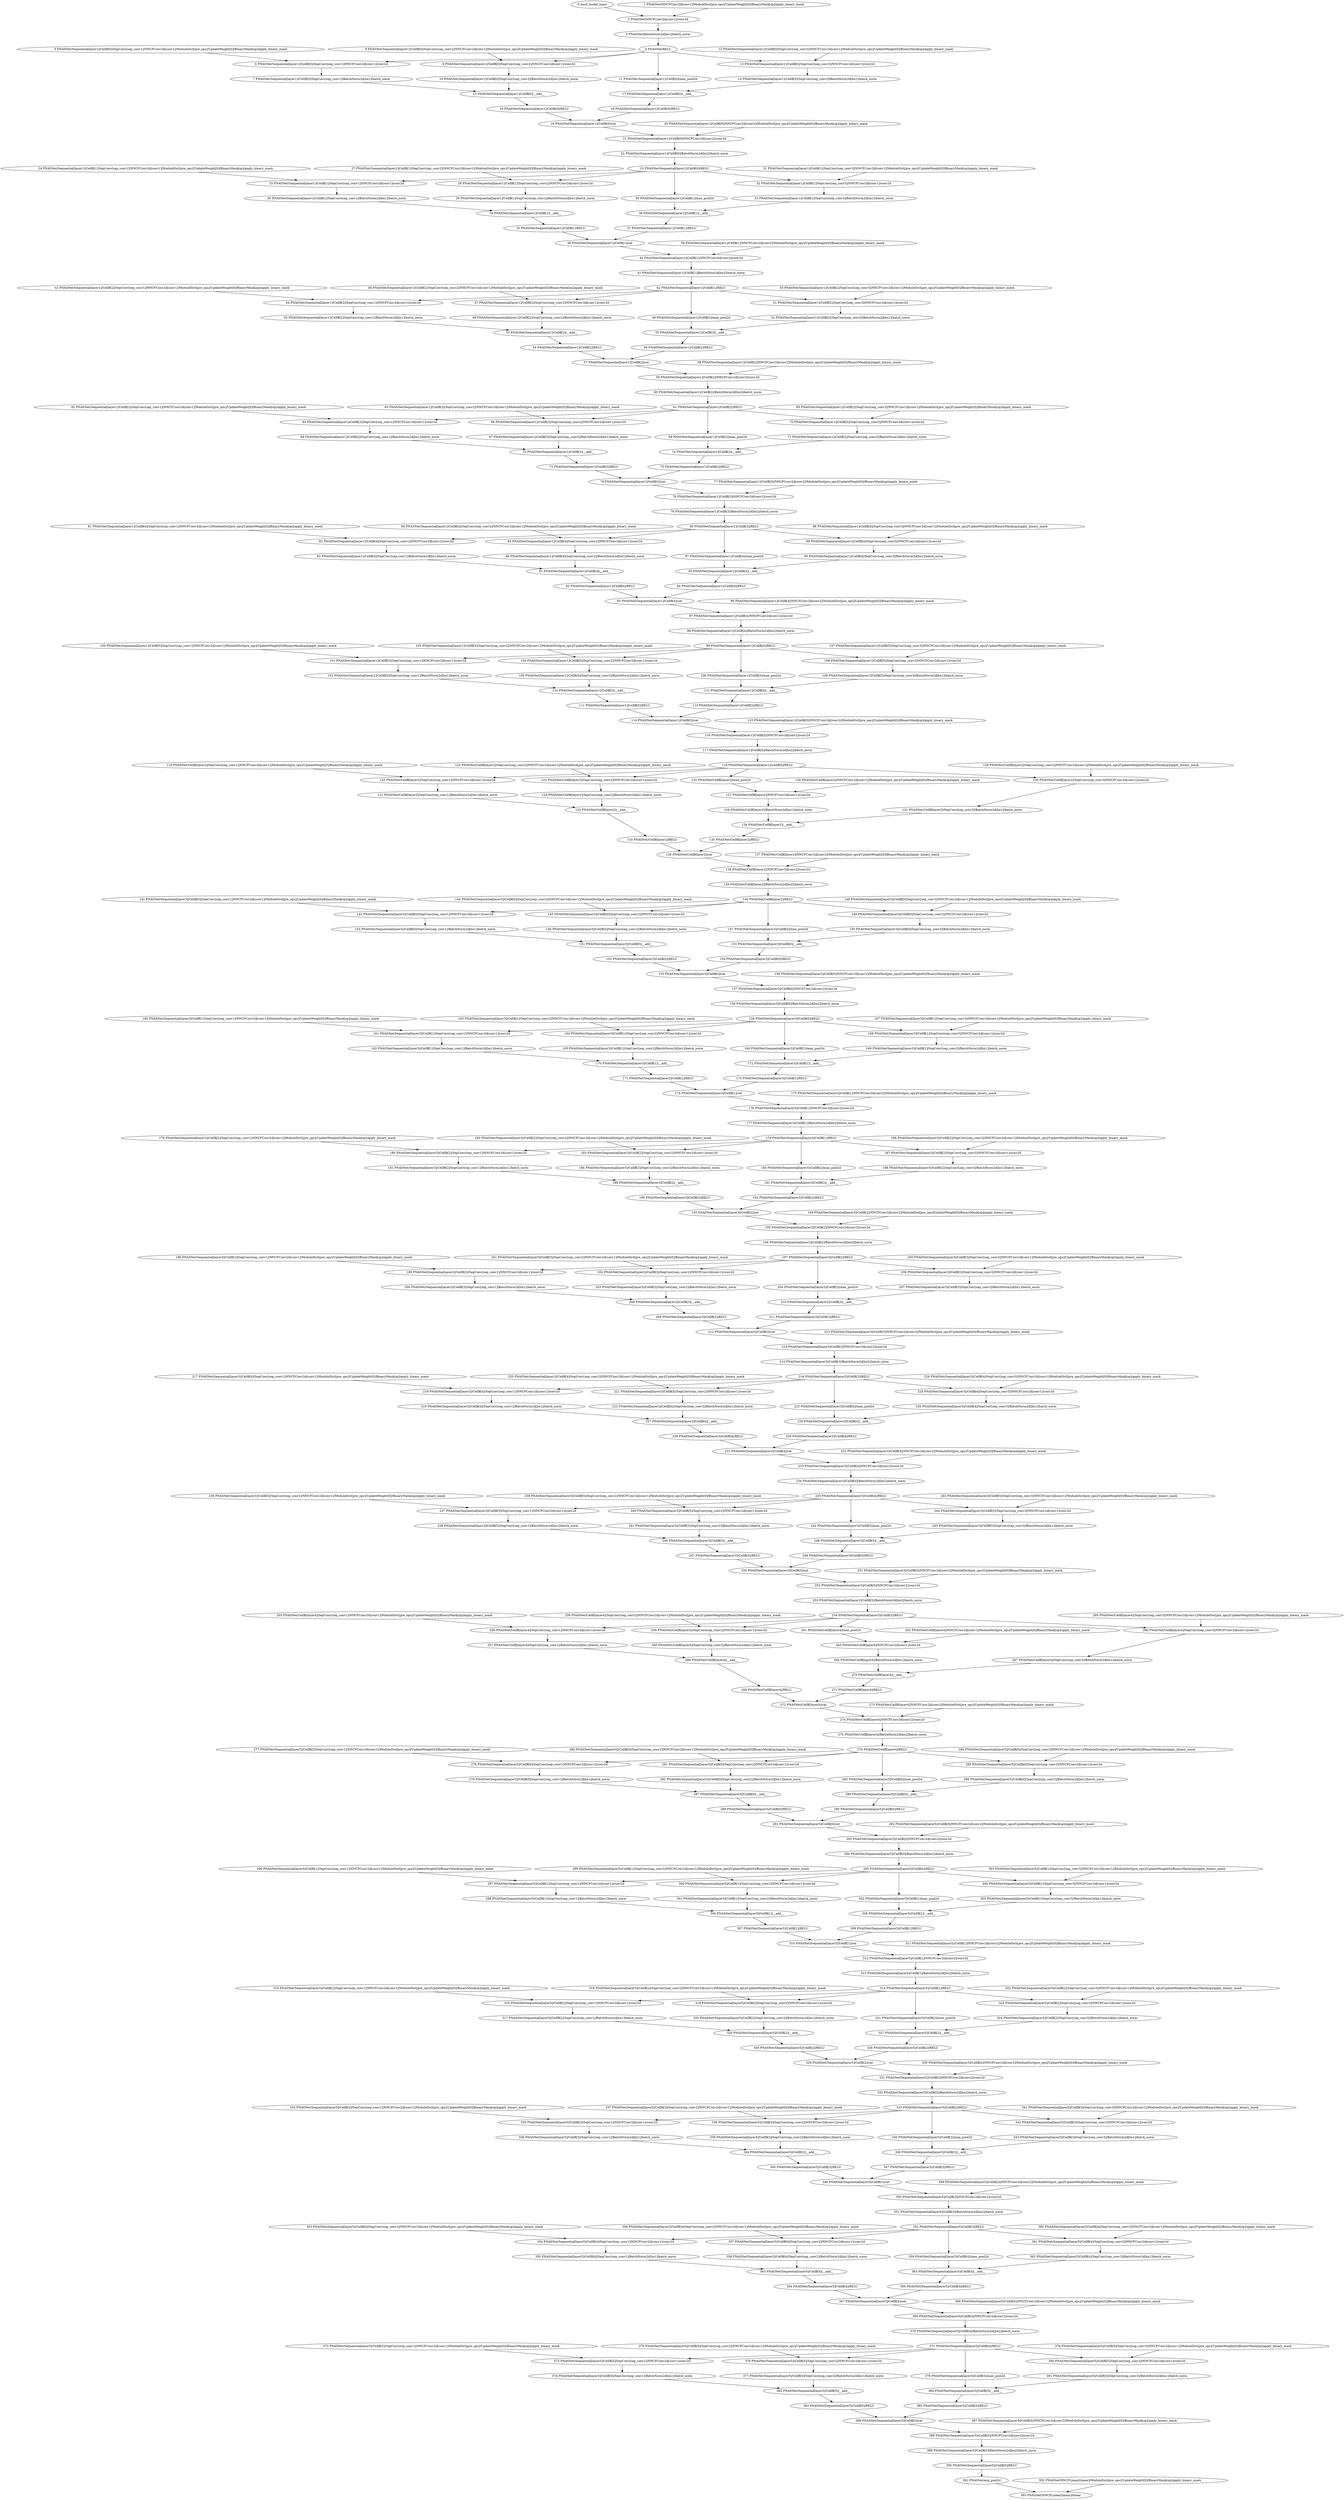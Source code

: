 strict digraph  {
"0 /nncf_model_input" [id=0, scope="", type=nncf_model_input];
"1 PNASNet/NNCFConv2d[conv1]/ModuleDict[pre_ops]/UpdateWeight[0]/BinaryMask[op]/apply_binary_mask" [id=1, scope="PNASNet/NNCFConv2d[conv1]/ModuleDict[pre_ops]/UpdateWeight[0]/BinaryMask[op]", type=apply_binary_mask];
"2 PNASNet/NNCFConv2d[conv1]/conv2d" [id=2, scope="PNASNet/NNCFConv2d[conv1]", type=conv2d];
"3 PNASNet/BatchNorm2d[bn1]/batch_norm" [id=3, scope="PNASNet/BatchNorm2d[bn1]", type=batch_norm];
"4 PNASNet/RELU" [id=4, scope=PNASNet, type=RELU];
"5 PNASNet/Sequential[layer1]/CellB[0]/SepConv[sep_conv1]/NNCFConv2d[conv1]/ModuleDict[pre_ops]/UpdateWeight[0]/BinaryMask[op]/apply_binary_mask" [id=5, scope="PNASNet/Sequential[layer1]/CellB[0]/SepConv[sep_conv1]/NNCFConv2d[conv1]/ModuleDict[pre_ops]/UpdateWeight[0]/BinaryMask[op]", type=apply_binary_mask];
"6 PNASNet/Sequential[layer1]/CellB[0]/SepConv[sep_conv1]/NNCFConv2d[conv1]/conv2d" [id=6, scope="PNASNet/Sequential[layer1]/CellB[0]/SepConv[sep_conv1]/NNCFConv2d[conv1]", type=conv2d];
"7 PNASNet/Sequential[layer1]/CellB[0]/SepConv[sep_conv1]/BatchNorm2d[bn1]/batch_norm" [id=7, scope="PNASNet/Sequential[layer1]/CellB[0]/SepConv[sep_conv1]/BatchNorm2d[bn1]", type=batch_norm];
"8 PNASNet/Sequential[layer1]/CellB[0]/SepConv[sep_conv2]/NNCFConv2d[conv1]/ModuleDict[pre_ops]/UpdateWeight[0]/BinaryMask[op]/apply_binary_mask" [id=8, scope="PNASNet/Sequential[layer1]/CellB[0]/SepConv[sep_conv2]/NNCFConv2d[conv1]/ModuleDict[pre_ops]/UpdateWeight[0]/BinaryMask[op]", type=apply_binary_mask];
"9 PNASNet/Sequential[layer1]/CellB[0]/SepConv[sep_conv2]/NNCFConv2d[conv1]/conv2d" [id=9, scope="PNASNet/Sequential[layer1]/CellB[0]/SepConv[sep_conv2]/NNCFConv2d[conv1]", type=conv2d];
"10 PNASNet/Sequential[layer1]/CellB[0]/SepConv[sep_conv2]/BatchNorm2d[bn1]/batch_norm" [id=10, scope="PNASNet/Sequential[layer1]/CellB[0]/SepConv[sep_conv2]/BatchNorm2d[bn1]", type=batch_norm];
"11 PNASNet/Sequential[layer1]/CellB[0]/max_pool2d" [id=11, scope="PNASNet/Sequential[layer1]/CellB[0]", type=max_pool2d];
"12 PNASNet/Sequential[layer1]/CellB[0]/SepConv[sep_conv3]/NNCFConv2d[conv1]/ModuleDict[pre_ops]/UpdateWeight[0]/BinaryMask[op]/apply_binary_mask" [id=12, scope="PNASNet/Sequential[layer1]/CellB[0]/SepConv[sep_conv3]/NNCFConv2d[conv1]/ModuleDict[pre_ops]/UpdateWeight[0]/BinaryMask[op]", type=apply_binary_mask];
"13 PNASNet/Sequential[layer1]/CellB[0]/SepConv[sep_conv3]/NNCFConv2d[conv1]/conv2d" [id=13, scope="PNASNet/Sequential[layer1]/CellB[0]/SepConv[sep_conv3]/NNCFConv2d[conv1]", type=conv2d];
"14 PNASNet/Sequential[layer1]/CellB[0]/SepConv[sep_conv3]/BatchNorm2d[bn1]/batch_norm" [id=14, scope="PNASNet/Sequential[layer1]/CellB[0]/SepConv[sep_conv3]/BatchNorm2d[bn1]", type=batch_norm];
"15 PNASNet/Sequential[layer1]/CellB[0]/__add__" [id=15, scope="PNASNet/Sequential[layer1]/CellB[0]", type=__add__];
"16 PNASNet/Sequential[layer1]/CellB[0]/RELU" [id=16, scope="PNASNet/Sequential[layer1]/CellB[0]", type=RELU];
"17 PNASNet/Sequential[layer1]/CellB[0]/__add__" [id=17, scope="PNASNet/Sequential[layer1]/CellB[0]", type=__add__];
"18 PNASNet/Sequential[layer1]/CellB[0]/RELU" [id=18, scope="PNASNet/Sequential[layer1]/CellB[0]", type=RELU];
"19 PNASNet/Sequential[layer1]/CellB[0]/cat" [id=19, scope="PNASNet/Sequential[layer1]/CellB[0]", type=cat];
"20 PNASNet/Sequential[layer1]/CellB[0]/NNCFConv2d[conv2]/ModuleDict[pre_ops]/UpdateWeight[0]/BinaryMask[op]/apply_binary_mask" [id=20, scope="PNASNet/Sequential[layer1]/CellB[0]/NNCFConv2d[conv2]/ModuleDict[pre_ops]/UpdateWeight[0]/BinaryMask[op]", type=apply_binary_mask];
"21 PNASNet/Sequential[layer1]/CellB[0]/NNCFConv2d[conv2]/conv2d" [id=21, scope="PNASNet/Sequential[layer1]/CellB[0]/NNCFConv2d[conv2]", type=conv2d];
"22 PNASNet/Sequential[layer1]/CellB[0]/BatchNorm2d[bn2]/batch_norm" [id=22, scope="PNASNet/Sequential[layer1]/CellB[0]/BatchNorm2d[bn2]", type=batch_norm];
"23 PNASNet/Sequential[layer1]/CellB[0]/RELU" [id=23, scope="PNASNet/Sequential[layer1]/CellB[0]", type=RELU];
"24 PNASNet/Sequential[layer1]/CellB[1]/SepConv[sep_conv1]/NNCFConv2d[conv1]/ModuleDict[pre_ops]/UpdateWeight[0]/BinaryMask[op]/apply_binary_mask" [id=24, scope="PNASNet/Sequential[layer1]/CellB[1]/SepConv[sep_conv1]/NNCFConv2d[conv1]/ModuleDict[pre_ops]/UpdateWeight[0]/BinaryMask[op]", type=apply_binary_mask];
"25 PNASNet/Sequential[layer1]/CellB[1]/SepConv[sep_conv1]/NNCFConv2d[conv1]/conv2d" [id=25, scope="PNASNet/Sequential[layer1]/CellB[1]/SepConv[sep_conv1]/NNCFConv2d[conv1]", type=conv2d];
"26 PNASNet/Sequential[layer1]/CellB[1]/SepConv[sep_conv1]/BatchNorm2d[bn1]/batch_norm" [id=26, scope="PNASNet/Sequential[layer1]/CellB[1]/SepConv[sep_conv1]/BatchNorm2d[bn1]", type=batch_norm];
"27 PNASNet/Sequential[layer1]/CellB[1]/SepConv[sep_conv2]/NNCFConv2d[conv1]/ModuleDict[pre_ops]/UpdateWeight[0]/BinaryMask[op]/apply_binary_mask" [id=27, scope="PNASNet/Sequential[layer1]/CellB[1]/SepConv[sep_conv2]/NNCFConv2d[conv1]/ModuleDict[pre_ops]/UpdateWeight[0]/BinaryMask[op]", type=apply_binary_mask];
"28 PNASNet/Sequential[layer1]/CellB[1]/SepConv[sep_conv2]/NNCFConv2d[conv1]/conv2d" [id=28, scope="PNASNet/Sequential[layer1]/CellB[1]/SepConv[sep_conv2]/NNCFConv2d[conv1]", type=conv2d];
"29 PNASNet/Sequential[layer1]/CellB[1]/SepConv[sep_conv2]/BatchNorm2d[bn1]/batch_norm" [id=29, scope="PNASNet/Sequential[layer1]/CellB[1]/SepConv[sep_conv2]/BatchNorm2d[bn1]", type=batch_norm];
"30 PNASNet/Sequential[layer1]/CellB[1]/max_pool2d" [id=30, scope="PNASNet/Sequential[layer1]/CellB[1]", type=max_pool2d];
"31 PNASNet/Sequential[layer1]/CellB[1]/SepConv[sep_conv3]/NNCFConv2d[conv1]/ModuleDict[pre_ops]/UpdateWeight[0]/BinaryMask[op]/apply_binary_mask" [id=31, scope="PNASNet/Sequential[layer1]/CellB[1]/SepConv[sep_conv3]/NNCFConv2d[conv1]/ModuleDict[pre_ops]/UpdateWeight[0]/BinaryMask[op]", type=apply_binary_mask];
"32 PNASNet/Sequential[layer1]/CellB[1]/SepConv[sep_conv3]/NNCFConv2d[conv1]/conv2d" [id=32, scope="PNASNet/Sequential[layer1]/CellB[1]/SepConv[sep_conv3]/NNCFConv2d[conv1]", type=conv2d];
"33 PNASNet/Sequential[layer1]/CellB[1]/SepConv[sep_conv3]/BatchNorm2d[bn1]/batch_norm" [id=33, scope="PNASNet/Sequential[layer1]/CellB[1]/SepConv[sep_conv3]/BatchNorm2d[bn1]", type=batch_norm];
"34 PNASNet/Sequential[layer1]/CellB[1]/__add__" [id=34, scope="PNASNet/Sequential[layer1]/CellB[1]", type=__add__];
"35 PNASNet/Sequential[layer1]/CellB[1]/RELU" [id=35, scope="PNASNet/Sequential[layer1]/CellB[1]", type=RELU];
"36 PNASNet/Sequential[layer1]/CellB[1]/__add__" [id=36, scope="PNASNet/Sequential[layer1]/CellB[1]", type=__add__];
"37 PNASNet/Sequential[layer1]/CellB[1]/RELU" [id=37, scope="PNASNet/Sequential[layer1]/CellB[1]", type=RELU];
"38 PNASNet/Sequential[layer1]/CellB[1]/cat" [id=38, scope="PNASNet/Sequential[layer1]/CellB[1]", type=cat];
"39 PNASNet/Sequential[layer1]/CellB[1]/NNCFConv2d[conv2]/ModuleDict[pre_ops]/UpdateWeight[0]/BinaryMask[op]/apply_binary_mask" [id=39, scope="PNASNet/Sequential[layer1]/CellB[1]/NNCFConv2d[conv2]/ModuleDict[pre_ops]/UpdateWeight[0]/BinaryMask[op]", type=apply_binary_mask];
"40 PNASNet/Sequential[layer1]/CellB[1]/NNCFConv2d[conv2]/conv2d" [id=40, scope="PNASNet/Sequential[layer1]/CellB[1]/NNCFConv2d[conv2]", type=conv2d];
"41 PNASNet/Sequential[layer1]/CellB[1]/BatchNorm2d[bn2]/batch_norm" [id=41, scope="PNASNet/Sequential[layer1]/CellB[1]/BatchNorm2d[bn2]", type=batch_norm];
"42 PNASNet/Sequential[layer1]/CellB[1]/RELU" [id=42, scope="PNASNet/Sequential[layer1]/CellB[1]", type=RELU];
"43 PNASNet/Sequential[layer1]/CellB[2]/SepConv[sep_conv1]/NNCFConv2d[conv1]/ModuleDict[pre_ops]/UpdateWeight[0]/BinaryMask[op]/apply_binary_mask" [id=43, scope="PNASNet/Sequential[layer1]/CellB[2]/SepConv[sep_conv1]/NNCFConv2d[conv1]/ModuleDict[pre_ops]/UpdateWeight[0]/BinaryMask[op]", type=apply_binary_mask];
"44 PNASNet/Sequential[layer1]/CellB[2]/SepConv[sep_conv1]/NNCFConv2d[conv1]/conv2d" [id=44, scope="PNASNet/Sequential[layer1]/CellB[2]/SepConv[sep_conv1]/NNCFConv2d[conv1]", type=conv2d];
"45 PNASNet/Sequential[layer1]/CellB[2]/SepConv[sep_conv1]/BatchNorm2d[bn1]/batch_norm" [id=45, scope="PNASNet/Sequential[layer1]/CellB[2]/SepConv[sep_conv1]/BatchNorm2d[bn1]", type=batch_norm];
"46 PNASNet/Sequential[layer1]/CellB[2]/SepConv[sep_conv2]/NNCFConv2d[conv1]/ModuleDict[pre_ops]/UpdateWeight[0]/BinaryMask[op]/apply_binary_mask" [id=46, scope="PNASNet/Sequential[layer1]/CellB[2]/SepConv[sep_conv2]/NNCFConv2d[conv1]/ModuleDict[pre_ops]/UpdateWeight[0]/BinaryMask[op]", type=apply_binary_mask];
"47 PNASNet/Sequential[layer1]/CellB[2]/SepConv[sep_conv2]/NNCFConv2d[conv1]/conv2d" [id=47, scope="PNASNet/Sequential[layer1]/CellB[2]/SepConv[sep_conv2]/NNCFConv2d[conv1]", type=conv2d];
"48 PNASNet/Sequential[layer1]/CellB[2]/SepConv[sep_conv2]/BatchNorm2d[bn1]/batch_norm" [id=48, scope="PNASNet/Sequential[layer1]/CellB[2]/SepConv[sep_conv2]/BatchNorm2d[bn1]", type=batch_norm];
"49 PNASNet/Sequential[layer1]/CellB[2]/max_pool2d" [id=49, scope="PNASNet/Sequential[layer1]/CellB[2]", type=max_pool2d];
"50 PNASNet/Sequential[layer1]/CellB[2]/SepConv[sep_conv3]/NNCFConv2d[conv1]/ModuleDict[pre_ops]/UpdateWeight[0]/BinaryMask[op]/apply_binary_mask" [id=50, scope="PNASNet/Sequential[layer1]/CellB[2]/SepConv[sep_conv3]/NNCFConv2d[conv1]/ModuleDict[pre_ops]/UpdateWeight[0]/BinaryMask[op]", type=apply_binary_mask];
"51 PNASNet/Sequential[layer1]/CellB[2]/SepConv[sep_conv3]/NNCFConv2d[conv1]/conv2d" [id=51, scope="PNASNet/Sequential[layer1]/CellB[2]/SepConv[sep_conv3]/NNCFConv2d[conv1]", type=conv2d];
"52 PNASNet/Sequential[layer1]/CellB[2]/SepConv[sep_conv3]/BatchNorm2d[bn1]/batch_norm" [id=52, scope="PNASNet/Sequential[layer1]/CellB[2]/SepConv[sep_conv3]/BatchNorm2d[bn1]", type=batch_norm];
"53 PNASNet/Sequential[layer1]/CellB[2]/__add__" [id=53, scope="PNASNet/Sequential[layer1]/CellB[2]", type=__add__];
"54 PNASNet/Sequential[layer1]/CellB[2]/RELU" [id=54, scope="PNASNet/Sequential[layer1]/CellB[2]", type=RELU];
"55 PNASNet/Sequential[layer1]/CellB[2]/__add__" [id=55, scope="PNASNet/Sequential[layer1]/CellB[2]", type=__add__];
"56 PNASNet/Sequential[layer1]/CellB[2]/RELU" [id=56, scope="PNASNet/Sequential[layer1]/CellB[2]", type=RELU];
"57 PNASNet/Sequential[layer1]/CellB[2]/cat" [id=57, scope="PNASNet/Sequential[layer1]/CellB[2]", type=cat];
"58 PNASNet/Sequential[layer1]/CellB[2]/NNCFConv2d[conv2]/ModuleDict[pre_ops]/UpdateWeight[0]/BinaryMask[op]/apply_binary_mask" [id=58, scope="PNASNet/Sequential[layer1]/CellB[2]/NNCFConv2d[conv2]/ModuleDict[pre_ops]/UpdateWeight[0]/BinaryMask[op]", type=apply_binary_mask];
"59 PNASNet/Sequential[layer1]/CellB[2]/NNCFConv2d[conv2]/conv2d" [id=59, scope="PNASNet/Sequential[layer1]/CellB[2]/NNCFConv2d[conv2]", type=conv2d];
"60 PNASNet/Sequential[layer1]/CellB[2]/BatchNorm2d[bn2]/batch_norm" [id=60, scope="PNASNet/Sequential[layer1]/CellB[2]/BatchNorm2d[bn2]", type=batch_norm];
"61 PNASNet/Sequential[layer1]/CellB[2]/RELU" [id=61, scope="PNASNet/Sequential[layer1]/CellB[2]", type=RELU];
"62 PNASNet/Sequential[layer1]/CellB[3]/SepConv[sep_conv1]/NNCFConv2d[conv1]/ModuleDict[pre_ops]/UpdateWeight[0]/BinaryMask[op]/apply_binary_mask" [id=62, scope="PNASNet/Sequential[layer1]/CellB[3]/SepConv[sep_conv1]/NNCFConv2d[conv1]/ModuleDict[pre_ops]/UpdateWeight[0]/BinaryMask[op]", type=apply_binary_mask];
"63 PNASNet/Sequential[layer1]/CellB[3]/SepConv[sep_conv1]/NNCFConv2d[conv1]/conv2d" [id=63, scope="PNASNet/Sequential[layer1]/CellB[3]/SepConv[sep_conv1]/NNCFConv2d[conv1]", type=conv2d];
"64 PNASNet/Sequential[layer1]/CellB[3]/SepConv[sep_conv1]/BatchNorm2d[bn1]/batch_norm" [id=64, scope="PNASNet/Sequential[layer1]/CellB[3]/SepConv[sep_conv1]/BatchNorm2d[bn1]", type=batch_norm];
"65 PNASNet/Sequential[layer1]/CellB[3]/SepConv[sep_conv2]/NNCFConv2d[conv1]/ModuleDict[pre_ops]/UpdateWeight[0]/BinaryMask[op]/apply_binary_mask" [id=65, scope="PNASNet/Sequential[layer1]/CellB[3]/SepConv[sep_conv2]/NNCFConv2d[conv1]/ModuleDict[pre_ops]/UpdateWeight[0]/BinaryMask[op]", type=apply_binary_mask];
"66 PNASNet/Sequential[layer1]/CellB[3]/SepConv[sep_conv2]/NNCFConv2d[conv1]/conv2d" [id=66, scope="PNASNet/Sequential[layer1]/CellB[3]/SepConv[sep_conv2]/NNCFConv2d[conv1]", type=conv2d];
"67 PNASNet/Sequential[layer1]/CellB[3]/SepConv[sep_conv2]/BatchNorm2d[bn1]/batch_norm" [id=67, scope="PNASNet/Sequential[layer1]/CellB[3]/SepConv[sep_conv2]/BatchNorm2d[bn1]", type=batch_norm];
"68 PNASNet/Sequential[layer1]/CellB[3]/max_pool2d" [id=68, scope="PNASNet/Sequential[layer1]/CellB[3]", type=max_pool2d];
"69 PNASNet/Sequential[layer1]/CellB[3]/SepConv[sep_conv3]/NNCFConv2d[conv1]/ModuleDict[pre_ops]/UpdateWeight[0]/BinaryMask[op]/apply_binary_mask" [id=69, scope="PNASNet/Sequential[layer1]/CellB[3]/SepConv[sep_conv3]/NNCFConv2d[conv1]/ModuleDict[pre_ops]/UpdateWeight[0]/BinaryMask[op]", type=apply_binary_mask];
"70 PNASNet/Sequential[layer1]/CellB[3]/SepConv[sep_conv3]/NNCFConv2d[conv1]/conv2d" [id=70, scope="PNASNet/Sequential[layer1]/CellB[3]/SepConv[sep_conv3]/NNCFConv2d[conv1]", type=conv2d];
"71 PNASNet/Sequential[layer1]/CellB[3]/SepConv[sep_conv3]/BatchNorm2d[bn1]/batch_norm" [id=71, scope="PNASNet/Sequential[layer1]/CellB[3]/SepConv[sep_conv3]/BatchNorm2d[bn1]", type=batch_norm];
"72 PNASNet/Sequential[layer1]/CellB[3]/__add__" [id=72, scope="PNASNet/Sequential[layer1]/CellB[3]", type=__add__];
"73 PNASNet/Sequential[layer1]/CellB[3]/RELU" [id=73, scope="PNASNet/Sequential[layer1]/CellB[3]", type=RELU];
"74 PNASNet/Sequential[layer1]/CellB[3]/__add__" [id=74, scope="PNASNet/Sequential[layer1]/CellB[3]", type=__add__];
"75 PNASNet/Sequential[layer1]/CellB[3]/RELU" [id=75, scope="PNASNet/Sequential[layer1]/CellB[3]", type=RELU];
"76 PNASNet/Sequential[layer1]/CellB[3]/cat" [id=76, scope="PNASNet/Sequential[layer1]/CellB[3]", type=cat];
"77 PNASNet/Sequential[layer1]/CellB[3]/NNCFConv2d[conv2]/ModuleDict[pre_ops]/UpdateWeight[0]/BinaryMask[op]/apply_binary_mask" [id=77, scope="PNASNet/Sequential[layer1]/CellB[3]/NNCFConv2d[conv2]/ModuleDict[pre_ops]/UpdateWeight[0]/BinaryMask[op]", type=apply_binary_mask];
"78 PNASNet/Sequential[layer1]/CellB[3]/NNCFConv2d[conv2]/conv2d" [id=78, scope="PNASNet/Sequential[layer1]/CellB[3]/NNCFConv2d[conv2]", type=conv2d];
"79 PNASNet/Sequential[layer1]/CellB[3]/BatchNorm2d[bn2]/batch_norm" [id=79, scope="PNASNet/Sequential[layer1]/CellB[3]/BatchNorm2d[bn2]", type=batch_norm];
"80 PNASNet/Sequential[layer1]/CellB[3]/RELU" [id=80, scope="PNASNet/Sequential[layer1]/CellB[3]", type=RELU];
"81 PNASNet/Sequential[layer1]/CellB[4]/SepConv[sep_conv1]/NNCFConv2d[conv1]/ModuleDict[pre_ops]/UpdateWeight[0]/BinaryMask[op]/apply_binary_mask" [id=81, scope="PNASNet/Sequential[layer1]/CellB[4]/SepConv[sep_conv1]/NNCFConv2d[conv1]/ModuleDict[pre_ops]/UpdateWeight[0]/BinaryMask[op]", type=apply_binary_mask];
"82 PNASNet/Sequential[layer1]/CellB[4]/SepConv[sep_conv1]/NNCFConv2d[conv1]/conv2d" [id=82, scope="PNASNet/Sequential[layer1]/CellB[4]/SepConv[sep_conv1]/NNCFConv2d[conv1]", type=conv2d];
"83 PNASNet/Sequential[layer1]/CellB[4]/SepConv[sep_conv1]/BatchNorm2d[bn1]/batch_norm" [id=83, scope="PNASNet/Sequential[layer1]/CellB[4]/SepConv[sep_conv1]/BatchNorm2d[bn1]", type=batch_norm];
"84 PNASNet/Sequential[layer1]/CellB[4]/SepConv[sep_conv2]/NNCFConv2d[conv1]/ModuleDict[pre_ops]/UpdateWeight[0]/BinaryMask[op]/apply_binary_mask" [id=84, scope="PNASNet/Sequential[layer1]/CellB[4]/SepConv[sep_conv2]/NNCFConv2d[conv1]/ModuleDict[pre_ops]/UpdateWeight[0]/BinaryMask[op]", type=apply_binary_mask];
"85 PNASNet/Sequential[layer1]/CellB[4]/SepConv[sep_conv2]/NNCFConv2d[conv1]/conv2d" [id=85, scope="PNASNet/Sequential[layer1]/CellB[4]/SepConv[sep_conv2]/NNCFConv2d[conv1]", type=conv2d];
"86 PNASNet/Sequential[layer1]/CellB[4]/SepConv[sep_conv2]/BatchNorm2d[bn1]/batch_norm" [id=86, scope="PNASNet/Sequential[layer1]/CellB[4]/SepConv[sep_conv2]/BatchNorm2d[bn1]", type=batch_norm];
"87 PNASNet/Sequential[layer1]/CellB[4]/max_pool2d" [id=87, scope="PNASNet/Sequential[layer1]/CellB[4]", type=max_pool2d];
"88 PNASNet/Sequential[layer1]/CellB[4]/SepConv[sep_conv3]/NNCFConv2d[conv1]/ModuleDict[pre_ops]/UpdateWeight[0]/BinaryMask[op]/apply_binary_mask" [id=88, scope="PNASNet/Sequential[layer1]/CellB[4]/SepConv[sep_conv3]/NNCFConv2d[conv1]/ModuleDict[pre_ops]/UpdateWeight[0]/BinaryMask[op]", type=apply_binary_mask];
"89 PNASNet/Sequential[layer1]/CellB[4]/SepConv[sep_conv3]/NNCFConv2d[conv1]/conv2d" [id=89, scope="PNASNet/Sequential[layer1]/CellB[4]/SepConv[sep_conv3]/NNCFConv2d[conv1]", type=conv2d];
"90 PNASNet/Sequential[layer1]/CellB[4]/SepConv[sep_conv3]/BatchNorm2d[bn1]/batch_norm" [id=90, scope="PNASNet/Sequential[layer1]/CellB[4]/SepConv[sep_conv3]/BatchNorm2d[bn1]", type=batch_norm];
"91 PNASNet/Sequential[layer1]/CellB[4]/__add__" [id=91, scope="PNASNet/Sequential[layer1]/CellB[4]", type=__add__];
"92 PNASNet/Sequential[layer1]/CellB[4]/RELU" [id=92, scope="PNASNet/Sequential[layer1]/CellB[4]", type=RELU];
"93 PNASNet/Sequential[layer1]/CellB[4]/__add__" [id=93, scope="PNASNet/Sequential[layer1]/CellB[4]", type=__add__];
"94 PNASNet/Sequential[layer1]/CellB[4]/RELU" [id=94, scope="PNASNet/Sequential[layer1]/CellB[4]", type=RELU];
"95 PNASNet/Sequential[layer1]/CellB[4]/cat" [id=95, scope="PNASNet/Sequential[layer1]/CellB[4]", type=cat];
"96 PNASNet/Sequential[layer1]/CellB[4]/NNCFConv2d[conv2]/ModuleDict[pre_ops]/UpdateWeight[0]/BinaryMask[op]/apply_binary_mask" [id=96, scope="PNASNet/Sequential[layer1]/CellB[4]/NNCFConv2d[conv2]/ModuleDict[pre_ops]/UpdateWeight[0]/BinaryMask[op]", type=apply_binary_mask];
"97 PNASNet/Sequential[layer1]/CellB[4]/NNCFConv2d[conv2]/conv2d" [id=97, scope="PNASNet/Sequential[layer1]/CellB[4]/NNCFConv2d[conv2]", type=conv2d];
"98 PNASNet/Sequential[layer1]/CellB[4]/BatchNorm2d[bn2]/batch_norm" [id=98, scope="PNASNet/Sequential[layer1]/CellB[4]/BatchNorm2d[bn2]", type=batch_norm];
"99 PNASNet/Sequential[layer1]/CellB[4]/RELU" [id=99, scope="PNASNet/Sequential[layer1]/CellB[4]", type=RELU];
"100 PNASNet/Sequential[layer1]/CellB[5]/SepConv[sep_conv1]/NNCFConv2d[conv1]/ModuleDict[pre_ops]/UpdateWeight[0]/BinaryMask[op]/apply_binary_mask" [id=100, scope="PNASNet/Sequential[layer1]/CellB[5]/SepConv[sep_conv1]/NNCFConv2d[conv1]/ModuleDict[pre_ops]/UpdateWeight[0]/BinaryMask[op]", type=apply_binary_mask];
"101 PNASNet/Sequential[layer1]/CellB[5]/SepConv[sep_conv1]/NNCFConv2d[conv1]/conv2d" [id=101, scope="PNASNet/Sequential[layer1]/CellB[5]/SepConv[sep_conv1]/NNCFConv2d[conv1]", type=conv2d];
"102 PNASNet/Sequential[layer1]/CellB[5]/SepConv[sep_conv1]/BatchNorm2d[bn1]/batch_norm" [id=102, scope="PNASNet/Sequential[layer1]/CellB[5]/SepConv[sep_conv1]/BatchNorm2d[bn1]", type=batch_norm];
"103 PNASNet/Sequential[layer1]/CellB[5]/SepConv[sep_conv2]/NNCFConv2d[conv1]/ModuleDict[pre_ops]/UpdateWeight[0]/BinaryMask[op]/apply_binary_mask" [id=103, scope="PNASNet/Sequential[layer1]/CellB[5]/SepConv[sep_conv2]/NNCFConv2d[conv1]/ModuleDict[pre_ops]/UpdateWeight[0]/BinaryMask[op]", type=apply_binary_mask];
"104 PNASNet/Sequential[layer1]/CellB[5]/SepConv[sep_conv2]/NNCFConv2d[conv1]/conv2d" [id=104, scope="PNASNet/Sequential[layer1]/CellB[5]/SepConv[sep_conv2]/NNCFConv2d[conv1]", type=conv2d];
"105 PNASNet/Sequential[layer1]/CellB[5]/SepConv[sep_conv2]/BatchNorm2d[bn1]/batch_norm" [id=105, scope="PNASNet/Sequential[layer1]/CellB[5]/SepConv[sep_conv2]/BatchNorm2d[bn1]", type=batch_norm];
"106 PNASNet/Sequential[layer1]/CellB[5]/max_pool2d" [id=106, scope="PNASNet/Sequential[layer1]/CellB[5]", type=max_pool2d];
"107 PNASNet/Sequential[layer1]/CellB[5]/SepConv[sep_conv3]/NNCFConv2d[conv1]/ModuleDict[pre_ops]/UpdateWeight[0]/BinaryMask[op]/apply_binary_mask" [id=107, scope="PNASNet/Sequential[layer1]/CellB[5]/SepConv[sep_conv3]/NNCFConv2d[conv1]/ModuleDict[pre_ops]/UpdateWeight[0]/BinaryMask[op]", type=apply_binary_mask];
"108 PNASNet/Sequential[layer1]/CellB[5]/SepConv[sep_conv3]/NNCFConv2d[conv1]/conv2d" [id=108, scope="PNASNet/Sequential[layer1]/CellB[5]/SepConv[sep_conv3]/NNCFConv2d[conv1]", type=conv2d];
"109 PNASNet/Sequential[layer1]/CellB[5]/SepConv[sep_conv3]/BatchNorm2d[bn1]/batch_norm" [id=109, scope="PNASNet/Sequential[layer1]/CellB[5]/SepConv[sep_conv3]/BatchNorm2d[bn1]", type=batch_norm];
"110 PNASNet/Sequential[layer1]/CellB[5]/__add__" [id=110, scope="PNASNet/Sequential[layer1]/CellB[5]", type=__add__];
"111 PNASNet/Sequential[layer1]/CellB[5]/RELU" [id=111, scope="PNASNet/Sequential[layer1]/CellB[5]", type=RELU];
"112 PNASNet/Sequential[layer1]/CellB[5]/__add__" [id=112, scope="PNASNet/Sequential[layer1]/CellB[5]", type=__add__];
"113 PNASNet/Sequential[layer1]/CellB[5]/RELU" [id=113, scope="PNASNet/Sequential[layer1]/CellB[5]", type=RELU];
"114 PNASNet/Sequential[layer1]/CellB[5]/cat" [id=114, scope="PNASNet/Sequential[layer1]/CellB[5]", type=cat];
"115 PNASNet/Sequential[layer1]/CellB[5]/NNCFConv2d[conv2]/ModuleDict[pre_ops]/UpdateWeight[0]/BinaryMask[op]/apply_binary_mask" [id=115, scope="PNASNet/Sequential[layer1]/CellB[5]/NNCFConv2d[conv2]/ModuleDict[pre_ops]/UpdateWeight[0]/BinaryMask[op]", type=apply_binary_mask];
"116 PNASNet/Sequential[layer1]/CellB[5]/NNCFConv2d[conv2]/conv2d" [id=116, scope="PNASNet/Sequential[layer1]/CellB[5]/NNCFConv2d[conv2]", type=conv2d];
"117 PNASNet/Sequential[layer1]/CellB[5]/BatchNorm2d[bn2]/batch_norm" [id=117, scope="PNASNet/Sequential[layer1]/CellB[5]/BatchNorm2d[bn2]", type=batch_norm];
"118 PNASNet/Sequential[layer1]/CellB[5]/RELU" [id=118, scope="PNASNet/Sequential[layer1]/CellB[5]", type=RELU];
"119 PNASNet/CellB[layer2]/SepConv[sep_conv1]/NNCFConv2d[conv1]/ModuleDict[pre_ops]/UpdateWeight[0]/BinaryMask[op]/apply_binary_mask" [id=119, scope="PNASNet/CellB[layer2]/SepConv[sep_conv1]/NNCFConv2d[conv1]/ModuleDict[pre_ops]/UpdateWeight[0]/BinaryMask[op]", type=apply_binary_mask];
"120 PNASNet/CellB[layer2]/SepConv[sep_conv1]/NNCFConv2d[conv1]/conv2d" [id=120, scope="PNASNet/CellB[layer2]/SepConv[sep_conv1]/NNCFConv2d[conv1]", type=conv2d];
"121 PNASNet/CellB[layer2]/SepConv[sep_conv1]/BatchNorm2d[bn1]/batch_norm" [id=121, scope="PNASNet/CellB[layer2]/SepConv[sep_conv1]/BatchNorm2d[bn1]", type=batch_norm];
"122 PNASNet/CellB[layer2]/SepConv[sep_conv2]/NNCFConv2d[conv1]/ModuleDict[pre_ops]/UpdateWeight[0]/BinaryMask[op]/apply_binary_mask" [id=122, scope="PNASNet/CellB[layer2]/SepConv[sep_conv2]/NNCFConv2d[conv1]/ModuleDict[pre_ops]/UpdateWeight[0]/BinaryMask[op]", type=apply_binary_mask];
"123 PNASNet/CellB[layer2]/SepConv[sep_conv2]/NNCFConv2d[conv1]/conv2d" [id=123, scope="PNASNet/CellB[layer2]/SepConv[sep_conv2]/NNCFConv2d[conv1]", type=conv2d];
"124 PNASNet/CellB[layer2]/SepConv[sep_conv2]/BatchNorm2d[bn1]/batch_norm" [id=124, scope="PNASNet/CellB[layer2]/SepConv[sep_conv2]/BatchNorm2d[bn1]", type=batch_norm];
"125 PNASNet/CellB[layer2]/max_pool2d" [id=125, scope="PNASNet/CellB[layer2]", type=max_pool2d];
"126 PNASNet/CellB[layer2]/NNCFConv2d[conv1]/ModuleDict[pre_ops]/UpdateWeight[0]/BinaryMask[op]/apply_binary_mask" [id=126, scope="PNASNet/CellB[layer2]/NNCFConv2d[conv1]/ModuleDict[pre_ops]/UpdateWeight[0]/BinaryMask[op]", type=apply_binary_mask];
"127 PNASNet/CellB[layer2]/NNCFConv2d[conv1]/conv2d" [id=127, scope="PNASNet/CellB[layer2]/NNCFConv2d[conv1]", type=conv2d];
"128 PNASNet/CellB[layer2]/BatchNorm2d[bn1]/batch_norm" [id=128, scope="PNASNet/CellB[layer2]/BatchNorm2d[bn1]", type=batch_norm];
"129 PNASNet/CellB[layer2]/SepConv[sep_conv3]/NNCFConv2d[conv1]/ModuleDict[pre_ops]/UpdateWeight[0]/BinaryMask[op]/apply_binary_mask" [id=129, scope="PNASNet/CellB[layer2]/SepConv[sep_conv3]/NNCFConv2d[conv1]/ModuleDict[pre_ops]/UpdateWeight[0]/BinaryMask[op]", type=apply_binary_mask];
"130 PNASNet/CellB[layer2]/SepConv[sep_conv3]/NNCFConv2d[conv1]/conv2d" [id=130, scope="PNASNet/CellB[layer2]/SepConv[sep_conv3]/NNCFConv2d[conv1]", type=conv2d];
"131 PNASNet/CellB[layer2]/SepConv[sep_conv3]/BatchNorm2d[bn1]/batch_norm" [id=131, scope="PNASNet/CellB[layer2]/SepConv[sep_conv3]/BatchNorm2d[bn1]", type=batch_norm];
"132 PNASNet/CellB[layer2]/__add__" [id=132, scope="PNASNet/CellB[layer2]", type=__add__];
"133 PNASNet/CellB[layer2]/RELU" [id=133, scope="PNASNet/CellB[layer2]", type=RELU];
"134 PNASNet/CellB[layer2]/__add__" [id=134, scope="PNASNet/CellB[layer2]", type=__add__];
"135 PNASNet/CellB[layer2]/RELU" [id=135, scope="PNASNet/CellB[layer2]", type=RELU];
"136 PNASNet/CellB[layer2]/cat" [id=136, scope="PNASNet/CellB[layer2]", type=cat];
"137 PNASNet/CellB[layer2]/NNCFConv2d[conv2]/ModuleDict[pre_ops]/UpdateWeight[0]/BinaryMask[op]/apply_binary_mask" [id=137, scope="PNASNet/CellB[layer2]/NNCFConv2d[conv2]/ModuleDict[pre_ops]/UpdateWeight[0]/BinaryMask[op]", type=apply_binary_mask];
"138 PNASNet/CellB[layer2]/NNCFConv2d[conv2]/conv2d" [id=138, scope="PNASNet/CellB[layer2]/NNCFConv2d[conv2]", type=conv2d];
"139 PNASNet/CellB[layer2]/BatchNorm2d[bn2]/batch_norm" [id=139, scope="PNASNet/CellB[layer2]/BatchNorm2d[bn2]", type=batch_norm];
"140 PNASNet/CellB[layer2]/RELU" [id=140, scope="PNASNet/CellB[layer2]", type=RELU];
"141 PNASNet/Sequential[layer3]/CellB[0]/SepConv[sep_conv1]/NNCFConv2d[conv1]/ModuleDict[pre_ops]/UpdateWeight[0]/BinaryMask[op]/apply_binary_mask" [id=141, scope="PNASNet/Sequential[layer3]/CellB[0]/SepConv[sep_conv1]/NNCFConv2d[conv1]/ModuleDict[pre_ops]/UpdateWeight[0]/BinaryMask[op]", type=apply_binary_mask];
"142 PNASNet/Sequential[layer3]/CellB[0]/SepConv[sep_conv1]/NNCFConv2d[conv1]/conv2d" [id=142, scope="PNASNet/Sequential[layer3]/CellB[0]/SepConv[sep_conv1]/NNCFConv2d[conv1]", type=conv2d];
"143 PNASNet/Sequential[layer3]/CellB[0]/SepConv[sep_conv1]/BatchNorm2d[bn1]/batch_norm" [id=143, scope="PNASNet/Sequential[layer3]/CellB[0]/SepConv[sep_conv1]/BatchNorm2d[bn1]", type=batch_norm];
"144 PNASNet/Sequential[layer3]/CellB[0]/SepConv[sep_conv2]/NNCFConv2d[conv1]/ModuleDict[pre_ops]/UpdateWeight[0]/BinaryMask[op]/apply_binary_mask" [id=144, scope="PNASNet/Sequential[layer3]/CellB[0]/SepConv[sep_conv2]/NNCFConv2d[conv1]/ModuleDict[pre_ops]/UpdateWeight[0]/BinaryMask[op]", type=apply_binary_mask];
"145 PNASNet/Sequential[layer3]/CellB[0]/SepConv[sep_conv2]/NNCFConv2d[conv1]/conv2d" [id=145, scope="PNASNet/Sequential[layer3]/CellB[0]/SepConv[sep_conv2]/NNCFConv2d[conv1]", type=conv2d];
"146 PNASNet/Sequential[layer3]/CellB[0]/SepConv[sep_conv2]/BatchNorm2d[bn1]/batch_norm" [id=146, scope="PNASNet/Sequential[layer3]/CellB[0]/SepConv[sep_conv2]/BatchNorm2d[bn1]", type=batch_norm];
"147 PNASNet/Sequential[layer3]/CellB[0]/max_pool2d" [id=147, scope="PNASNet/Sequential[layer3]/CellB[0]", type=max_pool2d];
"148 PNASNet/Sequential[layer3]/CellB[0]/SepConv[sep_conv3]/NNCFConv2d[conv1]/ModuleDict[pre_ops]/UpdateWeight[0]/BinaryMask[op]/apply_binary_mask" [id=148, scope="PNASNet/Sequential[layer3]/CellB[0]/SepConv[sep_conv3]/NNCFConv2d[conv1]/ModuleDict[pre_ops]/UpdateWeight[0]/BinaryMask[op]", type=apply_binary_mask];
"149 PNASNet/Sequential[layer3]/CellB[0]/SepConv[sep_conv3]/NNCFConv2d[conv1]/conv2d" [id=149, scope="PNASNet/Sequential[layer3]/CellB[0]/SepConv[sep_conv3]/NNCFConv2d[conv1]", type=conv2d];
"150 PNASNet/Sequential[layer3]/CellB[0]/SepConv[sep_conv3]/BatchNorm2d[bn1]/batch_norm" [id=150, scope="PNASNet/Sequential[layer3]/CellB[0]/SepConv[sep_conv3]/BatchNorm2d[bn1]", type=batch_norm];
"151 PNASNet/Sequential[layer3]/CellB[0]/__add__" [id=151, scope="PNASNet/Sequential[layer3]/CellB[0]", type=__add__];
"152 PNASNet/Sequential[layer3]/CellB[0]/RELU" [id=152, scope="PNASNet/Sequential[layer3]/CellB[0]", type=RELU];
"153 PNASNet/Sequential[layer3]/CellB[0]/__add__" [id=153, scope="PNASNet/Sequential[layer3]/CellB[0]", type=__add__];
"154 PNASNet/Sequential[layer3]/CellB[0]/RELU" [id=154, scope="PNASNet/Sequential[layer3]/CellB[0]", type=RELU];
"155 PNASNet/Sequential[layer3]/CellB[0]/cat" [id=155, scope="PNASNet/Sequential[layer3]/CellB[0]", type=cat];
"156 PNASNet/Sequential[layer3]/CellB[0]/NNCFConv2d[conv2]/ModuleDict[pre_ops]/UpdateWeight[0]/BinaryMask[op]/apply_binary_mask" [id=156, scope="PNASNet/Sequential[layer3]/CellB[0]/NNCFConv2d[conv2]/ModuleDict[pre_ops]/UpdateWeight[0]/BinaryMask[op]", type=apply_binary_mask];
"157 PNASNet/Sequential[layer3]/CellB[0]/NNCFConv2d[conv2]/conv2d" [id=157, scope="PNASNet/Sequential[layer3]/CellB[0]/NNCFConv2d[conv2]", type=conv2d];
"158 PNASNet/Sequential[layer3]/CellB[0]/BatchNorm2d[bn2]/batch_norm" [id=158, scope="PNASNet/Sequential[layer3]/CellB[0]/BatchNorm2d[bn2]", type=batch_norm];
"159 PNASNet/Sequential[layer3]/CellB[0]/RELU" [id=159, scope="PNASNet/Sequential[layer3]/CellB[0]", type=RELU];
"160 PNASNet/Sequential[layer3]/CellB[1]/SepConv[sep_conv1]/NNCFConv2d[conv1]/ModuleDict[pre_ops]/UpdateWeight[0]/BinaryMask[op]/apply_binary_mask" [id=160, scope="PNASNet/Sequential[layer3]/CellB[1]/SepConv[sep_conv1]/NNCFConv2d[conv1]/ModuleDict[pre_ops]/UpdateWeight[0]/BinaryMask[op]", type=apply_binary_mask];
"161 PNASNet/Sequential[layer3]/CellB[1]/SepConv[sep_conv1]/NNCFConv2d[conv1]/conv2d" [id=161, scope="PNASNet/Sequential[layer3]/CellB[1]/SepConv[sep_conv1]/NNCFConv2d[conv1]", type=conv2d];
"162 PNASNet/Sequential[layer3]/CellB[1]/SepConv[sep_conv1]/BatchNorm2d[bn1]/batch_norm" [id=162, scope="PNASNet/Sequential[layer3]/CellB[1]/SepConv[sep_conv1]/BatchNorm2d[bn1]", type=batch_norm];
"163 PNASNet/Sequential[layer3]/CellB[1]/SepConv[sep_conv2]/NNCFConv2d[conv1]/ModuleDict[pre_ops]/UpdateWeight[0]/BinaryMask[op]/apply_binary_mask" [id=163, scope="PNASNet/Sequential[layer3]/CellB[1]/SepConv[sep_conv2]/NNCFConv2d[conv1]/ModuleDict[pre_ops]/UpdateWeight[0]/BinaryMask[op]", type=apply_binary_mask];
"164 PNASNet/Sequential[layer3]/CellB[1]/SepConv[sep_conv2]/NNCFConv2d[conv1]/conv2d" [id=164, scope="PNASNet/Sequential[layer3]/CellB[1]/SepConv[sep_conv2]/NNCFConv2d[conv1]", type=conv2d];
"165 PNASNet/Sequential[layer3]/CellB[1]/SepConv[sep_conv2]/BatchNorm2d[bn1]/batch_norm" [id=165, scope="PNASNet/Sequential[layer3]/CellB[1]/SepConv[sep_conv2]/BatchNorm2d[bn1]", type=batch_norm];
"166 PNASNet/Sequential[layer3]/CellB[1]/max_pool2d" [id=166, scope="PNASNet/Sequential[layer3]/CellB[1]", type=max_pool2d];
"167 PNASNet/Sequential[layer3]/CellB[1]/SepConv[sep_conv3]/NNCFConv2d[conv1]/ModuleDict[pre_ops]/UpdateWeight[0]/BinaryMask[op]/apply_binary_mask" [id=167, scope="PNASNet/Sequential[layer3]/CellB[1]/SepConv[sep_conv3]/NNCFConv2d[conv1]/ModuleDict[pre_ops]/UpdateWeight[0]/BinaryMask[op]", type=apply_binary_mask];
"168 PNASNet/Sequential[layer3]/CellB[1]/SepConv[sep_conv3]/NNCFConv2d[conv1]/conv2d" [id=168, scope="PNASNet/Sequential[layer3]/CellB[1]/SepConv[sep_conv3]/NNCFConv2d[conv1]", type=conv2d];
"169 PNASNet/Sequential[layer3]/CellB[1]/SepConv[sep_conv3]/BatchNorm2d[bn1]/batch_norm" [id=169, scope="PNASNet/Sequential[layer3]/CellB[1]/SepConv[sep_conv3]/BatchNorm2d[bn1]", type=batch_norm];
"170 PNASNet/Sequential[layer3]/CellB[1]/__add__" [id=170, scope="PNASNet/Sequential[layer3]/CellB[1]", type=__add__];
"171 PNASNet/Sequential[layer3]/CellB[1]/RELU" [id=171, scope="PNASNet/Sequential[layer3]/CellB[1]", type=RELU];
"172 PNASNet/Sequential[layer3]/CellB[1]/__add__" [id=172, scope="PNASNet/Sequential[layer3]/CellB[1]", type=__add__];
"173 PNASNet/Sequential[layer3]/CellB[1]/RELU" [id=173, scope="PNASNet/Sequential[layer3]/CellB[1]", type=RELU];
"174 PNASNet/Sequential[layer3]/CellB[1]/cat" [id=174, scope="PNASNet/Sequential[layer3]/CellB[1]", type=cat];
"175 PNASNet/Sequential[layer3]/CellB[1]/NNCFConv2d[conv2]/ModuleDict[pre_ops]/UpdateWeight[0]/BinaryMask[op]/apply_binary_mask" [id=175, scope="PNASNet/Sequential[layer3]/CellB[1]/NNCFConv2d[conv2]/ModuleDict[pre_ops]/UpdateWeight[0]/BinaryMask[op]", type=apply_binary_mask];
"176 PNASNet/Sequential[layer3]/CellB[1]/NNCFConv2d[conv2]/conv2d" [id=176, scope="PNASNet/Sequential[layer3]/CellB[1]/NNCFConv2d[conv2]", type=conv2d];
"177 PNASNet/Sequential[layer3]/CellB[1]/BatchNorm2d[bn2]/batch_norm" [id=177, scope="PNASNet/Sequential[layer3]/CellB[1]/BatchNorm2d[bn2]", type=batch_norm];
"178 PNASNet/Sequential[layer3]/CellB[1]/RELU" [id=178, scope="PNASNet/Sequential[layer3]/CellB[1]", type=RELU];
"179 PNASNet/Sequential[layer3]/CellB[2]/SepConv[sep_conv1]/NNCFConv2d[conv1]/ModuleDict[pre_ops]/UpdateWeight[0]/BinaryMask[op]/apply_binary_mask" [id=179, scope="PNASNet/Sequential[layer3]/CellB[2]/SepConv[sep_conv1]/NNCFConv2d[conv1]/ModuleDict[pre_ops]/UpdateWeight[0]/BinaryMask[op]", type=apply_binary_mask];
"180 PNASNet/Sequential[layer3]/CellB[2]/SepConv[sep_conv1]/NNCFConv2d[conv1]/conv2d" [id=180, scope="PNASNet/Sequential[layer3]/CellB[2]/SepConv[sep_conv1]/NNCFConv2d[conv1]", type=conv2d];
"181 PNASNet/Sequential[layer3]/CellB[2]/SepConv[sep_conv1]/BatchNorm2d[bn1]/batch_norm" [id=181, scope="PNASNet/Sequential[layer3]/CellB[2]/SepConv[sep_conv1]/BatchNorm2d[bn1]", type=batch_norm];
"182 PNASNet/Sequential[layer3]/CellB[2]/SepConv[sep_conv2]/NNCFConv2d[conv1]/ModuleDict[pre_ops]/UpdateWeight[0]/BinaryMask[op]/apply_binary_mask" [id=182, scope="PNASNet/Sequential[layer3]/CellB[2]/SepConv[sep_conv2]/NNCFConv2d[conv1]/ModuleDict[pre_ops]/UpdateWeight[0]/BinaryMask[op]", type=apply_binary_mask];
"183 PNASNet/Sequential[layer3]/CellB[2]/SepConv[sep_conv2]/NNCFConv2d[conv1]/conv2d" [id=183, scope="PNASNet/Sequential[layer3]/CellB[2]/SepConv[sep_conv2]/NNCFConv2d[conv1]", type=conv2d];
"184 PNASNet/Sequential[layer3]/CellB[2]/SepConv[sep_conv2]/BatchNorm2d[bn1]/batch_norm" [id=184, scope="PNASNet/Sequential[layer3]/CellB[2]/SepConv[sep_conv2]/BatchNorm2d[bn1]", type=batch_norm];
"185 PNASNet/Sequential[layer3]/CellB[2]/max_pool2d" [id=185, scope="PNASNet/Sequential[layer3]/CellB[2]", type=max_pool2d];
"186 PNASNet/Sequential[layer3]/CellB[2]/SepConv[sep_conv3]/NNCFConv2d[conv1]/ModuleDict[pre_ops]/UpdateWeight[0]/BinaryMask[op]/apply_binary_mask" [id=186, scope="PNASNet/Sequential[layer3]/CellB[2]/SepConv[sep_conv3]/NNCFConv2d[conv1]/ModuleDict[pre_ops]/UpdateWeight[0]/BinaryMask[op]", type=apply_binary_mask];
"187 PNASNet/Sequential[layer3]/CellB[2]/SepConv[sep_conv3]/NNCFConv2d[conv1]/conv2d" [id=187, scope="PNASNet/Sequential[layer3]/CellB[2]/SepConv[sep_conv3]/NNCFConv2d[conv1]", type=conv2d];
"188 PNASNet/Sequential[layer3]/CellB[2]/SepConv[sep_conv3]/BatchNorm2d[bn1]/batch_norm" [id=188, scope="PNASNet/Sequential[layer3]/CellB[2]/SepConv[sep_conv3]/BatchNorm2d[bn1]", type=batch_norm];
"189 PNASNet/Sequential[layer3]/CellB[2]/__add__" [id=189, scope="PNASNet/Sequential[layer3]/CellB[2]", type=__add__];
"190 PNASNet/Sequential[layer3]/CellB[2]/RELU" [id=190, scope="PNASNet/Sequential[layer3]/CellB[2]", type=RELU];
"191 PNASNet/Sequential[layer3]/CellB[2]/__add__" [id=191, scope="PNASNet/Sequential[layer3]/CellB[2]", type=__add__];
"192 PNASNet/Sequential[layer3]/CellB[2]/RELU" [id=192, scope="PNASNet/Sequential[layer3]/CellB[2]", type=RELU];
"193 PNASNet/Sequential[layer3]/CellB[2]/cat" [id=193, scope="PNASNet/Sequential[layer3]/CellB[2]", type=cat];
"194 PNASNet/Sequential[layer3]/CellB[2]/NNCFConv2d[conv2]/ModuleDict[pre_ops]/UpdateWeight[0]/BinaryMask[op]/apply_binary_mask" [id=194, scope="PNASNet/Sequential[layer3]/CellB[2]/NNCFConv2d[conv2]/ModuleDict[pre_ops]/UpdateWeight[0]/BinaryMask[op]", type=apply_binary_mask];
"195 PNASNet/Sequential[layer3]/CellB[2]/NNCFConv2d[conv2]/conv2d" [id=195, scope="PNASNet/Sequential[layer3]/CellB[2]/NNCFConv2d[conv2]", type=conv2d];
"196 PNASNet/Sequential[layer3]/CellB[2]/BatchNorm2d[bn2]/batch_norm" [id=196, scope="PNASNet/Sequential[layer3]/CellB[2]/BatchNorm2d[bn2]", type=batch_norm];
"197 PNASNet/Sequential[layer3]/CellB[2]/RELU" [id=197, scope="PNASNet/Sequential[layer3]/CellB[2]", type=RELU];
"198 PNASNet/Sequential[layer3]/CellB[3]/SepConv[sep_conv1]/NNCFConv2d[conv1]/ModuleDict[pre_ops]/UpdateWeight[0]/BinaryMask[op]/apply_binary_mask" [id=198, scope="PNASNet/Sequential[layer3]/CellB[3]/SepConv[sep_conv1]/NNCFConv2d[conv1]/ModuleDict[pre_ops]/UpdateWeight[0]/BinaryMask[op]", type=apply_binary_mask];
"199 PNASNet/Sequential[layer3]/CellB[3]/SepConv[sep_conv1]/NNCFConv2d[conv1]/conv2d" [id=199, scope="PNASNet/Sequential[layer3]/CellB[3]/SepConv[sep_conv1]/NNCFConv2d[conv1]", type=conv2d];
"200 PNASNet/Sequential[layer3]/CellB[3]/SepConv[sep_conv1]/BatchNorm2d[bn1]/batch_norm" [id=200, scope="PNASNet/Sequential[layer3]/CellB[3]/SepConv[sep_conv1]/BatchNorm2d[bn1]", type=batch_norm];
"201 PNASNet/Sequential[layer3]/CellB[3]/SepConv[sep_conv2]/NNCFConv2d[conv1]/ModuleDict[pre_ops]/UpdateWeight[0]/BinaryMask[op]/apply_binary_mask" [id=201, scope="PNASNet/Sequential[layer3]/CellB[3]/SepConv[sep_conv2]/NNCFConv2d[conv1]/ModuleDict[pre_ops]/UpdateWeight[0]/BinaryMask[op]", type=apply_binary_mask];
"202 PNASNet/Sequential[layer3]/CellB[3]/SepConv[sep_conv2]/NNCFConv2d[conv1]/conv2d" [id=202, scope="PNASNet/Sequential[layer3]/CellB[3]/SepConv[sep_conv2]/NNCFConv2d[conv1]", type=conv2d];
"203 PNASNet/Sequential[layer3]/CellB[3]/SepConv[sep_conv2]/BatchNorm2d[bn1]/batch_norm" [id=203, scope="PNASNet/Sequential[layer3]/CellB[3]/SepConv[sep_conv2]/BatchNorm2d[bn1]", type=batch_norm];
"204 PNASNet/Sequential[layer3]/CellB[3]/max_pool2d" [id=204, scope="PNASNet/Sequential[layer3]/CellB[3]", type=max_pool2d];
"205 PNASNet/Sequential[layer3]/CellB[3]/SepConv[sep_conv3]/NNCFConv2d[conv1]/ModuleDict[pre_ops]/UpdateWeight[0]/BinaryMask[op]/apply_binary_mask" [id=205, scope="PNASNet/Sequential[layer3]/CellB[3]/SepConv[sep_conv3]/NNCFConv2d[conv1]/ModuleDict[pre_ops]/UpdateWeight[0]/BinaryMask[op]", type=apply_binary_mask];
"206 PNASNet/Sequential[layer3]/CellB[3]/SepConv[sep_conv3]/NNCFConv2d[conv1]/conv2d" [id=206, scope="PNASNet/Sequential[layer3]/CellB[3]/SepConv[sep_conv3]/NNCFConv2d[conv1]", type=conv2d];
"207 PNASNet/Sequential[layer3]/CellB[3]/SepConv[sep_conv3]/BatchNorm2d[bn1]/batch_norm" [id=207, scope="PNASNet/Sequential[layer3]/CellB[3]/SepConv[sep_conv3]/BatchNorm2d[bn1]", type=batch_norm];
"208 PNASNet/Sequential[layer3]/CellB[3]/__add__" [id=208, scope="PNASNet/Sequential[layer3]/CellB[3]", type=__add__];
"209 PNASNet/Sequential[layer3]/CellB[3]/RELU" [id=209, scope="PNASNet/Sequential[layer3]/CellB[3]", type=RELU];
"210 PNASNet/Sequential[layer3]/CellB[3]/__add__" [id=210, scope="PNASNet/Sequential[layer3]/CellB[3]", type=__add__];
"211 PNASNet/Sequential[layer3]/CellB[3]/RELU" [id=211, scope="PNASNet/Sequential[layer3]/CellB[3]", type=RELU];
"212 PNASNet/Sequential[layer3]/CellB[3]/cat" [id=212, scope="PNASNet/Sequential[layer3]/CellB[3]", type=cat];
"213 PNASNet/Sequential[layer3]/CellB[3]/NNCFConv2d[conv2]/ModuleDict[pre_ops]/UpdateWeight[0]/BinaryMask[op]/apply_binary_mask" [id=213, scope="PNASNet/Sequential[layer3]/CellB[3]/NNCFConv2d[conv2]/ModuleDict[pre_ops]/UpdateWeight[0]/BinaryMask[op]", type=apply_binary_mask];
"214 PNASNet/Sequential[layer3]/CellB[3]/NNCFConv2d[conv2]/conv2d" [id=214, scope="PNASNet/Sequential[layer3]/CellB[3]/NNCFConv2d[conv2]", type=conv2d];
"215 PNASNet/Sequential[layer3]/CellB[3]/BatchNorm2d[bn2]/batch_norm" [id=215, scope="PNASNet/Sequential[layer3]/CellB[3]/BatchNorm2d[bn2]", type=batch_norm];
"216 PNASNet/Sequential[layer3]/CellB[3]/RELU" [id=216, scope="PNASNet/Sequential[layer3]/CellB[3]", type=RELU];
"217 PNASNet/Sequential[layer3]/CellB[4]/SepConv[sep_conv1]/NNCFConv2d[conv1]/ModuleDict[pre_ops]/UpdateWeight[0]/BinaryMask[op]/apply_binary_mask" [id=217, scope="PNASNet/Sequential[layer3]/CellB[4]/SepConv[sep_conv1]/NNCFConv2d[conv1]/ModuleDict[pre_ops]/UpdateWeight[0]/BinaryMask[op]", type=apply_binary_mask];
"218 PNASNet/Sequential[layer3]/CellB[4]/SepConv[sep_conv1]/NNCFConv2d[conv1]/conv2d" [id=218, scope="PNASNet/Sequential[layer3]/CellB[4]/SepConv[sep_conv1]/NNCFConv2d[conv1]", type=conv2d];
"219 PNASNet/Sequential[layer3]/CellB[4]/SepConv[sep_conv1]/BatchNorm2d[bn1]/batch_norm" [id=219, scope="PNASNet/Sequential[layer3]/CellB[4]/SepConv[sep_conv1]/BatchNorm2d[bn1]", type=batch_norm];
"220 PNASNet/Sequential[layer3]/CellB[4]/SepConv[sep_conv2]/NNCFConv2d[conv1]/ModuleDict[pre_ops]/UpdateWeight[0]/BinaryMask[op]/apply_binary_mask" [id=220, scope="PNASNet/Sequential[layer3]/CellB[4]/SepConv[sep_conv2]/NNCFConv2d[conv1]/ModuleDict[pre_ops]/UpdateWeight[0]/BinaryMask[op]", type=apply_binary_mask];
"221 PNASNet/Sequential[layer3]/CellB[4]/SepConv[sep_conv2]/NNCFConv2d[conv1]/conv2d" [id=221, scope="PNASNet/Sequential[layer3]/CellB[4]/SepConv[sep_conv2]/NNCFConv2d[conv1]", type=conv2d];
"222 PNASNet/Sequential[layer3]/CellB[4]/SepConv[sep_conv2]/BatchNorm2d[bn1]/batch_norm" [id=222, scope="PNASNet/Sequential[layer3]/CellB[4]/SepConv[sep_conv2]/BatchNorm2d[bn1]", type=batch_norm];
"223 PNASNet/Sequential[layer3]/CellB[4]/max_pool2d" [id=223, scope="PNASNet/Sequential[layer3]/CellB[4]", type=max_pool2d];
"224 PNASNet/Sequential[layer3]/CellB[4]/SepConv[sep_conv3]/NNCFConv2d[conv1]/ModuleDict[pre_ops]/UpdateWeight[0]/BinaryMask[op]/apply_binary_mask" [id=224, scope="PNASNet/Sequential[layer3]/CellB[4]/SepConv[sep_conv3]/NNCFConv2d[conv1]/ModuleDict[pre_ops]/UpdateWeight[0]/BinaryMask[op]", type=apply_binary_mask];
"225 PNASNet/Sequential[layer3]/CellB[4]/SepConv[sep_conv3]/NNCFConv2d[conv1]/conv2d" [id=225, scope="PNASNet/Sequential[layer3]/CellB[4]/SepConv[sep_conv3]/NNCFConv2d[conv1]", type=conv2d];
"226 PNASNet/Sequential[layer3]/CellB[4]/SepConv[sep_conv3]/BatchNorm2d[bn1]/batch_norm" [id=226, scope="PNASNet/Sequential[layer3]/CellB[4]/SepConv[sep_conv3]/BatchNorm2d[bn1]", type=batch_norm];
"227 PNASNet/Sequential[layer3]/CellB[4]/__add__" [id=227, scope="PNASNet/Sequential[layer3]/CellB[4]", type=__add__];
"228 PNASNet/Sequential[layer3]/CellB[4]/RELU" [id=228, scope="PNASNet/Sequential[layer3]/CellB[4]", type=RELU];
"229 PNASNet/Sequential[layer3]/CellB[4]/__add__" [id=229, scope="PNASNet/Sequential[layer3]/CellB[4]", type=__add__];
"230 PNASNet/Sequential[layer3]/CellB[4]/RELU" [id=230, scope="PNASNet/Sequential[layer3]/CellB[4]", type=RELU];
"231 PNASNet/Sequential[layer3]/CellB[4]/cat" [id=231, scope="PNASNet/Sequential[layer3]/CellB[4]", type=cat];
"232 PNASNet/Sequential[layer3]/CellB[4]/NNCFConv2d[conv2]/ModuleDict[pre_ops]/UpdateWeight[0]/BinaryMask[op]/apply_binary_mask" [id=232, scope="PNASNet/Sequential[layer3]/CellB[4]/NNCFConv2d[conv2]/ModuleDict[pre_ops]/UpdateWeight[0]/BinaryMask[op]", type=apply_binary_mask];
"233 PNASNet/Sequential[layer3]/CellB[4]/NNCFConv2d[conv2]/conv2d" [id=233, scope="PNASNet/Sequential[layer3]/CellB[4]/NNCFConv2d[conv2]", type=conv2d];
"234 PNASNet/Sequential[layer3]/CellB[4]/BatchNorm2d[bn2]/batch_norm" [id=234, scope="PNASNet/Sequential[layer3]/CellB[4]/BatchNorm2d[bn2]", type=batch_norm];
"235 PNASNet/Sequential[layer3]/CellB[4]/RELU" [id=235, scope="PNASNet/Sequential[layer3]/CellB[4]", type=RELU];
"236 PNASNet/Sequential[layer3]/CellB[5]/SepConv[sep_conv1]/NNCFConv2d[conv1]/ModuleDict[pre_ops]/UpdateWeight[0]/BinaryMask[op]/apply_binary_mask" [id=236, scope="PNASNet/Sequential[layer3]/CellB[5]/SepConv[sep_conv1]/NNCFConv2d[conv1]/ModuleDict[pre_ops]/UpdateWeight[0]/BinaryMask[op]", type=apply_binary_mask];
"237 PNASNet/Sequential[layer3]/CellB[5]/SepConv[sep_conv1]/NNCFConv2d[conv1]/conv2d" [id=237, scope="PNASNet/Sequential[layer3]/CellB[5]/SepConv[sep_conv1]/NNCFConv2d[conv1]", type=conv2d];
"238 PNASNet/Sequential[layer3]/CellB[5]/SepConv[sep_conv1]/BatchNorm2d[bn1]/batch_norm" [id=238, scope="PNASNet/Sequential[layer3]/CellB[5]/SepConv[sep_conv1]/BatchNorm2d[bn1]", type=batch_norm];
"239 PNASNet/Sequential[layer3]/CellB[5]/SepConv[sep_conv2]/NNCFConv2d[conv1]/ModuleDict[pre_ops]/UpdateWeight[0]/BinaryMask[op]/apply_binary_mask" [id=239, scope="PNASNet/Sequential[layer3]/CellB[5]/SepConv[sep_conv2]/NNCFConv2d[conv1]/ModuleDict[pre_ops]/UpdateWeight[0]/BinaryMask[op]", type=apply_binary_mask];
"240 PNASNet/Sequential[layer3]/CellB[5]/SepConv[sep_conv2]/NNCFConv2d[conv1]/conv2d" [id=240, scope="PNASNet/Sequential[layer3]/CellB[5]/SepConv[sep_conv2]/NNCFConv2d[conv1]", type=conv2d];
"241 PNASNet/Sequential[layer3]/CellB[5]/SepConv[sep_conv2]/BatchNorm2d[bn1]/batch_norm" [id=241, scope="PNASNet/Sequential[layer3]/CellB[5]/SepConv[sep_conv2]/BatchNorm2d[bn1]", type=batch_norm];
"242 PNASNet/Sequential[layer3]/CellB[5]/max_pool2d" [id=242, scope="PNASNet/Sequential[layer3]/CellB[5]", type=max_pool2d];
"243 PNASNet/Sequential[layer3]/CellB[5]/SepConv[sep_conv3]/NNCFConv2d[conv1]/ModuleDict[pre_ops]/UpdateWeight[0]/BinaryMask[op]/apply_binary_mask" [id=243, scope="PNASNet/Sequential[layer3]/CellB[5]/SepConv[sep_conv3]/NNCFConv2d[conv1]/ModuleDict[pre_ops]/UpdateWeight[0]/BinaryMask[op]", type=apply_binary_mask];
"244 PNASNet/Sequential[layer3]/CellB[5]/SepConv[sep_conv3]/NNCFConv2d[conv1]/conv2d" [id=244, scope="PNASNet/Sequential[layer3]/CellB[5]/SepConv[sep_conv3]/NNCFConv2d[conv1]", type=conv2d];
"245 PNASNet/Sequential[layer3]/CellB[5]/SepConv[sep_conv3]/BatchNorm2d[bn1]/batch_norm" [id=245, scope="PNASNet/Sequential[layer3]/CellB[5]/SepConv[sep_conv3]/BatchNorm2d[bn1]", type=batch_norm];
"246 PNASNet/Sequential[layer3]/CellB[5]/__add__" [id=246, scope="PNASNet/Sequential[layer3]/CellB[5]", type=__add__];
"247 PNASNet/Sequential[layer3]/CellB[5]/RELU" [id=247, scope="PNASNet/Sequential[layer3]/CellB[5]", type=RELU];
"248 PNASNet/Sequential[layer3]/CellB[5]/__add__" [id=248, scope="PNASNet/Sequential[layer3]/CellB[5]", type=__add__];
"249 PNASNet/Sequential[layer3]/CellB[5]/RELU" [id=249, scope="PNASNet/Sequential[layer3]/CellB[5]", type=RELU];
"250 PNASNet/Sequential[layer3]/CellB[5]/cat" [id=250, scope="PNASNet/Sequential[layer3]/CellB[5]", type=cat];
"251 PNASNet/Sequential[layer3]/CellB[5]/NNCFConv2d[conv2]/ModuleDict[pre_ops]/UpdateWeight[0]/BinaryMask[op]/apply_binary_mask" [id=251, scope="PNASNet/Sequential[layer3]/CellB[5]/NNCFConv2d[conv2]/ModuleDict[pre_ops]/UpdateWeight[0]/BinaryMask[op]", type=apply_binary_mask];
"252 PNASNet/Sequential[layer3]/CellB[5]/NNCFConv2d[conv2]/conv2d" [id=252, scope="PNASNet/Sequential[layer3]/CellB[5]/NNCFConv2d[conv2]", type=conv2d];
"253 PNASNet/Sequential[layer3]/CellB[5]/BatchNorm2d[bn2]/batch_norm" [id=253, scope="PNASNet/Sequential[layer3]/CellB[5]/BatchNorm2d[bn2]", type=batch_norm];
"254 PNASNet/Sequential[layer3]/CellB[5]/RELU" [id=254, scope="PNASNet/Sequential[layer3]/CellB[5]", type=RELU];
"255 PNASNet/CellB[layer4]/SepConv[sep_conv1]/NNCFConv2d[conv1]/ModuleDict[pre_ops]/UpdateWeight[0]/BinaryMask[op]/apply_binary_mask" [id=255, scope="PNASNet/CellB[layer4]/SepConv[sep_conv1]/NNCFConv2d[conv1]/ModuleDict[pre_ops]/UpdateWeight[0]/BinaryMask[op]", type=apply_binary_mask];
"256 PNASNet/CellB[layer4]/SepConv[sep_conv1]/NNCFConv2d[conv1]/conv2d" [id=256, scope="PNASNet/CellB[layer4]/SepConv[sep_conv1]/NNCFConv2d[conv1]", type=conv2d];
"257 PNASNet/CellB[layer4]/SepConv[sep_conv1]/BatchNorm2d[bn1]/batch_norm" [id=257, scope="PNASNet/CellB[layer4]/SepConv[sep_conv1]/BatchNorm2d[bn1]", type=batch_norm];
"258 PNASNet/CellB[layer4]/SepConv[sep_conv2]/NNCFConv2d[conv1]/ModuleDict[pre_ops]/UpdateWeight[0]/BinaryMask[op]/apply_binary_mask" [id=258, scope="PNASNet/CellB[layer4]/SepConv[sep_conv2]/NNCFConv2d[conv1]/ModuleDict[pre_ops]/UpdateWeight[0]/BinaryMask[op]", type=apply_binary_mask];
"259 PNASNet/CellB[layer4]/SepConv[sep_conv2]/NNCFConv2d[conv1]/conv2d" [id=259, scope="PNASNet/CellB[layer4]/SepConv[sep_conv2]/NNCFConv2d[conv1]", type=conv2d];
"260 PNASNet/CellB[layer4]/SepConv[sep_conv2]/BatchNorm2d[bn1]/batch_norm" [id=260, scope="PNASNet/CellB[layer4]/SepConv[sep_conv2]/BatchNorm2d[bn1]", type=batch_norm];
"261 PNASNet/CellB[layer4]/max_pool2d" [id=261, scope="PNASNet/CellB[layer4]", type=max_pool2d];
"262 PNASNet/CellB[layer4]/NNCFConv2d[conv1]/ModuleDict[pre_ops]/UpdateWeight[0]/BinaryMask[op]/apply_binary_mask" [id=262, scope="PNASNet/CellB[layer4]/NNCFConv2d[conv1]/ModuleDict[pre_ops]/UpdateWeight[0]/BinaryMask[op]", type=apply_binary_mask];
"263 PNASNet/CellB[layer4]/NNCFConv2d[conv1]/conv2d" [id=263, scope="PNASNet/CellB[layer4]/NNCFConv2d[conv1]", type=conv2d];
"264 PNASNet/CellB[layer4]/BatchNorm2d[bn1]/batch_norm" [id=264, scope="PNASNet/CellB[layer4]/BatchNorm2d[bn1]", type=batch_norm];
"265 PNASNet/CellB[layer4]/SepConv[sep_conv3]/NNCFConv2d[conv1]/ModuleDict[pre_ops]/UpdateWeight[0]/BinaryMask[op]/apply_binary_mask" [id=265, scope="PNASNet/CellB[layer4]/SepConv[sep_conv3]/NNCFConv2d[conv1]/ModuleDict[pre_ops]/UpdateWeight[0]/BinaryMask[op]", type=apply_binary_mask];
"266 PNASNet/CellB[layer4]/SepConv[sep_conv3]/NNCFConv2d[conv1]/conv2d" [id=266, scope="PNASNet/CellB[layer4]/SepConv[sep_conv3]/NNCFConv2d[conv1]", type=conv2d];
"267 PNASNet/CellB[layer4]/SepConv[sep_conv3]/BatchNorm2d[bn1]/batch_norm" [id=267, scope="PNASNet/CellB[layer4]/SepConv[sep_conv3]/BatchNorm2d[bn1]", type=batch_norm];
"268 PNASNet/CellB[layer4]/__add__" [id=268, scope="PNASNet/CellB[layer4]", type=__add__];
"269 PNASNet/CellB[layer4]/RELU" [id=269, scope="PNASNet/CellB[layer4]", type=RELU];
"270 PNASNet/CellB[layer4]/__add__" [id=270, scope="PNASNet/CellB[layer4]", type=__add__];
"271 PNASNet/CellB[layer4]/RELU" [id=271, scope="PNASNet/CellB[layer4]", type=RELU];
"272 PNASNet/CellB[layer4]/cat" [id=272, scope="PNASNet/CellB[layer4]", type=cat];
"273 PNASNet/CellB[layer4]/NNCFConv2d[conv2]/ModuleDict[pre_ops]/UpdateWeight[0]/BinaryMask[op]/apply_binary_mask" [id=273, scope="PNASNet/CellB[layer4]/NNCFConv2d[conv2]/ModuleDict[pre_ops]/UpdateWeight[0]/BinaryMask[op]", type=apply_binary_mask];
"274 PNASNet/CellB[layer4]/NNCFConv2d[conv2]/conv2d" [id=274, scope="PNASNet/CellB[layer4]/NNCFConv2d[conv2]", type=conv2d];
"275 PNASNet/CellB[layer4]/BatchNorm2d[bn2]/batch_norm" [id=275, scope="PNASNet/CellB[layer4]/BatchNorm2d[bn2]", type=batch_norm];
"276 PNASNet/CellB[layer4]/RELU" [id=276, scope="PNASNet/CellB[layer4]", type=RELU];
"277 PNASNet/Sequential[layer5]/CellB[0]/SepConv[sep_conv1]/NNCFConv2d[conv1]/ModuleDict[pre_ops]/UpdateWeight[0]/BinaryMask[op]/apply_binary_mask" [id=277, scope="PNASNet/Sequential[layer5]/CellB[0]/SepConv[sep_conv1]/NNCFConv2d[conv1]/ModuleDict[pre_ops]/UpdateWeight[0]/BinaryMask[op]", type=apply_binary_mask];
"278 PNASNet/Sequential[layer5]/CellB[0]/SepConv[sep_conv1]/NNCFConv2d[conv1]/conv2d" [id=278, scope="PNASNet/Sequential[layer5]/CellB[0]/SepConv[sep_conv1]/NNCFConv2d[conv1]", type=conv2d];
"279 PNASNet/Sequential[layer5]/CellB[0]/SepConv[sep_conv1]/BatchNorm2d[bn1]/batch_norm" [id=279, scope="PNASNet/Sequential[layer5]/CellB[0]/SepConv[sep_conv1]/BatchNorm2d[bn1]", type=batch_norm];
"280 PNASNet/Sequential[layer5]/CellB[0]/SepConv[sep_conv2]/NNCFConv2d[conv1]/ModuleDict[pre_ops]/UpdateWeight[0]/BinaryMask[op]/apply_binary_mask" [id=280, scope="PNASNet/Sequential[layer5]/CellB[0]/SepConv[sep_conv2]/NNCFConv2d[conv1]/ModuleDict[pre_ops]/UpdateWeight[0]/BinaryMask[op]", type=apply_binary_mask];
"281 PNASNet/Sequential[layer5]/CellB[0]/SepConv[sep_conv2]/NNCFConv2d[conv1]/conv2d" [id=281, scope="PNASNet/Sequential[layer5]/CellB[0]/SepConv[sep_conv2]/NNCFConv2d[conv1]", type=conv2d];
"282 PNASNet/Sequential[layer5]/CellB[0]/SepConv[sep_conv2]/BatchNorm2d[bn1]/batch_norm" [id=282, scope="PNASNet/Sequential[layer5]/CellB[0]/SepConv[sep_conv2]/BatchNorm2d[bn1]", type=batch_norm];
"283 PNASNet/Sequential[layer5]/CellB[0]/max_pool2d" [id=283, scope="PNASNet/Sequential[layer5]/CellB[0]", type=max_pool2d];
"284 PNASNet/Sequential[layer5]/CellB[0]/SepConv[sep_conv3]/NNCFConv2d[conv1]/ModuleDict[pre_ops]/UpdateWeight[0]/BinaryMask[op]/apply_binary_mask" [id=284, scope="PNASNet/Sequential[layer5]/CellB[0]/SepConv[sep_conv3]/NNCFConv2d[conv1]/ModuleDict[pre_ops]/UpdateWeight[0]/BinaryMask[op]", type=apply_binary_mask];
"285 PNASNet/Sequential[layer5]/CellB[0]/SepConv[sep_conv3]/NNCFConv2d[conv1]/conv2d" [id=285, scope="PNASNet/Sequential[layer5]/CellB[0]/SepConv[sep_conv3]/NNCFConv2d[conv1]", type=conv2d];
"286 PNASNet/Sequential[layer5]/CellB[0]/SepConv[sep_conv3]/BatchNorm2d[bn1]/batch_norm" [id=286, scope="PNASNet/Sequential[layer5]/CellB[0]/SepConv[sep_conv3]/BatchNorm2d[bn1]", type=batch_norm];
"287 PNASNet/Sequential[layer5]/CellB[0]/__add__" [id=287, scope="PNASNet/Sequential[layer5]/CellB[0]", type=__add__];
"288 PNASNet/Sequential[layer5]/CellB[0]/RELU" [id=288, scope="PNASNet/Sequential[layer5]/CellB[0]", type=RELU];
"289 PNASNet/Sequential[layer5]/CellB[0]/__add__" [id=289, scope="PNASNet/Sequential[layer5]/CellB[0]", type=__add__];
"290 PNASNet/Sequential[layer5]/CellB[0]/RELU" [id=290, scope="PNASNet/Sequential[layer5]/CellB[0]", type=RELU];
"291 PNASNet/Sequential[layer5]/CellB[0]/cat" [id=291, scope="PNASNet/Sequential[layer5]/CellB[0]", type=cat];
"292 PNASNet/Sequential[layer5]/CellB[0]/NNCFConv2d[conv2]/ModuleDict[pre_ops]/UpdateWeight[0]/BinaryMask[op]/apply_binary_mask" [id=292, scope="PNASNet/Sequential[layer5]/CellB[0]/NNCFConv2d[conv2]/ModuleDict[pre_ops]/UpdateWeight[0]/BinaryMask[op]", type=apply_binary_mask];
"293 PNASNet/Sequential[layer5]/CellB[0]/NNCFConv2d[conv2]/conv2d" [id=293, scope="PNASNet/Sequential[layer5]/CellB[0]/NNCFConv2d[conv2]", type=conv2d];
"294 PNASNet/Sequential[layer5]/CellB[0]/BatchNorm2d[bn2]/batch_norm" [id=294, scope="PNASNet/Sequential[layer5]/CellB[0]/BatchNorm2d[bn2]", type=batch_norm];
"295 PNASNet/Sequential[layer5]/CellB[0]/RELU" [id=295, scope="PNASNet/Sequential[layer5]/CellB[0]", type=RELU];
"296 PNASNet/Sequential[layer5]/CellB[1]/SepConv[sep_conv1]/NNCFConv2d[conv1]/ModuleDict[pre_ops]/UpdateWeight[0]/BinaryMask[op]/apply_binary_mask" [id=296, scope="PNASNet/Sequential[layer5]/CellB[1]/SepConv[sep_conv1]/NNCFConv2d[conv1]/ModuleDict[pre_ops]/UpdateWeight[0]/BinaryMask[op]", type=apply_binary_mask];
"297 PNASNet/Sequential[layer5]/CellB[1]/SepConv[sep_conv1]/NNCFConv2d[conv1]/conv2d" [id=297, scope="PNASNet/Sequential[layer5]/CellB[1]/SepConv[sep_conv1]/NNCFConv2d[conv1]", type=conv2d];
"298 PNASNet/Sequential[layer5]/CellB[1]/SepConv[sep_conv1]/BatchNorm2d[bn1]/batch_norm" [id=298, scope="PNASNet/Sequential[layer5]/CellB[1]/SepConv[sep_conv1]/BatchNorm2d[bn1]", type=batch_norm];
"299 PNASNet/Sequential[layer5]/CellB[1]/SepConv[sep_conv2]/NNCFConv2d[conv1]/ModuleDict[pre_ops]/UpdateWeight[0]/BinaryMask[op]/apply_binary_mask" [id=299, scope="PNASNet/Sequential[layer5]/CellB[1]/SepConv[sep_conv2]/NNCFConv2d[conv1]/ModuleDict[pre_ops]/UpdateWeight[0]/BinaryMask[op]", type=apply_binary_mask];
"300 PNASNet/Sequential[layer5]/CellB[1]/SepConv[sep_conv2]/NNCFConv2d[conv1]/conv2d" [id=300, scope="PNASNet/Sequential[layer5]/CellB[1]/SepConv[sep_conv2]/NNCFConv2d[conv1]", type=conv2d];
"301 PNASNet/Sequential[layer5]/CellB[1]/SepConv[sep_conv2]/BatchNorm2d[bn1]/batch_norm" [id=301, scope="PNASNet/Sequential[layer5]/CellB[1]/SepConv[sep_conv2]/BatchNorm2d[bn1]", type=batch_norm];
"302 PNASNet/Sequential[layer5]/CellB[1]/max_pool2d" [id=302, scope="PNASNet/Sequential[layer5]/CellB[1]", type=max_pool2d];
"303 PNASNet/Sequential[layer5]/CellB[1]/SepConv[sep_conv3]/NNCFConv2d[conv1]/ModuleDict[pre_ops]/UpdateWeight[0]/BinaryMask[op]/apply_binary_mask" [id=303, scope="PNASNet/Sequential[layer5]/CellB[1]/SepConv[sep_conv3]/NNCFConv2d[conv1]/ModuleDict[pre_ops]/UpdateWeight[0]/BinaryMask[op]", type=apply_binary_mask];
"304 PNASNet/Sequential[layer5]/CellB[1]/SepConv[sep_conv3]/NNCFConv2d[conv1]/conv2d" [id=304, scope="PNASNet/Sequential[layer5]/CellB[1]/SepConv[sep_conv3]/NNCFConv2d[conv1]", type=conv2d];
"305 PNASNet/Sequential[layer5]/CellB[1]/SepConv[sep_conv3]/BatchNorm2d[bn1]/batch_norm" [id=305, scope="PNASNet/Sequential[layer5]/CellB[1]/SepConv[sep_conv3]/BatchNorm2d[bn1]", type=batch_norm];
"306 PNASNet/Sequential[layer5]/CellB[1]/__add__" [id=306, scope="PNASNet/Sequential[layer5]/CellB[1]", type=__add__];
"307 PNASNet/Sequential[layer5]/CellB[1]/RELU" [id=307, scope="PNASNet/Sequential[layer5]/CellB[1]", type=RELU];
"308 PNASNet/Sequential[layer5]/CellB[1]/__add__" [id=308, scope="PNASNet/Sequential[layer5]/CellB[1]", type=__add__];
"309 PNASNet/Sequential[layer5]/CellB[1]/RELU" [id=309, scope="PNASNet/Sequential[layer5]/CellB[1]", type=RELU];
"310 PNASNet/Sequential[layer5]/CellB[1]/cat" [id=310, scope="PNASNet/Sequential[layer5]/CellB[1]", type=cat];
"311 PNASNet/Sequential[layer5]/CellB[1]/NNCFConv2d[conv2]/ModuleDict[pre_ops]/UpdateWeight[0]/BinaryMask[op]/apply_binary_mask" [id=311, scope="PNASNet/Sequential[layer5]/CellB[1]/NNCFConv2d[conv2]/ModuleDict[pre_ops]/UpdateWeight[0]/BinaryMask[op]", type=apply_binary_mask];
"312 PNASNet/Sequential[layer5]/CellB[1]/NNCFConv2d[conv2]/conv2d" [id=312, scope="PNASNet/Sequential[layer5]/CellB[1]/NNCFConv2d[conv2]", type=conv2d];
"313 PNASNet/Sequential[layer5]/CellB[1]/BatchNorm2d[bn2]/batch_norm" [id=313, scope="PNASNet/Sequential[layer5]/CellB[1]/BatchNorm2d[bn2]", type=batch_norm];
"314 PNASNet/Sequential[layer5]/CellB[1]/RELU" [id=314, scope="PNASNet/Sequential[layer5]/CellB[1]", type=RELU];
"315 PNASNet/Sequential[layer5]/CellB[2]/SepConv[sep_conv1]/NNCFConv2d[conv1]/ModuleDict[pre_ops]/UpdateWeight[0]/BinaryMask[op]/apply_binary_mask" [id=315, scope="PNASNet/Sequential[layer5]/CellB[2]/SepConv[sep_conv1]/NNCFConv2d[conv1]/ModuleDict[pre_ops]/UpdateWeight[0]/BinaryMask[op]", type=apply_binary_mask];
"316 PNASNet/Sequential[layer5]/CellB[2]/SepConv[sep_conv1]/NNCFConv2d[conv1]/conv2d" [id=316, scope="PNASNet/Sequential[layer5]/CellB[2]/SepConv[sep_conv1]/NNCFConv2d[conv1]", type=conv2d];
"317 PNASNet/Sequential[layer5]/CellB[2]/SepConv[sep_conv1]/BatchNorm2d[bn1]/batch_norm" [id=317, scope="PNASNet/Sequential[layer5]/CellB[2]/SepConv[sep_conv1]/BatchNorm2d[bn1]", type=batch_norm];
"318 PNASNet/Sequential[layer5]/CellB[2]/SepConv[sep_conv2]/NNCFConv2d[conv1]/ModuleDict[pre_ops]/UpdateWeight[0]/BinaryMask[op]/apply_binary_mask" [id=318, scope="PNASNet/Sequential[layer5]/CellB[2]/SepConv[sep_conv2]/NNCFConv2d[conv1]/ModuleDict[pre_ops]/UpdateWeight[0]/BinaryMask[op]", type=apply_binary_mask];
"319 PNASNet/Sequential[layer5]/CellB[2]/SepConv[sep_conv2]/NNCFConv2d[conv1]/conv2d" [id=319, scope="PNASNet/Sequential[layer5]/CellB[2]/SepConv[sep_conv2]/NNCFConv2d[conv1]", type=conv2d];
"320 PNASNet/Sequential[layer5]/CellB[2]/SepConv[sep_conv2]/BatchNorm2d[bn1]/batch_norm" [id=320, scope="PNASNet/Sequential[layer5]/CellB[2]/SepConv[sep_conv2]/BatchNorm2d[bn1]", type=batch_norm];
"321 PNASNet/Sequential[layer5]/CellB[2]/max_pool2d" [id=321, scope="PNASNet/Sequential[layer5]/CellB[2]", type=max_pool2d];
"322 PNASNet/Sequential[layer5]/CellB[2]/SepConv[sep_conv3]/NNCFConv2d[conv1]/ModuleDict[pre_ops]/UpdateWeight[0]/BinaryMask[op]/apply_binary_mask" [id=322, scope="PNASNet/Sequential[layer5]/CellB[2]/SepConv[sep_conv3]/NNCFConv2d[conv1]/ModuleDict[pre_ops]/UpdateWeight[0]/BinaryMask[op]", type=apply_binary_mask];
"323 PNASNet/Sequential[layer5]/CellB[2]/SepConv[sep_conv3]/NNCFConv2d[conv1]/conv2d" [id=323, scope="PNASNet/Sequential[layer5]/CellB[2]/SepConv[sep_conv3]/NNCFConv2d[conv1]", type=conv2d];
"324 PNASNet/Sequential[layer5]/CellB[2]/SepConv[sep_conv3]/BatchNorm2d[bn1]/batch_norm" [id=324, scope="PNASNet/Sequential[layer5]/CellB[2]/SepConv[sep_conv3]/BatchNorm2d[bn1]", type=batch_norm];
"325 PNASNet/Sequential[layer5]/CellB[2]/__add__" [id=325, scope="PNASNet/Sequential[layer5]/CellB[2]", type=__add__];
"326 PNASNet/Sequential[layer5]/CellB[2]/RELU" [id=326, scope="PNASNet/Sequential[layer5]/CellB[2]", type=RELU];
"327 PNASNet/Sequential[layer5]/CellB[2]/__add__" [id=327, scope="PNASNet/Sequential[layer5]/CellB[2]", type=__add__];
"328 PNASNet/Sequential[layer5]/CellB[2]/RELU" [id=328, scope="PNASNet/Sequential[layer5]/CellB[2]", type=RELU];
"329 PNASNet/Sequential[layer5]/CellB[2]/cat" [id=329, scope="PNASNet/Sequential[layer5]/CellB[2]", type=cat];
"330 PNASNet/Sequential[layer5]/CellB[2]/NNCFConv2d[conv2]/ModuleDict[pre_ops]/UpdateWeight[0]/BinaryMask[op]/apply_binary_mask" [id=330, scope="PNASNet/Sequential[layer5]/CellB[2]/NNCFConv2d[conv2]/ModuleDict[pre_ops]/UpdateWeight[0]/BinaryMask[op]", type=apply_binary_mask];
"331 PNASNet/Sequential[layer5]/CellB[2]/NNCFConv2d[conv2]/conv2d" [id=331, scope="PNASNet/Sequential[layer5]/CellB[2]/NNCFConv2d[conv2]", type=conv2d];
"332 PNASNet/Sequential[layer5]/CellB[2]/BatchNorm2d[bn2]/batch_norm" [id=332, scope="PNASNet/Sequential[layer5]/CellB[2]/BatchNorm2d[bn2]", type=batch_norm];
"333 PNASNet/Sequential[layer5]/CellB[2]/RELU" [id=333, scope="PNASNet/Sequential[layer5]/CellB[2]", type=RELU];
"334 PNASNet/Sequential[layer5]/CellB[3]/SepConv[sep_conv1]/NNCFConv2d[conv1]/ModuleDict[pre_ops]/UpdateWeight[0]/BinaryMask[op]/apply_binary_mask" [id=334, scope="PNASNet/Sequential[layer5]/CellB[3]/SepConv[sep_conv1]/NNCFConv2d[conv1]/ModuleDict[pre_ops]/UpdateWeight[0]/BinaryMask[op]", type=apply_binary_mask];
"335 PNASNet/Sequential[layer5]/CellB[3]/SepConv[sep_conv1]/NNCFConv2d[conv1]/conv2d" [id=335, scope="PNASNet/Sequential[layer5]/CellB[3]/SepConv[sep_conv1]/NNCFConv2d[conv1]", type=conv2d];
"336 PNASNet/Sequential[layer5]/CellB[3]/SepConv[sep_conv1]/BatchNorm2d[bn1]/batch_norm" [id=336, scope="PNASNet/Sequential[layer5]/CellB[3]/SepConv[sep_conv1]/BatchNorm2d[bn1]", type=batch_norm];
"337 PNASNet/Sequential[layer5]/CellB[3]/SepConv[sep_conv2]/NNCFConv2d[conv1]/ModuleDict[pre_ops]/UpdateWeight[0]/BinaryMask[op]/apply_binary_mask" [id=337, scope="PNASNet/Sequential[layer5]/CellB[3]/SepConv[sep_conv2]/NNCFConv2d[conv1]/ModuleDict[pre_ops]/UpdateWeight[0]/BinaryMask[op]", type=apply_binary_mask];
"338 PNASNet/Sequential[layer5]/CellB[3]/SepConv[sep_conv2]/NNCFConv2d[conv1]/conv2d" [id=338, scope="PNASNet/Sequential[layer5]/CellB[3]/SepConv[sep_conv2]/NNCFConv2d[conv1]", type=conv2d];
"339 PNASNet/Sequential[layer5]/CellB[3]/SepConv[sep_conv2]/BatchNorm2d[bn1]/batch_norm" [id=339, scope="PNASNet/Sequential[layer5]/CellB[3]/SepConv[sep_conv2]/BatchNorm2d[bn1]", type=batch_norm];
"340 PNASNet/Sequential[layer5]/CellB[3]/max_pool2d" [id=340, scope="PNASNet/Sequential[layer5]/CellB[3]", type=max_pool2d];
"341 PNASNet/Sequential[layer5]/CellB[3]/SepConv[sep_conv3]/NNCFConv2d[conv1]/ModuleDict[pre_ops]/UpdateWeight[0]/BinaryMask[op]/apply_binary_mask" [id=341, scope="PNASNet/Sequential[layer5]/CellB[3]/SepConv[sep_conv3]/NNCFConv2d[conv1]/ModuleDict[pre_ops]/UpdateWeight[0]/BinaryMask[op]", type=apply_binary_mask];
"342 PNASNet/Sequential[layer5]/CellB[3]/SepConv[sep_conv3]/NNCFConv2d[conv1]/conv2d" [id=342, scope="PNASNet/Sequential[layer5]/CellB[3]/SepConv[sep_conv3]/NNCFConv2d[conv1]", type=conv2d];
"343 PNASNet/Sequential[layer5]/CellB[3]/SepConv[sep_conv3]/BatchNorm2d[bn1]/batch_norm" [id=343, scope="PNASNet/Sequential[layer5]/CellB[3]/SepConv[sep_conv3]/BatchNorm2d[bn1]", type=batch_norm];
"344 PNASNet/Sequential[layer5]/CellB[3]/__add__" [id=344, scope="PNASNet/Sequential[layer5]/CellB[3]", type=__add__];
"345 PNASNet/Sequential[layer5]/CellB[3]/RELU" [id=345, scope="PNASNet/Sequential[layer5]/CellB[3]", type=RELU];
"346 PNASNet/Sequential[layer5]/CellB[3]/__add__" [id=346, scope="PNASNet/Sequential[layer5]/CellB[3]", type=__add__];
"347 PNASNet/Sequential[layer5]/CellB[3]/RELU" [id=347, scope="PNASNet/Sequential[layer5]/CellB[3]", type=RELU];
"348 PNASNet/Sequential[layer5]/CellB[3]/cat" [id=348, scope="PNASNet/Sequential[layer5]/CellB[3]", type=cat];
"349 PNASNet/Sequential[layer5]/CellB[3]/NNCFConv2d[conv2]/ModuleDict[pre_ops]/UpdateWeight[0]/BinaryMask[op]/apply_binary_mask" [id=349, scope="PNASNet/Sequential[layer5]/CellB[3]/NNCFConv2d[conv2]/ModuleDict[pre_ops]/UpdateWeight[0]/BinaryMask[op]", type=apply_binary_mask];
"350 PNASNet/Sequential[layer5]/CellB[3]/NNCFConv2d[conv2]/conv2d" [id=350, scope="PNASNet/Sequential[layer5]/CellB[3]/NNCFConv2d[conv2]", type=conv2d];
"351 PNASNet/Sequential[layer5]/CellB[3]/BatchNorm2d[bn2]/batch_norm" [id=351, scope="PNASNet/Sequential[layer5]/CellB[3]/BatchNorm2d[bn2]", type=batch_norm];
"352 PNASNet/Sequential[layer5]/CellB[3]/RELU" [id=352, scope="PNASNet/Sequential[layer5]/CellB[3]", type=RELU];
"353 PNASNet/Sequential[layer5]/CellB[4]/SepConv[sep_conv1]/NNCFConv2d[conv1]/ModuleDict[pre_ops]/UpdateWeight[0]/BinaryMask[op]/apply_binary_mask" [id=353, scope="PNASNet/Sequential[layer5]/CellB[4]/SepConv[sep_conv1]/NNCFConv2d[conv1]/ModuleDict[pre_ops]/UpdateWeight[0]/BinaryMask[op]", type=apply_binary_mask];
"354 PNASNet/Sequential[layer5]/CellB[4]/SepConv[sep_conv1]/NNCFConv2d[conv1]/conv2d" [id=354, scope="PNASNet/Sequential[layer5]/CellB[4]/SepConv[sep_conv1]/NNCFConv2d[conv1]", type=conv2d];
"355 PNASNet/Sequential[layer5]/CellB[4]/SepConv[sep_conv1]/BatchNorm2d[bn1]/batch_norm" [id=355, scope="PNASNet/Sequential[layer5]/CellB[4]/SepConv[sep_conv1]/BatchNorm2d[bn1]", type=batch_norm];
"356 PNASNet/Sequential[layer5]/CellB[4]/SepConv[sep_conv2]/NNCFConv2d[conv1]/ModuleDict[pre_ops]/UpdateWeight[0]/BinaryMask[op]/apply_binary_mask" [id=356, scope="PNASNet/Sequential[layer5]/CellB[4]/SepConv[sep_conv2]/NNCFConv2d[conv1]/ModuleDict[pre_ops]/UpdateWeight[0]/BinaryMask[op]", type=apply_binary_mask];
"357 PNASNet/Sequential[layer5]/CellB[4]/SepConv[sep_conv2]/NNCFConv2d[conv1]/conv2d" [id=357, scope="PNASNet/Sequential[layer5]/CellB[4]/SepConv[sep_conv2]/NNCFConv2d[conv1]", type=conv2d];
"358 PNASNet/Sequential[layer5]/CellB[4]/SepConv[sep_conv2]/BatchNorm2d[bn1]/batch_norm" [id=358, scope="PNASNet/Sequential[layer5]/CellB[4]/SepConv[sep_conv2]/BatchNorm2d[bn1]", type=batch_norm];
"359 PNASNet/Sequential[layer5]/CellB[4]/max_pool2d" [id=359, scope="PNASNet/Sequential[layer5]/CellB[4]", type=max_pool2d];
"360 PNASNet/Sequential[layer5]/CellB[4]/SepConv[sep_conv3]/NNCFConv2d[conv1]/ModuleDict[pre_ops]/UpdateWeight[0]/BinaryMask[op]/apply_binary_mask" [id=360, scope="PNASNet/Sequential[layer5]/CellB[4]/SepConv[sep_conv3]/NNCFConv2d[conv1]/ModuleDict[pre_ops]/UpdateWeight[0]/BinaryMask[op]", type=apply_binary_mask];
"361 PNASNet/Sequential[layer5]/CellB[4]/SepConv[sep_conv3]/NNCFConv2d[conv1]/conv2d" [id=361, scope="PNASNet/Sequential[layer5]/CellB[4]/SepConv[sep_conv3]/NNCFConv2d[conv1]", type=conv2d];
"362 PNASNet/Sequential[layer5]/CellB[4]/SepConv[sep_conv3]/BatchNorm2d[bn1]/batch_norm" [id=362, scope="PNASNet/Sequential[layer5]/CellB[4]/SepConv[sep_conv3]/BatchNorm2d[bn1]", type=batch_norm];
"363 PNASNet/Sequential[layer5]/CellB[4]/__add__" [id=363, scope="PNASNet/Sequential[layer5]/CellB[4]", type=__add__];
"364 PNASNet/Sequential[layer5]/CellB[4]/RELU" [id=364, scope="PNASNet/Sequential[layer5]/CellB[4]", type=RELU];
"365 PNASNet/Sequential[layer5]/CellB[4]/__add__" [id=365, scope="PNASNet/Sequential[layer5]/CellB[4]", type=__add__];
"366 PNASNet/Sequential[layer5]/CellB[4]/RELU" [id=366, scope="PNASNet/Sequential[layer5]/CellB[4]", type=RELU];
"367 PNASNet/Sequential[layer5]/CellB[4]/cat" [id=367, scope="PNASNet/Sequential[layer5]/CellB[4]", type=cat];
"368 PNASNet/Sequential[layer5]/CellB[4]/NNCFConv2d[conv2]/ModuleDict[pre_ops]/UpdateWeight[0]/BinaryMask[op]/apply_binary_mask" [id=368, scope="PNASNet/Sequential[layer5]/CellB[4]/NNCFConv2d[conv2]/ModuleDict[pre_ops]/UpdateWeight[0]/BinaryMask[op]", type=apply_binary_mask];
"369 PNASNet/Sequential[layer5]/CellB[4]/NNCFConv2d[conv2]/conv2d" [id=369, scope="PNASNet/Sequential[layer5]/CellB[4]/NNCFConv2d[conv2]", type=conv2d];
"370 PNASNet/Sequential[layer5]/CellB[4]/BatchNorm2d[bn2]/batch_norm" [id=370, scope="PNASNet/Sequential[layer5]/CellB[4]/BatchNorm2d[bn2]", type=batch_norm];
"371 PNASNet/Sequential[layer5]/CellB[4]/RELU" [id=371, scope="PNASNet/Sequential[layer5]/CellB[4]", type=RELU];
"372 PNASNet/Sequential[layer5]/CellB[5]/SepConv[sep_conv1]/NNCFConv2d[conv1]/ModuleDict[pre_ops]/UpdateWeight[0]/BinaryMask[op]/apply_binary_mask" [id=372, scope="PNASNet/Sequential[layer5]/CellB[5]/SepConv[sep_conv1]/NNCFConv2d[conv1]/ModuleDict[pre_ops]/UpdateWeight[0]/BinaryMask[op]", type=apply_binary_mask];
"373 PNASNet/Sequential[layer5]/CellB[5]/SepConv[sep_conv1]/NNCFConv2d[conv1]/conv2d" [id=373, scope="PNASNet/Sequential[layer5]/CellB[5]/SepConv[sep_conv1]/NNCFConv2d[conv1]", type=conv2d];
"374 PNASNet/Sequential[layer5]/CellB[5]/SepConv[sep_conv1]/BatchNorm2d[bn1]/batch_norm" [id=374, scope="PNASNet/Sequential[layer5]/CellB[5]/SepConv[sep_conv1]/BatchNorm2d[bn1]", type=batch_norm];
"375 PNASNet/Sequential[layer5]/CellB[5]/SepConv[sep_conv2]/NNCFConv2d[conv1]/ModuleDict[pre_ops]/UpdateWeight[0]/BinaryMask[op]/apply_binary_mask" [id=375, scope="PNASNet/Sequential[layer5]/CellB[5]/SepConv[sep_conv2]/NNCFConv2d[conv1]/ModuleDict[pre_ops]/UpdateWeight[0]/BinaryMask[op]", type=apply_binary_mask];
"376 PNASNet/Sequential[layer5]/CellB[5]/SepConv[sep_conv2]/NNCFConv2d[conv1]/conv2d" [id=376, scope="PNASNet/Sequential[layer5]/CellB[5]/SepConv[sep_conv2]/NNCFConv2d[conv1]", type=conv2d];
"377 PNASNet/Sequential[layer5]/CellB[5]/SepConv[sep_conv2]/BatchNorm2d[bn1]/batch_norm" [id=377, scope="PNASNet/Sequential[layer5]/CellB[5]/SepConv[sep_conv2]/BatchNorm2d[bn1]", type=batch_norm];
"378 PNASNet/Sequential[layer5]/CellB[5]/max_pool2d" [id=378, scope="PNASNet/Sequential[layer5]/CellB[5]", type=max_pool2d];
"379 PNASNet/Sequential[layer5]/CellB[5]/SepConv[sep_conv3]/NNCFConv2d[conv1]/ModuleDict[pre_ops]/UpdateWeight[0]/BinaryMask[op]/apply_binary_mask" [id=379, scope="PNASNet/Sequential[layer5]/CellB[5]/SepConv[sep_conv3]/NNCFConv2d[conv1]/ModuleDict[pre_ops]/UpdateWeight[0]/BinaryMask[op]", type=apply_binary_mask];
"380 PNASNet/Sequential[layer5]/CellB[5]/SepConv[sep_conv3]/NNCFConv2d[conv1]/conv2d" [id=380, scope="PNASNet/Sequential[layer5]/CellB[5]/SepConv[sep_conv3]/NNCFConv2d[conv1]", type=conv2d];
"381 PNASNet/Sequential[layer5]/CellB[5]/SepConv[sep_conv3]/BatchNorm2d[bn1]/batch_norm" [id=381, scope="PNASNet/Sequential[layer5]/CellB[5]/SepConv[sep_conv3]/BatchNorm2d[bn1]", type=batch_norm];
"382 PNASNet/Sequential[layer5]/CellB[5]/__add__" [id=382, scope="PNASNet/Sequential[layer5]/CellB[5]", type=__add__];
"383 PNASNet/Sequential[layer5]/CellB[5]/RELU" [id=383, scope="PNASNet/Sequential[layer5]/CellB[5]", type=RELU];
"384 PNASNet/Sequential[layer5]/CellB[5]/__add__" [id=384, scope="PNASNet/Sequential[layer5]/CellB[5]", type=__add__];
"385 PNASNet/Sequential[layer5]/CellB[5]/RELU" [id=385, scope="PNASNet/Sequential[layer5]/CellB[5]", type=RELU];
"386 PNASNet/Sequential[layer5]/CellB[5]/cat" [id=386, scope="PNASNet/Sequential[layer5]/CellB[5]", type=cat];
"387 PNASNet/Sequential[layer5]/CellB[5]/NNCFConv2d[conv2]/ModuleDict[pre_ops]/UpdateWeight[0]/BinaryMask[op]/apply_binary_mask" [id=387, scope="PNASNet/Sequential[layer5]/CellB[5]/NNCFConv2d[conv2]/ModuleDict[pre_ops]/UpdateWeight[0]/BinaryMask[op]", type=apply_binary_mask];
"388 PNASNet/Sequential[layer5]/CellB[5]/NNCFConv2d[conv2]/conv2d" [id=388, scope="PNASNet/Sequential[layer5]/CellB[5]/NNCFConv2d[conv2]", type=conv2d];
"389 PNASNet/Sequential[layer5]/CellB[5]/BatchNorm2d[bn2]/batch_norm" [id=389, scope="PNASNet/Sequential[layer5]/CellB[5]/BatchNorm2d[bn2]", type=batch_norm];
"390 PNASNet/Sequential[layer5]/CellB[5]/RELU" [id=390, scope="PNASNet/Sequential[layer5]/CellB[5]", type=RELU];
"391 PNASNet/avg_pool2d" [id=391, scope=PNASNet, type=avg_pool2d];
"392 PNASNet/NNCFLinear[linear]/ModuleDict[pre_ops]/UpdateWeight[0]/BinaryMask[op]/apply_binary_mask" [id=392, scope="PNASNet/NNCFLinear[linear]/ModuleDict[pre_ops]/UpdateWeight[0]/BinaryMask[op]", type=apply_binary_mask];
"393 PNASNet/NNCFLinear[linear]/linear" [id=393, scope="PNASNet/NNCFLinear[linear]", type=linear];
"0 /nncf_model_input" -> "2 PNASNet/NNCFConv2d[conv1]/conv2d";
"1 PNASNet/NNCFConv2d[conv1]/ModuleDict[pre_ops]/UpdateWeight[0]/BinaryMask[op]/apply_binary_mask" -> "2 PNASNet/NNCFConv2d[conv1]/conv2d";
"2 PNASNet/NNCFConv2d[conv1]/conv2d" -> "3 PNASNet/BatchNorm2d[bn1]/batch_norm";
"3 PNASNet/BatchNorm2d[bn1]/batch_norm" -> "4 PNASNet/RELU";
"4 PNASNet/RELU" -> "6 PNASNet/Sequential[layer1]/CellB[0]/SepConv[sep_conv1]/NNCFConv2d[conv1]/conv2d";
"4 PNASNet/RELU" -> "9 PNASNet/Sequential[layer1]/CellB[0]/SepConv[sep_conv2]/NNCFConv2d[conv1]/conv2d";
"5 PNASNet/Sequential[layer1]/CellB[0]/SepConv[sep_conv1]/NNCFConv2d[conv1]/ModuleDict[pre_ops]/UpdateWeight[0]/BinaryMask[op]/apply_binary_mask" -> "6 PNASNet/Sequential[layer1]/CellB[0]/SepConv[sep_conv1]/NNCFConv2d[conv1]/conv2d";
"6 PNASNet/Sequential[layer1]/CellB[0]/SepConv[sep_conv1]/NNCFConv2d[conv1]/conv2d" -> "7 PNASNet/Sequential[layer1]/CellB[0]/SepConv[sep_conv1]/BatchNorm2d[bn1]/batch_norm";
"8 PNASNet/Sequential[layer1]/CellB[0]/SepConv[sep_conv2]/NNCFConv2d[conv1]/ModuleDict[pre_ops]/UpdateWeight[0]/BinaryMask[op]/apply_binary_mask" -> "9 PNASNet/Sequential[layer1]/CellB[0]/SepConv[sep_conv2]/NNCFConv2d[conv1]/conv2d";
"4 PNASNet/RELU" -> "11 PNASNet/Sequential[layer1]/CellB[0]/max_pool2d";
"4 PNASNet/RELU" -> "13 PNASNet/Sequential[layer1]/CellB[0]/SepConv[sep_conv3]/NNCFConv2d[conv1]/conv2d";
"7 PNASNet/Sequential[layer1]/CellB[0]/SepConv[sep_conv1]/BatchNorm2d[bn1]/batch_norm" -> "15 PNASNet/Sequential[layer1]/CellB[0]/__add__";
"9 PNASNet/Sequential[layer1]/CellB[0]/SepConv[sep_conv2]/NNCFConv2d[conv1]/conv2d" -> "10 PNASNet/Sequential[layer1]/CellB[0]/SepConv[sep_conv2]/BatchNorm2d[bn1]/batch_norm";
"10 PNASNet/Sequential[layer1]/CellB[0]/SepConv[sep_conv2]/BatchNorm2d[bn1]/batch_norm" -> "15 PNASNet/Sequential[layer1]/CellB[0]/__add__";
"11 PNASNet/Sequential[layer1]/CellB[0]/max_pool2d" -> "17 PNASNet/Sequential[layer1]/CellB[0]/__add__";
"12 PNASNet/Sequential[layer1]/CellB[0]/SepConv[sep_conv3]/NNCFConv2d[conv1]/ModuleDict[pre_ops]/UpdateWeight[0]/BinaryMask[op]/apply_binary_mask" -> "13 PNASNet/Sequential[layer1]/CellB[0]/SepConv[sep_conv3]/NNCFConv2d[conv1]/conv2d";
"13 PNASNet/Sequential[layer1]/CellB[0]/SepConv[sep_conv3]/NNCFConv2d[conv1]/conv2d" -> "14 PNASNet/Sequential[layer1]/CellB[0]/SepConv[sep_conv3]/BatchNorm2d[bn1]/batch_norm";
"14 PNASNet/Sequential[layer1]/CellB[0]/SepConv[sep_conv3]/BatchNorm2d[bn1]/batch_norm" -> "17 PNASNet/Sequential[layer1]/CellB[0]/__add__";
"15 PNASNet/Sequential[layer1]/CellB[0]/__add__" -> "16 PNASNet/Sequential[layer1]/CellB[0]/RELU";
"16 PNASNet/Sequential[layer1]/CellB[0]/RELU" -> "19 PNASNet/Sequential[layer1]/CellB[0]/cat";
"17 PNASNet/Sequential[layer1]/CellB[0]/__add__" -> "18 PNASNet/Sequential[layer1]/CellB[0]/RELU";
"18 PNASNet/Sequential[layer1]/CellB[0]/RELU" -> "19 PNASNet/Sequential[layer1]/CellB[0]/cat";
"19 PNASNet/Sequential[layer1]/CellB[0]/cat" -> "21 PNASNet/Sequential[layer1]/CellB[0]/NNCFConv2d[conv2]/conv2d";
"20 PNASNet/Sequential[layer1]/CellB[0]/NNCFConv2d[conv2]/ModuleDict[pre_ops]/UpdateWeight[0]/BinaryMask[op]/apply_binary_mask" -> "21 PNASNet/Sequential[layer1]/CellB[0]/NNCFConv2d[conv2]/conv2d";
"21 PNASNet/Sequential[layer1]/CellB[0]/NNCFConv2d[conv2]/conv2d" -> "22 PNASNet/Sequential[layer1]/CellB[0]/BatchNorm2d[bn2]/batch_norm";
"22 PNASNet/Sequential[layer1]/CellB[0]/BatchNorm2d[bn2]/batch_norm" -> "23 PNASNet/Sequential[layer1]/CellB[0]/RELU";
"23 PNASNet/Sequential[layer1]/CellB[0]/RELU" -> "25 PNASNet/Sequential[layer1]/CellB[1]/SepConv[sep_conv1]/NNCFConv2d[conv1]/conv2d";
"23 PNASNet/Sequential[layer1]/CellB[0]/RELU" -> "28 PNASNet/Sequential[layer1]/CellB[1]/SepConv[sep_conv2]/NNCFConv2d[conv1]/conv2d";
"23 PNASNet/Sequential[layer1]/CellB[0]/RELU" -> "30 PNASNet/Sequential[layer1]/CellB[1]/max_pool2d";
"23 PNASNet/Sequential[layer1]/CellB[0]/RELU" -> "32 PNASNet/Sequential[layer1]/CellB[1]/SepConv[sep_conv3]/NNCFConv2d[conv1]/conv2d";
"24 PNASNet/Sequential[layer1]/CellB[1]/SepConv[sep_conv1]/NNCFConv2d[conv1]/ModuleDict[pre_ops]/UpdateWeight[0]/BinaryMask[op]/apply_binary_mask" -> "25 PNASNet/Sequential[layer1]/CellB[1]/SepConv[sep_conv1]/NNCFConv2d[conv1]/conv2d";
"25 PNASNet/Sequential[layer1]/CellB[1]/SepConv[sep_conv1]/NNCFConv2d[conv1]/conv2d" -> "26 PNASNet/Sequential[layer1]/CellB[1]/SepConv[sep_conv1]/BatchNorm2d[bn1]/batch_norm";
"26 PNASNet/Sequential[layer1]/CellB[1]/SepConv[sep_conv1]/BatchNorm2d[bn1]/batch_norm" -> "34 PNASNet/Sequential[layer1]/CellB[1]/__add__";
"27 PNASNet/Sequential[layer1]/CellB[1]/SepConv[sep_conv2]/NNCFConv2d[conv1]/ModuleDict[pre_ops]/UpdateWeight[0]/BinaryMask[op]/apply_binary_mask" -> "28 PNASNet/Sequential[layer1]/CellB[1]/SepConv[sep_conv2]/NNCFConv2d[conv1]/conv2d";
"28 PNASNet/Sequential[layer1]/CellB[1]/SepConv[sep_conv2]/NNCFConv2d[conv1]/conv2d" -> "29 PNASNet/Sequential[layer1]/CellB[1]/SepConv[sep_conv2]/BatchNorm2d[bn1]/batch_norm";
"29 PNASNet/Sequential[layer1]/CellB[1]/SepConv[sep_conv2]/BatchNorm2d[bn1]/batch_norm" -> "34 PNASNet/Sequential[layer1]/CellB[1]/__add__";
"30 PNASNet/Sequential[layer1]/CellB[1]/max_pool2d" -> "36 PNASNet/Sequential[layer1]/CellB[1]/__add__";
"31 PNASNet/Sequential[layer1]/CellB[1]/SepConv[sep_conv3]/NNCFConv2d[conv1]/ModuleDict[pre_ops]/UpdateWeight[0]/BinaryMask[op]/apply_binary_mask" -> "32 PNASNet/Sequential[layer1]/CellB[1]/SepConv[sep_conv3]/NNCFConv2d[conv1]/conv2d";
"32 PNASNet/Sequential[layer1]/CellB[1]/SepConv[sep_conv3]/NNCFConv2d[conv1]/conv2d" -> "33 PNASNet/Sequential[layer1]/CellB[1]/SepConv[sep_conv3]/BatchNorm2d[bn1]/batch_norm";
"33 PNASNet/Sequential[layer1]/CellB[1]/SepConv[sep_conv3]/BatchNorm2d[bn1]/batch_norm" -> "36 PNASNet/Sequential[layer1]/CellB[1]/__add__";
"34 PNASNet/Sequential[layer1]/CellB[1]/__add__" -> "35 PNASNet/Sequential[layer1]/CellB[1]/RELU";
"35 PNASNet/Sequential[layer1]/CellB[1]/RELU" -> "38 PNASNet/Sequential[layer1]/CellB[1]/cat";
"36 PNASNet/Sequential[layer1]/CellB[1]/__add__" -> "37 PNASNet/Sequential[layer1]/CellB[1]/RELU";
"37 PNASNet/Sequential[layer1]/CellB[1]/RELU" -> "38 PNASNet/Sequential[layer1]/CellB[1]/cat";
"38 PNASNet/Sequential[layer1]/CellB[1]/cat" -> "40 PNASNet/Sequential[layer1]/CellB[1]/NNCFConv2d[conv2]/conv2d";
"39 PNASNet/Sequential[layer1]/CellB[1]/NNCFConv2d[conv2]/ModuleDict[pre_ops]/UpdateWeight[0]/BinaryMask[op]/apply_binary_mask" -> "40 PNASNet/Sequential[layer1]/CellB[1]/NNCFConv2d[conv2]/conv2d";
"40 PNASNet/Sequential[layer1]/CellB[1]/NNCFConv2d[conv2]/conv2d" -> "41 PNASNet/Sequential[layer1]/CellB[1]/BatchNorm2d[bn2]/batch_norm";
"41 PNASNet/Sequential[layer1]/CellB[1]/BatchNorm2d[bn2]/batch_norm" -> "42 PNASNet/Sequential[layer1]/CellB[1]/RELU";
"42 PNASNet/Sequential[layer1]/CellB[1]/RELU" -> "44 PNASNet/Sequential[layer1]/CellB[2]/SepConv[sep_conv1]/NNCFConv2d[conv1]/conv2d";
"42 PNASNet/Sequential[layer1]/CellB[1]/RELU" -> "47 PNASNet/Sequential[layer1]/CellB[2]/SepConv[sep_conv2]/NNCFConv2d[conv1]/conv2d";
"42 PNASNet/Sequential[layer1]/CellB[1]/RELU" -> "49 PNASNet/Sequential[layer1]/CellB[2]/max_pool2d";
"42 PNASNet/Sequential[layer1]/CellB[1]/RELU" -> "51 PNASNet/Sequential[layer1]/CellB[2]/SepConv[sep_conv3]/NNCFConv2d[conv1]/conv2d";
"43 PNASNet/Sequential[layer1]/CellB[2]/SepConv[sep_conv1]/NNCFConv2d[conv1]/ModuleDict[pre_ops]/UpdateWeight[0]/BinaryMask[op]/apply_binary_mask" -> "44 PNASNet/Sequential[layer1]/CellB[2]/SepConv[sep_conv1]/NNCFConv2d[conv1]/conv2d";
"44 PNASNet/Sequential[layer1]/CellB[2]/SepConv[sep_conv1]/NNCFConv2d[conv1]/conv2d" -> "45 PNASNet/Sequential[layer1]/CellB[2]/SepConv[sep_conv1]/BatchNorm2d[bn1]/batch_norm";
"45 PNASNet/Sequential[layer1]/CellB[2]/SepConv[sep_conv1]/BatchNorm2d[bn1]/batch_norm" -> "53 PNASNet/Sequential[layer1]/CellB[2]/__add__";
"46 PNASNet/Sequential[layer1]/CellB[2]/SepConv[sep_conv2]/NNCFConv2d[conv1]/ModuleDict[pre_ops]/UpdateWeight[0]/BinaryMask[op]/apply_binary_mask" -> "47 PNASNet/Sequential[layer1]/CellB[2]/SepConv[sep_conv2]/NNCFConv2d[conv1]/conv2d";
"47 PNASNet/Sequential[layer1]/CellB[2]/SepConv[sep_conv2]/NNCFConv2d[conv1]/conv2d" -> "48 PNASNet/Sequential[layer1]/CellB[2]/SepConv[sep_conv2]/BatchNorm2d[bn1]/batch_norm";
"48 PNASNet/Sequential[layer1]/CellB[2]/SepConv[sep_conv2]/BatchNorm2d[bn1]/batch_norm" -> "53 PNASNet/Sequential[layer1]/CellB[2]/__add__";
"49 PNASNet/Sequential[layer1]/CellB[2]/max_pool2d" -> "55 PNASNet/Sequential[layer1]/CellB[2]/__add__";
"50 PNASNet/Sequential[layer1]/CellB[2]/SepConv[sep_conv3]/NNCFConv2d[conv1]/ModuleDict[pre_ops]/UpdateWeight[0]/BinaryMask[op]/apply_binary_mask" -> "51 PNASNet/Sequential[layer1]/CellB[2]/SepConv[sep_conv3]/NNCFConv2d[conv1]/conv2d";
"51 PNASNet/Sequential[layer1]/CellB[2]/SepConv[sep_conv3]/NNCFConv2d[conv1]/conv2d" -> "52 PNASNet/Sequential[layer1]/CellB[2]/SepConv[sep_conv3]/BatchNorm2d[bn1]/batch_norm";
"52 PNASNet/Sequential[layer1]/CellB[2]/SepConv[sep_conv3]/BatchNorm2d[bn1]/batch_norm" -> "55 PNASNet/Sequential[layer1]/CellB[2]/__add__";
"53 PNASNet/Sequential[layer1]/CellB[2]/__add__" -> "54 PNASNet/Sequential[layer1]/CellB[2]/RELU";
"54 PNASNet/Sequential[layer1]/CellB[2]/RELU" -> "57 PNASNet/Sequential[layer1]/CellB[2]/cat";
"55 PNASNet/Sequential[layer1]/CellB[2]/__add__" -> "56 PNASNet/Sequential[layer1]/CellB[2]/RELU";
"56 PNASNet/Sequential[layer1]/CellB[2]/RELU" -> "57 PNASNet/Sequential[layer1]/CellB[2]/cat";
"57 PNASNet/Sequential[layer1]/CellB[2]/cat" -> "59 PNASNet/Sequential[layer1]/CellB[2]/NNCFConv2d[conv2]/conv2d";
"58 PNASNet/Sequential[layer1]/CellB[2]/NNCFConv2d[conv2]/ModuleDict[pre_ops]/UpdateWeight[0]/BinaryMask[op]/apply_binary_mask" -> "59 PNASNet/Sequential[layer1]/CellB[2]/NNCFConv2d[conv2]/conv2d";
"59 PNASNet/Sequential[layer1]/CellB[2]/NNCFConv2d[conv2]/conv2d" -> "60 PNASNet/Sequential[layer1]/CellB[2]/BatchNorm2d[bn2]/batch_norm";
"60 PNASNet/Sequential[layer1]/CellB[2]/BatchNorm2d[bn2]/batch_norm" -> "61 PNASNet/Sequential[layer1]/CellB[2]/RELU";
"61 PNASNet/Sequential[layer1]/CellB[2]/RELU" -> "63 PNASNet/Sequential[layer1]/CellB[3]/SepConv[sep_conv1]/NNCFConv2d[conv1]/conv2d";
"61 PNASNet/Sequential[layer1]/CellB[2]/RELU" -> "66 PNASNet/Sequential[layer1]/CellB[3]/SepConv[sep_conv2]/NNCFConv2d[conv1]/conv2d";
"61 PNASNet/Sequential[layer1]/CellB[2]/RELU" -> "68 PNASNet/Sequential[layer1]/CellB[3]/max_pool2d";
"61 PNASNet/Sequential[layer1]/CellB[2]/RELU" -> "70 PNASNet/Sequential[layer1]/CellB[3]/SepConv[sep_conv3]/NNCFConv2d[conv1]/conv2d";
"62 PNASNet/Sequential[layer1]/CellB[3]/SepConv[sep_conv1]/NNCFConv2d[conv1]/ModuleDict[pre_ops]/UpdateWeight[0]/BinaryMask[op]/apply_binary_mask" -> "63 PNASNet/Sequential[layer1]/CellB[3]/SepConv[sep_conv1]/NNCFConv2d[conv1]/conv2d";
"63 PNASNet/Sequential[layer1]/CellB[3]/SepConv[sep_conv1]/NNCFConv2d[conv1]/conv2d" -> "64 PNASNet/Sequential[layer1]/CellB[3]/SepConv[sep_conv1]/BatchNorm2d[bn1]/batch_norm";
"64 PNASNet/Sequential[layer1]/CellB[3]/SepConv[sep_conv1]/BatchNorm2d[bn1]/batch_norm" -> "72 PNASNet/Sequential[layer1]/CellB[3]/__add__";
"65 PNASNet/Sequential[layer1]/CellB[3]/SepConv[sep_conv2]/NNCFConv2d[conv1]/ModuleDict[pre_ops]/UpdateWeight[0]/BinaryMask[op]/apply_binary_mask" -> "66 PNASNet/Sequential[layer1]/CellB[3]/SepConv[sep_conv2]/NNCFConv2d[conv1]/conv2d";
"66 PNASNet/Sequential[layer1]/CellB[3]/SepConv[sep_conv2]/NNCFConv2d[conv1]/conv2d" -> "67 PNASNet/Sequential[layer1]/CellB[3]/SepConv[sep_conv2]/BatchNorm2d[bn1]/batch_norm";
"67 PNASNet/Sequential[layer1]/CellB[3]/SepConv[sep_conv2]/BatchNorm2d[bn1]/batch_norm" -> "72 PNASNet/Sequential[layer1]/CellB[3]/__add__";
"68 PNASNet/Sequential[layer1]/CellB[3]/max_pool2d" -> "74 PNASNet/Sequential[layer1]/CellB[3]/__add__";
"69 PNASNet/Sequential[layer1]/CellB[3]/SepConv[sep_conv3]/NNCFConv2d[conv1]/ModuleDict[pre_ops]/UpdateWeight[0]/BinaryMask[op]/apply_binary_mask" -> "70 PNASNet/Sequential[layer1]/CellB[3]/SepConv[sep_conv3]/NNCFConv2d[conv1]/conv2d";
"70 PNASNet/Sequential[layer1]/CellB[3]/SepConv[sep_conv3]/NNCFConv2d[conv1]/conv2d" -> "71 PNASNet/Sequential[layer1]/CellB[3]/SepConv[sep_conv3]/BatchNorm2d[bn1]/batch_norm";
"71 PNASNet/Sequential[layer1]/CellB[3]/SepConv[sep_conv3]/BatchNorm2d[bn1]/batch_norm" -> "74 PNASNet/Sequential[layer1]/CellB[3]/__add__";
"72 PNASNet/Sequential[layer1]/CellB[3]/__add__" -> "73 PNASNet/Sequential[layer1]/CellB[3]/RELU";
"73 PNASNet/Sequential[layer1]/CellB[3]/RELU" -> "76 PNASNet/Sequential[layer1]/CellB[3]/cat";
"74 PNASNet/Sequential[layer1]/CellB[3]/__add__" -> "75 PNASNet/Sequential[layer1]/CellB[3]/RELU";
"75 PNASNet/Sequential[layer1]/CellB[3]/RELU" -> "76 PNASNet/Sequential[layer1]/CellB[3]/cat";
"76 PNASNet/Sequential[layer1]/CellB[3]/cat" -> "78 PNASNet/Sequential[layer1]/CellB[3]/NNCFConv2d[conv2]/conv2d";
"77 PNASNet/Sequential[layer1]/CellB[3]/NNCFConv2d[conv2]/ModuleDict[pre_ops]/UpdateWeight[0]/BinaryMask[op]/apply_binary_mask" -> "78 PNASNet/Sequential[layer1]/CellB[3]/NNCFConv2d[conv2]/conv2d";
"78 PNASNet/Sequential[layer1]/CellB[3]/NNCFConv2d[conv2]/conv2d" -> "79 PNASNet/Sequential[layer1]/CellB[3]/BatchNorm2d[bn2]/batch_norm";
"79 PNASNet/Sequential[layer1]/CellB[3]/BatchNorm2d[bn2]/batch_norm" -> "80 PNASNet/Sequential[layer1]/CellB[3]/RELU";
"80 PNASNet/Sequential[layer1]/CellB[3]/RELU" -> "82 PNASNet/Sequential[layer1]/CellB[4]/SepConv[sep_conv1]/NNCFConv2d[conv1]/conv2d";
"80 PNASNet/Sequential[layer1]/CellB[3]/RELU" -> "85 PNASNet/Sequential[layer1]/CellB[4]/SepConv[sep_conv2]/NNCFConv2d[conv1]/conv2d";
"80 PNASNet/Sequential[layer1]/CellB[3]/RELU" -> "87 PNASNet/Sequential[layer1]/CellB[4]/max_pool2d";
"80 PNASNet/Sequential[layer1]/CellB[3]/RELU" -> "89 PNASNet/Sequential[layer1]/CellB[4]/SepConv[sep_conv3]/NNCFConv2d[conv1]/conv2d";
"81 PNASNet/Sequential[layer1]/CellB[4]/SepConv[sep_conv1]/NNCFConv2d[conv1]/ModuleDict[pre_ops]/UpdateWeight[0]/BinaryMask[op]/apply_binary_mask" -> "82 PNASNet/Sequential[layer1]/CellB[4]/SepConv[sep_conv1]/NNCFConv2d[conv1]/conv2d";
"82 PNASNet/Sequential[layer1]/CellB[4]/SepConv[sep_conv1]/NNCFConv2d[conv1]/conv2d" -> "83 PNASNet/Sequential[layer1]/CellB[4]/SepConv[sep_conv1]/BatchNorm2d[bn1]/batch_norm";
"83 PNASNet/Sequential[layer1]/CellB[4]/SepConv[sep_conv1]/BatchNorm2d[bn1]/batch_norm" -> "91 PNASNet/Sequential[layer1]/CellB[4]/__add__";
"84 PNASNet/Sequential[layer1]/CellB[4]/SepConv[sep_conv2]/NNCFConv2d[conv1]/ModuleDict[pre_ops]/UpdateWeight[0]/BinaryMask[op]/apply_binary_mask" -> "85 PNASNet/Sequential[layer1]/CellB[4]/SepConv[sep_conv2]/NNCFConv2d[conv1]/conv2d";
"85 PNASNet/Sequential[layer1]/CellB[4]/SepConv[sep_conv2]/NNCFConv2d[conv1]/conv2d" -> "86 PNASNet/Sequential[layer1]/CellB[4]/SepConv[sep_conv2]/BatchNorm2d[bn1]/batch_norm";
"86 PNASNet/Sequential[layer1]/CellB[4]/SepConv[sep_conv2]/BatchNorm2d[bn1]/batch_norm" -> "91 PNASNet/Sequential[layer1]/CellB[4]/__add__";
"87 PNASNet/Sequential[layer1]/CellB[4]/max_pool2d" -> "93 PNASNet/Sequential[layer1]/CellB[4]/__add__";
"88 PNASNet/Sequential[layer1]/CellB[4]/SepConv[sep_conv3]/NNCFConv2d[conv1]/ModuleDict[pre_ops]/UpdateWeight[0]/BinaryMask[op]/apply_binary_mask" -> "89 PNASNet/Sequential[layer1]/CellB[4]/SepConv[sep_conv3]/NNCFConv2d[conv1]/conv2d";
"89 PNASNet/Sequential[layer1]/CellB[4]/SepConv[sep_conv3]/NNCFConv2d[conv1]/conv2d" -> "90 PNASNet/Sequential[layer1]/CellB[4]/SepConv[sep_conv3]/BatchNorm2d[bn1]/batch_norm";
"90 PNASNet/Sequential[layer1]/CellB[4]/SepConv[sep_conv3]/BatchNorm2d[bn1]/batch_norm" -> "93 PNASNet/Sequential[layer1]/CellB[4]/__add__";
"91 PNASNet/Sequential[layer1]/CellB[4]/__add__" -> "92 PNASNet/Sequential[layer1]/CellB[4]/RELU";
"92 PNASNet/Sequential[layer1]/CellB[4]/RELU" -> "95 PNASNet/Sequential[layer1]/CellB[4]/cat";
"93 PNASNet/Sequential[layer1]/CellB[4]/__add__" -> "94 PNASNet/Sequential[layer1]/CellB[4]/RELU";
"94 PNASNet/Sequential[layer1]/CellB[4]/RELU" -> "95 PNASNet/Sequential[layer1]/CellB[4]/cat";
"95 PNASNet/Sequential[layer1]/CellB[4]/cat" -> "97 PNASNet/Sequential[layer1]/CellB[4]/NNCFConv2d[conv2]/conv2d";
"96 PNASNet/Sequential[layer1]/CellB[4]/NNCFConv2d[conv2]/ModuleDict[pre_ops]/UpdateWeight[0]/BinaryMask[op]/apply_binary_mask" -> "97 PNASNet/Sequential[layer1]/CellB[4]/NNCFConv2d[conv2]/conv2d";
"97 PNASNet/Sequential[layer1]/CellB[4]/NNCFConv2d[conv2]/conv2d" -> "98 PNASNet/Sequential[layer1]/CellB[4]/BatchNorm2d[bn2]/batch_norm";
"98 PNASNet/Sequential[layer1]/CellB[4]/BatchNorm2d[bn2]/batch_norm" -> "99 PNASNet/Sequential[layer1]/CellB[4]/RELU";
"99 PNASNet/Sequential[layer1]/CellB[4]/RELU" -> "101 PNASNet/Sequential[layer1]/CellB[5]/SepConv[sep_conv1]/NNCFConv2d[conv1]/conv2d";
"99 PNASNet/Sequential[layer1]/CellB[4]/RELU" -> "104 PNASNet/Sequential[layer1]/CellB[5]/SepConv[sep_conv2]/NNCFConv2d[conv1]/conv2d";
"99 PNASNet/Sequential[layer1]/CellB[4]/RELU" -> "106 PNASNet/Sequential[layer1]/CellB[5]/max_pool2d";
"99 PNASNet/Sequential[layer1]/CellB[4]/RELU" -> "108 PNASNet/Sequential[layer1]/CellB[5]/SepConv[sep_conv3]/NNCFConv2d[conv1]/conv2d";
"100 PNASNet/Sequential[layer1]/CellB[5]/SepConv[sep_conv1]/NNCFConv2d[conv1]/ModuleDict[pre_ops]/UpdateWeight[0]/BinaryMask[op]/apply_binary_mask" -> "101 PNASNet/Sequential[layer1]/CellB[5]/SepConv[sep_conv1]/NNCFConv2d[conv1]/conv2d";
"101 PNASNet/Sequential[layer1]/CellB[5]/SepConv[sep_conv1]/NNCFConv2d[conv1]/conv2d" -> "102 PNASNet/Sequential[layer1]/CellB[5]/SepConv[sep_conv1]/BatchNorm2d[bn1]/batch_norm";
"102 PNASNet/Sequential[layer1]/CellB[5]/SepConv[sep_conv1]/BatchNorm2d[bn1]/batch_norm" -> "110 PNASNet/Sequential[layer1]/CellB[5]/__add__";
"103 PNASNet/Sequential[layer1]/CellB[5]/SepConv[sep_conv2]/NNCFConv2d[conv1]/ModuleDict[pre_ops]/UpdateWeight[0]/BinaryMask[op]/apply_binary_mask" -> "104 PNASNet/Sequential[layer1]/CellB[5]/SepConv[sep_conv2]/NNCFConv2d[conv1]/conv2d";
"104 PNASNet/Sequential[layer1]/CellB[5]/SepConv[sep_conv2]/NNCFConv2d[conv1]/conv2d" -> "105 PNASNet/Sequential[layer1]/CellB[5]/SepConv[sep_conv2]/BatchNorm2d[bn1]/batch_norm";
"105 PNASNet/Sequential[layer1]/CellB[5]/SepConv[sep_conv2]/BatchNorm2d[bn1]/batch_norm" -> "110 PNASNet/Sequential[layer1]/CellB[5]/__add__";
"106 PNASNet/Sequential[layer1]/CellB[5]/max_pool2d" -> "112 PNASNet/Sequential[layer1]/CellB[5]/__add__";
"107 PNASNet/Sequential[layer1]/CellB[5]/SepConv[sep_conv3]/NNCFConv2d[conv1]/ModuleDict[pre_ops]/UpdateWeight[0]/BinaryMask[op]/apply_binary_mask" -> "108 PNASNet/Sequential[layer1]/CellB[5]/SepConv[sep_conv3]/NNCFConv2d[conv1]/conv2d";
"108 PNASNet/Sequential[layer1]/CellB[5]/SepConv[sep_conv3]/NNCFConv2d[conv1]/conv2d" -> "109 PNASNet/Sequential[layer1]/CellB[5]/SepConv[sep_conv3]/BatchNorm2d[bn1]/batch_norm";
"109 PNASNet/Sequential[layer1]/CellB[5]/SepConv[sep_conv3]/BatchNorm2d[bn1]/batch_norm" -> "112 PNASNet/Sequential[layer1]/CellB[5]/__add__";
"110 PNASNet/Sequential[layer1]/CellB[5]/__add__" -> "111 PNASNet/Sequential[layer1]/CellB[5]/RELU";
"111 PNASNet/Sequential[layer1]/CellB[5]/RELU" -> "114 PNASNet/Sequential[layer1]/CellB[5]/cat";
"112 PNASNet/Sequential[layer1]/CellB[5]/__add__" -> "113 PNASNet/Sequential[layer1]/CellB[5]/RELU";
"113 PNASNet/Sequential[layer1]/CellB[5]/RELU" -> "114 PNASNet/Sequential[layer1]/CellB[5]/cat";
"114 PNASNet/Sequential[layer1]/CellB[5]/cat" -> "116 PNASNet/Sequential[layer1]/CellB[5]/NNCFConv2d[conv2]/conv2d";
"115 PNASNet/Sequential[layer1]/CellB[5]/NNCFConv2d[conv2]/ModuleDict[pre_ops]/UpdateWeight[0]/BinaryMask[op]/apply_binary_mask" -> "116 PNASNet/Sequential[layer1]/CellB[5]/NNCFConv2d[conv2]/conv2d";
"116 PNASNet/Sequential[layer1]/CellB[5]/NNCFConv2d[conv2]/conv2d" -> "117 PNASNet/Sequential[layer1]/CellB[5]/BatchNorm2d[bn2]/batch_norm";
"117 PNASNet/Sequential[layer1]/CellB[5]/BatchNorm2d[bn2]/batch_norm" -> "118 PNASNet/Sequential[layer1]/CellB[5]/RELU";
"118 PNASNet/Sequential[layer1]/CellB[5]/RELU" -> "120 PNASNet/CellB[layer2]/SepConv[sep_conv1]/NNCFConv2d[conv1]/conv2d";
"118 PNASNet/Sequential[layer1]/CellB[5]/RELU" -> "123 PNASNet/CellB[layer2]/SepConv[sep_conv2]/NNCFConv2d[conv1]/conv2d";
"118 PNASNet/Sequential[layer1]/CellB[5]/RELU" -> "125 PNASNet/CellB[layer2]/max_pool2d";
"118 PNASNet/Sequential[layer1]/CellB[5]/RELU" -> "130 PNASNet/CellB[layer2]/SepConv[sep_conv3]/NNCFConv2d[conv1]/conv2d";
"119 PNASNet/CellB[layer2]/SepConv[sep_conv1]/NNCFConv2d[conv1]/ModuleDict[pre_ops]/UpdateWeight[0]/BinaryMask[op]/apply_binary_mask" -> "120 PNASNet/CellB[layer2]/SepConv[sep_conv1]/NNCFConv2d[conv1]/conv2d";
"120 PNASNet/CellB[layer2]/SepConv[sep_conv1]/NNCFConv2d[conv1]/conv2d" -> "121 PNASNet/CellB[layer2]/SepConv[sep_conv1]/BatchNorm2d[bn1]/batch_norm";
"121 PNASNet/CellB[layer2]/SepConv[sep_conv1]/BatchNorm2d[bn1]/batch_norm" -> "132 PNASNet/CellB[layer2]/__add__";
"122 PNASNet/CellB[layer2]/SepConv[sep_conv2]/NNCFConv2d[conv1]/ModuleDict[pre_ops]/UpdateWeight[0]/BinaryMask[op]/apply_binary_mask" -> "123 PNASNet/CellB[layer2]/SepConv[sep_conv2]/NNCFConv2d[conv1]/conv2d";
"123 PNASNet/CellB[layer2]/SepConv[sep_conv2]/NNCFConv2d[conv1]/conv2d" -> "124 PNASNet/CellB[layer2]/SepConv[sep_conv2]/BatchNorm2d[bn1]/batch_norm";
"124 PNASNet/CellB[layer2]/SepConv[sep_conv2]/BatchNorm2d[bn1]/batch_norm" -> "132 PNASNet/CellB[layer2]/__add__";
"125 PNASNet/CellB[layer2]/max_pool2d" -> "127 PNASNet/CellB[layer2]/NNCFConv2d[conv1]/conv2d";
"126 PNASNet/CellB[layer2]/NNCFConv2d[conv1]/ModuleDict[pre_ops]/UpdateWeight[0]/BinaryMask[op]/apply_binary_mask" -> "127 PNASNet/CellB[layer2]/NNCFConv2d[conv1]/conv2d";
"127 PNASNet/CellB[layer2]/NNCFConv2d[conv1]/conv2d" -> "128 PNASNet/CellB[layer2]/BatchNorm2d[bn1]/batch_norm";
"128 PNASNet/CellB[layer2]/BatchNorm2d[bn1]/batch_norm" -> "134 PNASNet/CellB[layer2]/__add__";
"129 PNASNet/CellB[layer2]/SepConv[sep_conv3]/NNCFConv2d[conv1]/ModuleDict[pre_ops]/UpdateWeight[0]/BinaryMask[op]/apply_binary_mask" -> "130 PNASNet/CellB[layer2]/SepConv[sep_conv3]/NNCFConv2d[conv1]/conv2d";
"130 PNASNet/CellB[layer2]/SepConv[sep_conv3]/NNCFConv2d[conv1]/conv2d" -> "131 PNASNet/CellB[layer2]/SepConv[sep_conv3]/BatchNorm2d[bn1]/batch_norm";
"131 PNASNet/CellB[layer2]/SepConv[sep_conv3]/BatchNorm2d[bn1]/batch_norm" -> "134 PNASNet/CellB[layer2]/__add__";
"132 PNASNet/CellB[layer2]/__add__" -> "133 PNASNet/CellB[layer2]/RELU";
"133 PNASNet/CellB[layer2]/RELU" -> "136 PNASNet/CellB[layer2]/cat";
"134 PNASNet/CellB[layer2]/__add__" -> "135 PNASNet/CellB[layer2]/RELU";
"135 PNASNet/CellB[layer2]/RELU" -> "136 PNASNet/CellB[layer2]/cat";
"136 PNASNet/CellB[layer2]/cat" -> "138 PNASNet/CellB[layer2]/NNCFConv2d[conv2]/conv2d";
"137 PNASNet/CellB[layer2]/NNCFConv2d[conv2]/ModuleDict[pre_ops]/UpdateWeight[0]/BinaryMask[op]/apply_binary_mask" -> "138 PNASNet/CellB[layer2]/NNCFConv2d[conv2]/conv2d";
"138 PNASNet/CellB[layer2]/NNCFConv2d[conv2]/conv2d" -> "139 PNASNet/CellB[layer2]/BatchNorm2d[bn2]/batch_norm";
"139 PNASNet/CellB[layer2]/BatchNorm2d[bn2]/batch_norm" -> "140 PNASNet/CellB[layer2]/RELU";
"140 PNASNet/CellB[layer2]/RELU" -> "142 PNASNet/Sequential[layer3]/CellB[0]/SepConv[sep_conv1]/NNCFConv2d[conv1]/conv2d";
"140 PNASNet/CellB[layer2]/RELU" -> "145 PNASNet/Sequential[layer3]/CellB[0]/SepConv[sep_conv2]/NNCFConv2d[conv1]/conv2d";
"140 PNASNet/CellB[layer2]/RELU" -> "147 PNASNet/Sequential[layer3]/CellB[0]/max_pool2d";
"140 PNASNet/CellB[layer2]/RELU" -> "149 PNASNet/Sequential[layer3]/CellB[0]/SepConv[sep_conv3]/NNCFConv2d[conv1]/conv2d";
"141 PNASNet/Sequential[layer3]/CellB[0]/SepConv[sep_conv1]/NNCFConv2d[conv1]/ModuleDict[pre_ops]/UpdateWeight[0]/BinaryMask[op]/apply_binary_mask" -> "142 PNASNet/Sequential[layer3]/CellB[0]/SepConv[sep_conv1]/NNCFConv2d[conv1]/conv2d";
"142 PNASNet/Sequential[layer3]/CellB[0]/SepConv[sep_conv1]/NNCFConv2d[conv1]/conv2d" -> "143 PNASNet/Sequential[layer3]/CellB[0]/SepConv[sep_conv1]/BatchNorm2d[bn1]/batch_norm";
"143 PNASNet/Sequential[layer3]/CellB[0]/SepConv[sep_conv1]/BatchNorm2d[bn1]/batch_norm" -> "151 PNASNet/Sequential[layer3]/CellB[0]/__add__";
"144 PNASNet/Sequential[layer3]/CellB[0]/SepConv[sep_conv2]/NNCFConv2d[conv1]/ModuleDict[pre_ops]/UpdateWeight[0]/BinaryMask[op]/apply_binary_mask" -> "145 PNASNet/Sequential[layer3]/CellB[0]/SepConv[sep_conv2]/NNCFConv2d[conv1]/conv2d";
"145 PNASNet/Sequential[layer3]/CellB[0]/SepConv[sep_conv2]/NNCFConv2d[conv1]/conv2d" -> "146 PNASNet/Sequential[layer3]/CellB[0]/SepConv[sep_conv2]/BatchNorm2d[bn1]/batch_norm";
"146 PNASNet/Sequential[layer3]/CellB[0]/SepConv[sep_conv2]/BatchNorm2d[bn1]/batch_norm" -> "151 PNASNet/Sequential[layer3]/CellB[0]/__add__";
"147 PNASNet/Sequential[layer3]/CellB[0]/max_pool2d" -> "153 PNASNet/Sequential[layer3]/CellB[0]/__add__";
"148 PNASNet/Sequential[layer3]/CellB[0]/SepConv[sep_conv3]/NNCFConv2d[conv1]/ModuleDict[pre_ops]/UpdateWeight[0]/BinaryMask[op]/apply_binary_mask" -> "149 PNASNet/Sequential[layer3]/CellB[0]/SepConv[sep_conv3]/NNCFConv2d[conv1]/conv2d";
"149 PNASNet/Sequential[layer3]/CellB[0]/SepConv[sep_conv3]/NNCFConv2d[conv1]/conv2d" -> "150 PNASNet/Sequential[layer3]/CellB[0]/SepConv[sep_conv3]/BatchNorm2d[bn1]/batch_norm";
"150 PNASNet/Sequential[layer3]/CellB[0]/SepConv[sep_conv3]/BatchNorm2d[bn1]/batch_norm" -> "153 PNASNet/Sequential[layer3]/CellB[0]/__add__";
"151 PNASNet/Sequential[layer3]/CellB[0]/__add__" -> "152 PNASNet/Sequential[layer3]/CellB[0]/RELU";
"152 PNASNet/Sequential[layer3]/CellB[0]/RELU" -> "155 PNASNet/Sequential[layer3]/CellB[0]/cat";
"153 PNASNet/Sequential[layer3]/CellB[0]/__add__" -> "154 PNASNet/Sequential[layer3]/CellB[0]/RELU";
"154 PNASNet/Sequential[layer3]/CellB[0]/RELU" -> "155 PNASNet/Sequential[layer3]/CellB[0]/cat";
"155 PNASNet/Sequential[layer3]/CellB[0]/cat" -> "157 PNASNet/Sequential[layer3]/CellB[0]/NNCFConv2d[conv2]/conv2d";
"156 PNASNet/Sequential[layer3]/CellB[0]/NNCFConv2d[conv2]/ModuleDict[pre_ops]/UpdateWeight[0]/BinaryMask[op]/apply_binary_mask" -> "157 PNASNet/Sequential[layer3]/CellB[0]/NNCFConv2d[conv2]/conv2d";
"157 PNASNet/Sequential[layer3]/CellB[0]/NNCFConv2d[conv2]/conv2d" -> "158 PNASNet/Sequential[layer3]/CellB[0]/BatchNorm2d[bn2]/batch_norm";
"158 PNASNet/Sequential[layer3]/CellB[0]/BatchNorm2d[bn2]/batch_norm" -> "159 PNASNet/Sequential[layer3]/CellB[0]/RELU";
"159 PNASNet/Sequential[layer3]/CellB[0]/RELU" -> "161 PNASNet/Sequential[layer3]/CellB[1]/SepConv[sep_conv1]/NNCFConv2d[conv1]/conv2d";
"159 PNASNet/Sequential[layer3]/CellB[0]/RELU" -> "164 PNASNet/Sequential[layer3]/CellB[1]/SepConv[sep_conv2]/NNCFConv2d[conv1]/conv2d";
"159 PNASNet/Sequential[layer3]/CellB[0]/RELU" -> "166 PNASNet/Sequential[layer3]/CellB[1]/max_pool2d";
"159 PNASNet/Sequential[layer3]/CellB[0]/RELU" -> "168 PNASNet/Sequential[layer3]/CellB[1]/SepConv[sep_conv3]/NNCFConv2d[conv1]/conv2d";
"160 PNASNet/Sequential[layer3]/CellB[1]/SepConv[sep_conv1]/NNCFConv2d[conv1]/ModuleDict[pre_ops]/UpdateWeight[0]/BinaryMask[op]/apply_binary_mask" -> "161 PNASNet/Sequential[layer3]/CellB[1]/SepConv[sep_conv1]/NNCFConv2d[conv1]/conv2d";
"161 PNASNet/Sequential[layer3]/CellB[1]/SepConv[sep_conv1]/NNCFConv2d[conv1]/conv2d" -> "162 PNASNet/Sequential[layer3]/CellB[1]/SepConv[sep_conv1]/BatchNorm2d[bn1]/batch_norm";
"162 PNASNet/Sequential[layer3]/CellB[1]/SepConv[sep_conv1]/BatchNorm2d[bn1]/batch_norm" -> "170 PNASNet/Sequential[layer3]/CellB[1]/__add__";
"163 PNASNet/Sequential[layer3]/CellB[1]/SepConv[sep_conv2]/NNCFConv2d[conv1]/ModuleDict[pre_ops]/UpdateWeight[0]/BinaryMask[op]/apply_binary_mask" -> "164 PNASNet/Sequential[layer3]/CellB[1]/SepConv[sep_conv2]/NNCFConv2d[conv1]/conv2d";
"164 PNASNet/Sequential[layer3]/CellB[1]/SepConv[sep_conv2]/NNCFConv2d[conv1]/conv2d" -> "165 PNASNet/Sequential[layer3]/CellB[1]/SepConv[sep_conv2]/BatchNorm2d[bn1]/batch_norm";
"165 PNASNet/Sequential[layer3]/CellB[1]/SepConv[sep_conv2]/BatchNorm2d[bn1]/batch_norm" -> "170 PNASNet/Sequential[layer3]/CellB[1]/__add__";
"166 PNASNet/Sequential[layer3]/CellB[1]/max_pool2d" -> "172 PNASNet/Sequential[layer3]/CellB[1]/__add__";
"167 PNASNet/Sequential[layer3]/CellB[1]/SepConv[sep_conv3]/NNCFConv2d[conv1]/ModuleDict[pre_ops]/UpdateWeight[0]/BinaryMask[op]/apply_binary_mask" -> "168 PNASNet/Sequential[layer3]/CellB[1]/SepConv[sep_conv3]/NNCFConv2d[conv1]/conv2d";
"168 PNASNet/Sequential[layer3]/CellB[1]/SepConv[sep_conv3]/NNCFConv2d[conv1]/conv2d" -> "169 PNASNet/Sequential[layer3]/CellB[1]/SepConv[sep_conv3]/BatchNorm2d[bn1]/batch_norm";
"169 PNASNet/Sequential[layer3]/CellB[1]/SepConv[sep_conv3]/BatchNorm2d[bn1]/batch_norm" -> "172 PNASNet/Sequential[layer3]/CellB[1]/__add__";
"170 PNASNet/Sequential[layer3]/CellB[1]/__add__" -> "171 PNASNet/Sequential[layer3]/CellB[1]/RELU";
"171 PNASNet/Sequential[layer3]/CellB[1]/RELU" -> "174 PNASNet/Sequential[layer3]/CellB[1]/cat";
"172 PNASNet/Sequential[layer3]/CellB[1]/__add__" -> "173 PNASNet/Sequential[layer3]/CellB[1]/RELU";
"173 PNASNet/Sequential[layer3]/CellB[1]/RELU" -> "174 PNASNet/Sequential[layer3]/CellB[1]/cat";
"174 PNASNet/Sequential[layer3]/CellB[1]/cat" -> "176 PNASNet/Sequential[layer3]/CellB[1]/NNCFConv2d[conv2]/conv2d";
"175 PNASNet/Sequential[layer3]/CellB[1]/NNCFConv2d[conv2]/ModuleDict[pre_ops]/UpdateWeight[0]/BinaryMask[op]/apply_binary_mask" -> "176 PNASNet/Sequential[layer3]/CellB[1]/NNCFConv2d[conv2]/conv2d";
"176 PNASNet/Sequential[layer3]/CellB[1]/NNCFConv2d[conv2]/conv2d" -> "177 PNASNet/Sequential[layer3]/CellB[1]/BatchNorm2d[bn2]/batch_norm";
"177 PNASNet/Sequential[layer3]/CellB[1]/BatchNorm2d[bn2]/batch_norm" -> "178 PNASNet/Sequential[layer3]/CellB[1]/RELU";
"178 PNASNet/Sequential[layer3]/CellB[1]/RELU" -> "180 PNASNet/Sequential[layer3]/CellB[2]/SepConv[sep_conv1]/NNCFConv2d[conv1]/conv2d";
"178 PNASNet/Sequential[layer3]/CellB[1]/RELU" -> "183 PNASNet/Sequential[layer3]/CellB[2]/SepConv[sep_conv2]/NNCFConv2d[conv1]/conv2d";
"178 PNASNet/Sequential[layer3]/CellB[1]/RELU" -> "185 PNASNet/Sequential[layer3]/CellB[2]/max_pool2d";
"178 PNASNet/Sequential[layer3]/CellB[1]/RELU" -> "187 PNASNet/Sequential[layer3]/CellB[2]/SepConv[sep_conv3]/NNCFConv2d[conv1]/conv2d";
"179 PNASNet/Sequential[layer3]/CellB[2]/SepConv[sep_conv1]/NNCFConv2d[conv1]/ModuleDict[pre_ops]/UpdateWeight[0]/BinaryMask[op]/apply_binary_mask" -> "180 PNASNet/Sequential[layer3]/CellB[2]/SepConv[sep_conv1]/NNCFConv2d[conv1]/conv2d";
"180 PNASNet/Sequential[layer3]/CellB[2]/SepConv[sep_conv1]/NNCFConv2d[conv1]/conv2d" -> "181 PNASNet/Sequential[layer3]/CellB[2]/SepConv[sep_conv1]/BatchNorm2d[bn1]/batch_norm";
"181 PNASNet/Sequential[layer3]/CellB[2]/SepConv[sep_conv1]/BatchNorm2d[bn1]/batch_norm" -> "189 PNASNet/Sequential[layer3]/CellB[2]/__add__";
"182 PNASNet/Sequential[layer3]/CellB[2]/SepConv[sep_conv2]/NNCFConv2d[conv1]/ModuleDict[pre_ops]/UpdateWeight[0]/BinaryMask[op]/apply_binary_mask" -> "183 PNASNet/Sequential[layer3]/CellB[2]/SepConv[sep_conv2]/NNCFConv2d[conv1]/conv2d";
"183 PNASNet/Sequential[layer3]/CellB[2]/SepConv[sep_conv2]/NNCFConv2d[conv1]/conv2d" -> "184 PNASNet/Sequential[layer3]/CellB[2]/SepConv[sep_conv2]/BatchNorm2d[bn1]/batch_norm";
"184 PNASNet/Sequential[layer3]/CellB[2]/SepConv[sep_conv2]/BatchNorm2d[bn1]/batch_norm" -> "189 PNASNet/Sequential[layer3]/CellB[2]/__add__";
"185 PNASNet/Sequential[layer3]/CellB[2]/max_pool2d" -> "191 PNASNet/Sequential[layer3]/CellB[2]/__add__";
"186 PNASNet/Sequential[layer3]/CellB[2]/SepConv[sep_conv3]/NNCFConv2d[conv1]/ModuleDict[pre_ops]/UpdateWeight[0]/BinaryMask[op]/apply_binary_mask" -> "187 PNASNet/Sequential[layer3]/CellB[2]/SepConv[sep_conv3]/NNCFConv2d[conv1]/conv2d";
"187 PNASNet/Sequential[layer3]/CellB[2]/SepConv[sep_conv3]/NNCFConv2d[conv1]/conv2d" -> "188 PNASNet/Sequential[layer3]/CellB[2]/SepConv[sep_conv3]/BatchNorm2d[bn1]/batch_norm";
"188 PNASNet/Sequential[layer3]/CellB[2]/SepConv[sep_conv3]/BatchNorm2d[bn1]/batch_norm" -> "191 PNASNet/Sequential[layer3]/CellB[2]/__add__";
"189 PNASNet/Sequential[layer3]/CellB[2]/__add__" -> "190 PNASNet/Sequential[layer3]/CellB[2]/RELU";
"190 PNASNet/Sequential[layer3]/CellB[2]/RELU" -> "193 PNASNet/Sequential[layer3]/CellB[2]/cat";
"191 PNASNet/Sequential[layer3]/CellB[2]/__add__" -> "192 PNASNet/Sequential[layer3]/CellB[2]/RELU";
"192 PNASNet/Sequential[layer3]/CellB[2]/RELU" -> "193 PNASNet/Sequential[layer3]/CellB[2]/cat";
"193 PNASNet/Sequential[layer3]/CellB[2]/cat" -> "195 PNASNet/Sequential[layer3]/CellB[2]/NNCFConv2d[conv2]/conv2d";
"194 PNASNet/Sequential[layer3]/CellB[2]/NNCFConv2d[conv2]/ModuleDict[pre_ops]/UpdateWeight[0]/BinaryMask[op]/apply_binary_mask" -> "195 PNASNet/Sequential[layer3]/CellB[2]/NNCFConv2d[conv2]/conv2d";
"195 PNASNet/Sequential[layer3]/CellB[2]/NNCFConv2d[conv2]/conv2d" -> "196 PNASNet/Sequential[layer3]/CellB[2]/BatchNorm2d[bn2]/batch_norm";
"196 PNASNet/Sequential[layer3]/CellB[2]/BatchNorm2d[bn2]/batch_norm" -> "197 PNASNet/Sequential[layer3]/CellB[2]/RELU";
"197 PNASNet/Sequential[layer3]/CellB[2]/RELU" -> "199 PNASNet/Sequential[layer3]/CellB[3]/SepConv[sep_conv1]/NNCFConv2d[conv1]/conv2d";
"197 PNASNet/Sequential[layer3]/CellB[2]/RELU" -> "202 PNASNet/Sequential[layer3]/CellB[3]/SepConv[sep_conv2]/NNCFConv2d[conv1]/conv2d";
"197 PNASNet/Sequential[layer3]/CellB[2]/RELU" -> "204 PNASNet/Sequential[layer3]/CellB[3]/max_pool2d";
"197 PNASNet/Sequential[layer3]/CellB[2]/RELU" -> "206 PNASNet/Sequential[layer3]/CellB[3]/SepConv[sep_conv3]/NNCFConv2d[conv1]/conv2d";
"198 PNASNet/Sequential[layer3]/CellB[3]/SepConv[sep_conv1]/NNCFConv2d[conv1]/ModuleDict[pre_ops]/UpdateWeight[0]/BinaryMask[op]/apply_binary_mask" -> "199 PNASNet/Sequential[layer3]/CellB[3]/SepConv[sep_conv1]/NNCFConv2d[conv1]/conv2d";
"199 PNASNet/Sequential[layer3]/CellB[3]/SepConv[sep_conv1]/NNCFConv2d[conv1]/conv2d" -> "200 PNASNet/Sequential[layer3]/CellB[3]/SepConv[sep_conv1]/BatchNorm2d[bn1]/batch_norm";
"200 PNASNet/Sequential[layer3]/CellB[3]/SepConv[sep_conv1]/BatchNorm2d[bn1]/batch_norm" -> "208 PNASNet/Sequential[layer3]/CellB[3]/__add__";
"201 PNASNet/Sequential[layer3]/CellB[3]/SepConv[sep_conv2]/NNCFConv2d[conv1]/ModuleDict[pre_ops]/UpdateWeight[0]/BinaryMask[op]/apply_binary_mask" -> "202 PNASNet/Sequential[layer3]/CellB[3]/SepConv[sep_conv2]/NNCFConv2d[conv1]/conv2d";
"202 PNASNet/Sequential[layer3]/CellB[3]/SepConv[sep_conv2]/NNCFConv2d[conv1]/conv2d" -> "203 PNASNet/Sequential[layer3]/CellB[3]/SepConv[sep_conv2]/BatchNorm2d[bn1]/batch_norm";
"203 PNASNet/Sequential[layer3]/CellB[3]/SepConv[sep_conv2]/BatchNorm2d[bn1]/batch_norm" -> "208 PNASNet/Sequential[layer3]/CellB[3]/__add__";
"204 PNASNet/Sequential[layer3]/CellB[3]/max_pool2d" -> "210 PNASNet/Sequential[layer3]/CellB[3]/__add__";
"205 PNASNet/Sequential[layer3]/CellB[3]/SepConv[sep_conv3]/NNCFConv2d[conv1]/ModuleDict[pre_ops]/UpdateWeight[0]/BinaryMask[op]/apply_binary_mask" -> "206 PNASNet/Sequential[layer3]/CellB[3]/SepConv[sep_conv3]/NNCFConv2d[conv1]/conv2d";
"206 PNASNet/Sequential[layer3]/CellB[3]/SepConv[sep_conv3]/NNCFConv2d[conv1]/conv2d" -> "207 PNASNet/Sequential[layer3]/CellB[3]/SepConv[sep_conv3]/BatchNorm2d[bn1]/batch_norm";
"207 PNASNet/Sequential[layer3]/CellB[3]/SepConv[sep_conv3]/BatchNorm2d[bn1]/batch_norm" -> "210 PNASNet/Sequential[layer3]/CellB[3]/__add__";
"208 PNASNet/Sequential[layer3]/CellB[3]/__add__" -> "209 PNASNet/Sequential[layer3]/CellB[3]/RELU";
"209 PNASNet/Sequential[layer3]/CellB[3]/RELU" -> "212 PNASNet/Sequential[layer3]/CellB[3]/cat";
"210 PNASNet/Sequential[layer3]/CellB[3]/__add__" -> "211 PNASNet/Sequential[layer3]/CellB[3]/RELU";
"211 PNASNet/Sequential[layer3]/CellB[3]/RELU" -> "212 PNASNet/Sequential[layer3]/CellB[3]/cat";
"212 PNASNet/Sequential[layer3]/CellB[3]/cat" -> "214 PNASNet/Sequential[layer3]/CellB[3]/NNCFConv2d[conv2]/conv2d";
"213 PNASNet/Sequential[layer3]/CellB[3]/NNCFConv2d[conv2]/ModuleDict[pre_ops]/UpdateWeight[0]/BinaryMask[op]/apply_binary_mask" -> "214 PNASNet/Sequential[layer3]/CellB[3]/NNCFConv2d[conv2]/conv2d";
"214 PNASNet/Sequential[layer3]/CellB[3]/NNCFConv2d[conv2]/conv2d" -> "215 PNASNet/Sequential[layer3]/CellB[3]/BatchNorm2d[bn2]/batch_norm";
"215 PNASNet/Sequential[layer3]/CellB[3]/BatchNorm2d[bn2]/batch_norm" -> "216 PNASNet/Sequential[layer3]/CellB[3]/RELU";
"216 PNASNet/Sequential[layer3]/CellB[3]/RELU" -> "218 PNASNet/Sequential[layer3]/CellB[4]/SepConv[sep_conv1]/NNCFConv2d[conv1]/conv2d";
"216 PNASNet/Sequential[layer3]/CellB[3]/RELU" -> "221 PNASNet/Sequential[layer3]/CellB[4]/SepConv[sep_conv2]/NNCFConv2d[conv1]/conv2d";
"216 PNASNet/Sequential[layer3]/CellB[3]/RELU" -> "223 PNASNet/Sequential[layer3]/CellB[4]/max_pool2d";
"216 PNASNet/Sequential[layer3]/CellB[3]/RELU" -> "225 PNASNet/Sequential[layer3]/CellB[4]/SepConv[sep_conv3]/NNCFConv2d[conv1]/conv2d";
"217 PNASNet/Sequential[layer3]/CellB[4]/SepConv[sep_conv1]/NNCFConv2d[conv1]/ModuleDict[pre_ops]/UpdateWeight[0]/BinaryMask[op]/apply_binary_mask" -> "218 PNASNet/Sequential[layer3]/CellB[4]/SepConv[sep_conv1]/NNCFConv2d[conv1]/conv2d";
"218 PNASNet/Sequential[layer3]/CellB[4]/SepConv[sep_conv1]/NNCFConv2d[conv1]/conv2d" -> "219 PNASNet/Sequential[layer3]/CellB[4]/SepConv[sep_conv1]/BatchNorm2d[bn1]/batch_norm";
"219 PNASNet/Sequential[layer3]/CellB[4]/SepConv[sep_conv1]/BatchNorm2d[bn1]/batch_norm" -> "227 PNASNet/Sequential[layer3]/CellB[4]/__add__";
"220 PNASNet/Sequential[layer3]/CellB[4]/SepConv[sep_conv2]/NNCFConv2d[conv1]/ModuleDict[pre_ops]/UpdateWeight[0]/BinaryMask[op]/apply_binary_mask" -> "221 PNASNet/Sequential[layer3]/CellB[4]/SepConv[sep_conv2]/NNCFConv2d[conv1]/conv2d";
"221 PNASNet/Sequential[layer3]/CellB[4]/SepConv[sep_conv2]/NNCFConv2d[conv1]/conv2d" -> "222 PNASNet/Sequential[layer3]/CellB[4]/SepConv[sep_conv2]/BatchNorm2d[bn1]/batch_norm";
"222 PNASNet/Sequential[layer3]/CellB[4]/SepConv[sep_conv2]/BatchNorm2d[bn1]/batch_norm" -> "227 PNASNet/Sequential[layer3]/CellB[4]/__add__";
"223 PNASNet/Sequential[layer3]/CellB[4]/max_pool2d" -> "229 PNASNet/Sequential[layer3]/CellB[4]/__add__";
"224 PNASNet/Sequential[layer3]/CellB[4]/SepConv[sep_conv3]/NNCFConv2d[conv1]/ModuleDict[pre_ops]/UpdateWeight[0]/BinaryMask[op]/apply_binary_mask" -> "225 PNASNet/Sequential[layer3]/CellB[4]/SepConv[sep_conv3]/NNCFConv2d[conv1]/conv2d";
"225 PNASNet/Sequential[layer3]/CellB[4]/SepConv[sep_conv3]/NNCFConv2d[conv1]/conv2d" -> "226 PNASNet/Sequential[layer3]/CellB[4]/SepConv[sep_conv3]/BatchNorm2d[bn1]/batch_norm";
"226 PNASNet/Sequential[layer3]/CellB[4]/SepConv[sep_conv3]/BatchNorm2d[bn1]/batch_norm" -> "229 PNASNet/Sequential[layer3]/CellB[4]/__add__";
"227 PNASNet/Sequential[layer3]/CellB[4]/__add__" -> "228 PNASNet/Sequential[layer3]/CellB[4]/RELU";
"228 PNASNet/Sequential[layer3]/CellB[4]/RELU" -> "231 PNASNet/Sequential[layer3]/CellB[4]/cat";
"229 PNASNet/Sequential[layer3]/CellB[4]/__add__" -> "230 PNASNet/Sequential[layer3]/CellB[4]/RELU";
"230 PNASNet/Sequential[layer3]/CellB[4]/RELU" -> "231 PNASNet/Sequential[layer3]/CellB[4]/cat";
"231 PNASNet/Sequential[layer3]/CellB[4]/cat" -> "233 PNASNet/Sequential[layer3]/CellB[4]/NNCFConv2d[conv2]/conv2d";
"232 PNASNet/Sequential[layer3]/CellB[4]/NNCFConv2d[conv2]/ModuleDict[pre_ops]/UpdateWeight[0]/BinaryMask[op]/apply_binary_mask" -> "233 PNASNet/Sequential[layer3]/CellB[4]/NNCFConv2d[conv2]/conv2d";
"233 PNASNet/Sequential[layer3]/CellB[4]/NNCFConv2d[conv2]/conv2d" -> "234 PNASNet/Sequential[layer3]/CellB[4]/BatchNorm2d[bn2]/batch_norm";
"234 PNASNet/Sequential[layer3]/CellB[4]/BatchNorm2d[bn2]/batch_norm" -> "235 PNASNet/Sequential[layer3]/CellB[4]/RELU";
"235 PNASNet/Sequential[layer3]/CellB[4]/RELU" -> "237 PNASNet/Sequential[layer3]/CellB[5]/SepConv[sep_conv1]/NNCFConv2d[conv1]/conv2d";
"235 PNASNet/Sequential[layer3]/CellB[4]/RELU" -> "240 PNASNet/Sequential[layer3]/CellB[5]/SepConv[sep_conv2]/NNCFConv2d[conv1]/conv2d";
"235 PNASNet/Sequential[layer3]/CellB[4]/RELU" -> "242 PNASNet/Sequential[layer3]/CellB[5]/max_pool2d";
"235 PNASNet/Sequential[layer3]/CellB[4]/RELU" -> "244 PNASNet/Sequential[layer3]/CellB[5]/SepConv[sep_conv3]/NNCFConv2d[conv1]/conv2d";
"236 PNASNet/Sequential[layer3]/CellB[5]/SepConv[sep_conv1]/NNCFConv2d[conv1]/ModuleDict[pre_ops]/UpdateWeight[0]/BinaryMask[op]/apply_binary_mask" -> "237 PNASNet/Sequential[layer3]/CellB[5]/SepConv[sep_conv1]/NNCFConv2d[conv1]/conv2d";
"237 PNASNet/Sequential[layer3]/CellB[5]/SepConv[sep_conv1]/NNCFConv2d[conv1]/conv2d" -> "238 PNASNet/Sequential[layer3]/CellB[5]/SepConv[sep_conv1]/BatchNorm2d[bn1]/batch_norm";
"238 PNASNet/Sequential[layer3]/CellB[5]/SepConv[sep_conv1]/BatchNorm2d[bn1]/batch_norm" -> "246 PNASNet/Sequential[layer3]/CellB[5]/__add__";
"239 PNASNet/Sequential[layer3]/CellB[5]/SepConv[sep_conv2]/NNCFConv2d[conv1]/ModuleDict[pre_ops]/UpdateWeight[0]/BinaryMask[op]/apply_binary_mask" -> "240 PNASNet/Sequential[layer3]/CellB[5]/SepConv[sep_conv2]/NNCFConv2d[conv1]/conv2d";
"240 PNASNet/Sequential[layer3]/CellB[5]/SepConv[sep_conv2]/NNCFConv2d[conv1]/conv2d" -> "241 PNASNet/Sequential[layer3]/CellB[5]/SepConv[sep_conv2]/BatchNorm2d[bn1]/batch_norm";
"241 PNASNet/Sequential[layer3]/CellB[5]/SepConv[sep_conv2]/BatchNorm2d[bn1]/batch_norm" -> "246 PNASNet/Sequential[layer3]/CellB[5]/__add__";
"242 PNASNet/Sequential[layer3]/CellB[5]/max_pool2d" -> "248 PNASNet/Sequential[layer3]/CellB[5]/__add__";
"243 PNASNet/Sequential[layer3]/CellB[5]/SepConv[sep_conv3]/NNCFConv2d[conv1]/ModuleDict[pre_ops]/UpdateWeight[0]/BinaryMask[op]/apply_binary_mask" -> "244 PNASNet/Sequential[layer3]/CellB[5]/SepConv[sep_conv3]/NNCFConv2d[conv1]/conv2d";
"244 PNASNet/Sequential[layer3]/CellB[5]/SepConv[sep_conv3]/NNCFConv2d[conv1]/conv2d" -> "245 PNASNet/Sequential[layer3]/CellB[5]/SepConv[sep_conv3]/BatchNorm2d[bn1]/batch_norm";
"245 PNASNet/Sequential[layer3]/CellB[5]/SepConv[sep_conv3]/BatchNorm2d[bn1]/batch_norm" -> "248 PNASNet/Sequential[layer3]/CellB[5]/__add__";
"246 PNASNet/Sequential[layer3]/CellB[5]/__add__" -> "247 PNASNet/Sequential[layer3]/CellB[5]/RELU";
"247 PNASNet/Sequential[layer3]/CellB[5]/RELU" -> "250 PNASNet/Sequential[layer3]/CellB[5]/cat";
"248 PNASNet/Sequential[layer3]/CellB[5]/__add__" -> "249 PNASNet/Sequential[layer3]/CellB[5]/RELU";
"249 PNASNet/Sequential[layer3]/CellB[5]/RELU" -> "250 PNASNet/Sequential[layer3]/CellB[5]/cat";
"250 PNASNet/Sequential[layer3]/CellB[5]/cat" -> "252 PNASNet/Sequential[layer3]/CellB[5]/NNCFConv2d[conv2]/conv2d";
"251 PNASNet/Sequential[layer3]/CellB[5]/NNCFConv2d[conv2]/ModuleDict[pre_ops]/UpdateWeight[0]/BinaryMask[op]/apply_binary_mask" -> "252 PNASNet/Sequential[layer3]/CellB[5]/NNCFConv2d[conv2]/conv2d";
"252 PNASNet/Sequential[layer3]/CellB[5]/NNCFConv2d[conv2]/conv2d" -> "253 PNASNet/Sequential[layer3]/CellB[5]/BatchNorm2d[bn2]/batch_norm";
"253 PNASNet/Sequential[layer3]/CellB[5]/BatchNorm2d[bn2]/batch_norm" -> "254 PNASNet/Sequential[layer3]/CellB[5]/RELU";
"254 PNASNet/Sequential[layer3]/CellB[5]/RELU" -> "256 PNASNet/CellB[layer4]/SepConv[sep_conv1]/NNCFConv2d[conv1]/conv2d";
"254 PNASNet/Sequential[layer3]/CellB[5]/RELU" -> "259 PNASNet/CellB[layer4]/SepConv[sep_conv2]/NNCFConv2d[conv1]/conv2d";
"254 PNASNet/Sequential[layer3]/CellB[5]/RELU" -> "261 PNASNet/CellB[layer4]/max_pool2d";
"254 PNASNet/Sequential[layer3]/CellB[5]/RELU" -> "266 PNASNet/CellB[layer4]/SepConv[sep_conv3]/NNCFConv2d[conv1]/conv2d";
"255 PNASNet/CellB[layer4]/SepConv[sep_conv1]/NNCFConv2d[conv1]/ModuleDict[pre_ops]/UpdateWeight[0]/BinaryMask[op]/apply_binary_mask" -> "256 PNASNet/CellB[layer4]/SepConv[sep_conv1]/NNCFConv2d[conv1]/conv2d";
"256 PNASNet/CellB[layer4]/SepConv[sep_conv1]/NNCFConv2d[conv1]/conv2d" -> "257 PNASNet/CellB[layer4]/SepConv[sep_conv1]/BatchNorm2d[bn1]/batch_norm";
"257 PNASNet/CellB[layer4]/SepConv[sep_conv1]/BatchNorm2d[bn1]/batch_norm" -> "268 PNASNet/CellB[layer4]/__add__";
"258 PNASNet/CellB[layer4]/SepConv[sep_conv2]/NNCFConv2d[conv1]/ModuleDict[pre_ops]/UpdateWeight[0]/BinaryMask[op]/apply_binary_mask" -> "259 PNASNet/CellB[layer4]/SepConv[sep_conv2]/NNCFConv2d[conv1]/conv2d";
"259 PNASNet/CellB[layer4]/SepConv[sep_conv2]/NNCFConv2d[conv1]/conv2d" -> "260 PNASNet/CellB[layer4]/SepConv[sep_conv2]/BatchNorm2d[bn1]/batch_norm";
"260 PNASNet/CellB[layer4]/SepConv[sep_conv2]/BatchNorm2d[bn1]/batch_norm" -> "268 PNASNet/CellB[layer4]/__add__";
"261 PNASNet/CellB[layer4]/max_pool2d" -> "263 PNASNet/CellB[layer4]/NNCFConv2d[conv1]/conv2d";
"262 PNASNet/CellB[layer4]/NNCFConv2d[conv1]/ModuleDict[pre_ops]/UpdateWeight[0]/BinaryMask[op]/apply_binary_mask" -> "263 PNASNet/CellB[layer4]/NNCFConv2d[conv1]/conv2d";
"263 PNASNet/CellB[layer4]/NNCFConv2d[conv1]/conv2d" -> "264 PNASNet/CellB[layer4]/BatchNorm2d[bn1]/batch_norm";
"264 PNASNet/CellB[layer4]/BatchNorm2d[bn1]/batch_norm" -> "270 PNASNet/CellB[layer4]/__add__";
"265 PNASNet/CellB[layer4]/SepConv[sep_conv3]/NNCFConv2d[conv1]/ModuleDict[pre_ops]/UpdateWeight[0]/BinaryMask[op]/apply_binary_mask" -> "266 PNASNet/CellB[layer4]/SepConv[sep_conv3]/NNCFConv2d[conv1]/conv2d";
"266 PNASNet/CellB[layer4]/SepConv[sep_conv3]/NNCFConv2d[conv1]/conv2d" -> "267 PNASNet/CellB[layer4]/SepConv[sep_conv3]/BatchNorm2d[bn1]/batch_norm";
"267 PNASNet/CellB[layer4]/SepConv[sep_conv3]/BatchNorm2d[bn1]/batch_norm" -> "270 PNASNet/CellB[layer4]/__add__";
"268 PNASNet/CellB[layer4]/__add__" -> "269 PNASNet/CellB[layer4]/RELU";
"269 PNASNet/CellB[layer4]/RELU" -> "272 PNASNet/CellB[layer4]/cat";
"270 PNASNet/CellB[layer4]/__add__" -> "271 PNASNet/CellB[layer4]/RELU";
"271 PNASNet/CellB[layer4]/RELU" -> "272 PNASNet/CellB[layer4]/cat";
"272 PNASNet/CellB[layer4]/cat" -> "274 PNASNet/CellB[layer4]/NNCFConv2d[conv2]/conv2d";
"273 PNASNet/CellB[layer4]/NNCFConv2d[conv2]/ModuleDict[pre_ops]/UpdateWeight[0]/BinaryMask[op]/apply_binary_mask" -> "274 PNASNet/CellB[layer4]/NNCFConv2d[conv2]/conv2d";
"274 PNASNet/CellB[layer4]/NNCFConv2d[conv2]/conv2d" -> "275 PNASNet/CellB[layer4]/BatchNorm2d[bn2]/batch_norm";
"275 PNASNet/CellB[layer4]/BatchNorm2d[bn2]/batch_norm" -> "276 PNASNet/CellB[layer4]/RELU";
"276 PNASNet/CellB[layer4]/RELU" -> "278 PNASNet/Sequential[layer5]/CellB[0]/SepConv[sep_conv1]/NNCFConv2d[conv1]/conv2d";
"276 PNASNet/CellB[layer4]/RELU" -> "281 PNASNet/Sequential[layer5]/CellB[0]/SepConv[sep_conv2]/NNCFConv2d[conv1]/conv2d";
"276 PNASNet/CellB[layer4]/RELU" -> "283 PNASNet/Sequential[layer5]/CellB[0]/max_pool2d";
"276 PNASNet/CellB[layer4]/RELU" -> "285 PNASNet/Sequential[layer5]/CellB[0]/SepConv[sep_conv3]/NNCFConv2d[conv1]/conv2d";
"277 PNASNet/Sequential[layer5]/CellB[0]/SepConv[sep_conv1]/NNCFConv2d[conv1]/ModuleDict[pre_ops]/UpdateWeight[0]/BinaryMask[op]/apply_binary_mask" -> "278 PNASNet/Sequential[layer5]/CellB[0]/SepConv[sep_conv1]/NNCFConv2d[conv1]/conv2d";
"278 PNASNet/Sequential[layer5]/CellB[0]/SepConv[sep_conv1]/NNCFConv2d[conv1]/conv2d" -> "279 PNASNet/Sequential[layer5]/CellB[0]/SepConv[sep_conv1]/BatchNorm2d[bn1]/batch_norm";
"279 PNASNet/Sequential[layer5]/CellB[0]/SepConv[sep_conv1]/BatchNorm2d[bn1]/batch_norm" -> "287 PNASNet/Sequential[layer5]/CellB[0]/__add__";
"280 PNASNet/Sequential[layer5]/CellB[0]/SepConv[sep_conv2]/NNCFConv2d[conv1]/ModuleDict[pre_ops]/UpdateWeight[0]/BinaryMask[op]/apply_binary_mask" -> "281 PNASNet/Sequential[layer5]/CellB[0]/SepConv[sep_conv2]/NNCFConv2d[conv1]/conv2d";
"281 PNASNet/Sequential[layer5]/CellB[0]/SepConv[sep_conv2]/NNCFConv2d[conv1]/conv2d" -> "282 PNASNet/Sequential[layer5]/CellB[0]/SepConv[sep_conv2]/BatchNorm2d[bn1]/batch_norm";
"282 PNASNet/Sequential[layer5]/CellB[0]/SepConv[sep_conv2]/BatchNorm2d[bn1]/batch_norm" -> "287 PNASNet/Sequential[layer5]/CellB[0]/__add__";
"283 PNASNet/Sequential[layer5]/CellB[0]/max_pool2d" -> "289 PNASNet/Sequential[layer5]/CellB[0]/__add__";
"284 PNASNet/Sequential[layer5]/CellB[0]/SepConv[sep_conv3]/NNCFConv2d[conv1]/ModuleDict[pre_ops]/UpdateWeight[0]/BinaryMask[op]/apply_binary_mask" -> "285 PNASNet/Sequential[layer5]/CellB[0]/SepConv[sep_conv3]/NNCFConv2d[conv1]/conv2d";
"285 PNASNet/Sequential[layer5]/CellB[0]/SepConv[sep_conv3]/NNCFConv2d[conv1]/conv2d" -> "286 PNASNet/Sequential[layer5]/CellB[0]/SepConv[sep_conv3]/BatchNorm2d[bn1]/batch_norm";
"286 PNASNet/Sequential[layer5]/CellB[0]/SepConv[sep_conv3]/BatchNorm2d[bn1]/batch_norm" -> "289 PNASNet/Sequential[layer5]/CellB[0]/__add__";
"287 PNASNet/Sequential[layer5]/CellB[0]/__add__" -> "288 PNASNet/Sequential[layer5]/CellB[0]/RELU";
"288 PNASNet/Sequential[layer5]/CellB[0]/RELU" -> "291 PNASNet/Sequential[layer5]/CellB[0]/cat";
"289 PNASNet/Sequential[layer5]/CellB[0]/__add__" -> "290 PNASNet/Sequential[layer5]/CellB[0]/RELU";
"290 PNASNet/Sequential[layer5]/CellB[0]/RELU" -> "291 PNASNet/Sequential[layer5]/CellB[0]/cat";
"291 PNASNet/Sequential[layer5]/CellB[0]/cat" -> "293 PNASNet/Sequential[layer5]/CellB[0]/NNCFConv2d[conv2]/conv2d";
"292 PNASNet/Sequential[layer5]/CellB[0]/NNCFConv2d[conv2]/ModuleDict[pre_ops]/UpdateWeight[0]/BinaryMask[op]/apply_binary_mask" -> "293 PNASNet/Sequential[layer5]/CellB[0]/NNCFConv2d[conv2]/conv2d";
"293 PNASNet/Sequential[layer5]/CellB[0]/NNCFConv2d[conv2]/conv2d" -> "294 PNASNet/Sequential[layer5]/CellB[0]/BatchNorm2d[bn2]/batch_norm";
"294 PNASNet/Sequential[layer5]/CellB[0]/BatchNorm2d[bn2]/batch_norm" -> "295 PNASNet/Sequential[layer5]/CellB[0]/RELU";
"295 PNASNet/Sequential[layer5]/CellB[0]/RELU" -> "297 PNASNet/Sequential[layer5]/CellB[1]/SepConv[sep_conv1]/NNCFConv2d[conv1]/conv2d";
"295 PNASNet/Sequential[layer5]/CellB[0]/RELU" -> "300 PNASNet/Sequential[layer5]/CellB[1]/SepConv[sep_conv2]/NNCFConv2d[conv1]/conv2d";
"295 PNASNet/Sequential[layer5]/CellB[0]/RELU" -> "302 PNASNet/Sequential[layer5]/CellB[1]/max_pool2d";
"295 PNASNet/Sequential[layer5]/CellB[0]/RELU" -> "304 PNASNet/Sequential[layer5]/CellB[1]/SepConv[sep_conv3]/NNCFConv2d[conv1]/conv2d";
"296 PNASNet/Sequential[layer5]/CellB[1]/SepConv[sep_conv1]/NNCFConv2d[conv1]/ModuleDict[pre_ops]/UpdateWeight[0]/BinaryMask[op]/apply_binary_mask" -> "297 PNASNet/Sequential[layer5]/CellB[1]/SepConv[sep_conv1]/NNCFConv2d[conv1]/conv2d";
"297 PNASNet/Sequential[layer5]/CellB[1]/SepConv[sep_conv1]/NNCFConv2d[conv1]/conv2d" -> "298 PNASNet/Sequential[layer5]/CellB[1]/SepConv[sep_conv1]/BatchNorm2d[bn1]/batch_norm";
"298 PNASNet/Sequential[layer5]/CellB[1]/SepConv[sep_conv1]/BatchNorm2d[bn1]/batch_norm" -> "306 PNASNet/Sequential[layer5]/CellB[1]/__add__";
"299 PNASNet/Sequential[layer5]/CellB[1]/SepConv[sep_conv2]/NNCFConv2d[conv1]/ModuleDict[pre_ops]/UpdateWeight[0]/BinaryMask[op]/apply_binary_mask" -> "300 PNASNet/Sequential[layer5]/CellB[1]/SepConv[sep_conv2]/NNCFConv2d[conv1]/conv2d";
"300 PNASNet/Sequential[layer5]/CellB[1]/SepConv[sep_conv2]/NNCFConv2d[conv1]/conv2d" -> "301 PNASNet/Sequential[layer5]/CellB[1]/SepConv[sep_conv2]/BatchNorm2d[bn1]/batch_norm";
"301 PNASNet/Sequential[layer5]/CellB[1]/SepConv[sep_conv2]/BatchNorm2d[bn1]/batch_norm" -> "306 PNASNet/Sequential[layer5]/CellB[1]/__add__";
"302 PNASNet/Sequential[layer5]/CellB[1]/max_pool2d" -> "308 PNASNet/Sequential[layer5]/CellB[1]/__add__";
"303 PNASNet/Sequential[layer5]/CellB[1]/SepConv[sep_conv3]/NNCFConv2d[conv1]/ModuleDict[pre_ops]/UpdateWeight[0]/BinaryMask[op]/apply_binary_mask" -> "304 PNASNet/Sequential[layer5]/CellB[1]/SepConv[sep_conv3]/NNCFConv2d[conv1]/conv2d";
"304 PNASNet/Sequential[layer5]/CellB[1]/SepConv[sep_conv3]/NNCFConv2d[conv1]/conv2d" -> "305 PNASNet/Sequential[layer5]/CellB[1]/SepConv[sep_conv3]/BatchNorm2d[bn1]/batch_norm";
"305 PNASNet/Sequential[layer5]/CellB[1]/SepConv[sep_conv3]/BatchNorm2d[bn1]/batch_norm" -> "308 PNASNet/Sequential[layer5]/CellB[1]/__add__";
"306 PNASNet/Sequential[layer5]/CellB[1]/__add__" -> "307 PNASNet/Sequential[layer5]/CellB[1]/RELU";
"307 PNASNet/Sequential[layer5]/CellB[1]/RELU" -> "310 PNASNet/Sequential[layer5]/CellB[1]/cat";
"308 PNASNet/Sequential[layer5]/CellB[1]/__add__" -> "309 PNASNet/Sequential[layer5]/CellB[1]/RELU";
"309 PNASNet/Sequential[layer5]/CellB[1]/RELU" -> "310 PNASNet/Sequential[layer5]/CellB[1]/cat";
"310 PNASNet/Sequential[layer5]/CellB[1]/cat" -> "312 PNASNet/Sequential[layer5]/CellB[1]/NNCFConv2d[conv2]/conv2d";
"311 PNASNet/Sequential[layer5]/CellB[1]/NNCFConv2d[conv2]/ModuleDict[pre_ops]/UpdateWeight[0]/BinaryMask[op]/apply_binary_mask" -> "312 PNASNet/Sequential[layer5]/CellB[1]/NNCFConv2d[conv2]/conv2d";
"312 PNASNet/Sequential[layer5]/CellB[1]/NNCFConv2d[conv2]/conv2d" -> "313 PNASNet/Sequential[layer5]/CellB[1]/BatchNorm2d[bn2]/batch_norm";
"313 PNASNet/Sequential[layer5]/CellB[1]/BatchNorm2d[bn2]/batch_norm" -> "314 PNASNet/Sequential[layer5]/CellB[1]/RELU";
"314 PNASNet/Sequential[layer5]/CellB[1]/RELU" -> "316 PNASNet/Sequential[layer5]/CellB[2]/SepConv[sep_conv1]/NNCFConv2d[conv1]/conv2d";
"314 PNASNet/Sequential[layer5]/CellB[1]/RELU" -> "319 PNASNet/Sequential[layer5]/CellB[2]/SepConv[sep_conv2]/NNCFConv2d[conv1]/conv2d";
"314 PNASNet/Sequential[layer5]/CellB[1]/RELU" -> "321 PNASNet/Sequential[layer5]/CellB[2]/max_pool2d";
"314 PNASNet/Sequential[layer5]/CellB[1]/RELU" -> "323 PNASNet/Sequential[layer5]/CellB[2]/SepConv[sep_conv3]/NNCFConv2d[conv1]/conv2d";
"315 PNASNet/Sequential[layer5]/CellB[2]/SepConv[sep_conv1]/NNCFConv2d[conv1]/ModuleDict[pre_ops]/UpdateWeight[0]/BinaryMask[op]/apply_binary_mask" -> "316 PNASNet/Sequential[layer5]/CellB[2]/SepConv[sep_conv1]/NNCFConv2d[conv1]/conv2d";
"316 PNASNet/Sequential[layer5]/CellB[2]/SepConv[sep_conv1]/NNCFConv2d[conv1]/conv2d" -> "317 PNASNet/Sequential[layer5]/CellB[2]/SepConv[sep_conv1]/BatchNorm2d[bn1]/batch_norm";
"317 PNASNet/Sequential[layer5]/CellB[2]/SepConv[sep_conv1]/BatchNorm2d[bn1]/batch_norm" -> "325 PNASNet/Sequential[layer5]/CellB[2]/__add__";
"318 PNASNet/Sequential[layer5]/CellB[2]/SepConv[sep_conv2]/NNCFConv2d[conv1]/ModuleDict[pre_ops]/UpdateWeight[0]/BinaryMask[op]/apply_binary_mask" -> "319 PNASNet/Sequential[layer5]/CellB[2]/SepConv[sep_conv2]/NNCFConv2d[conv1]/conv2d";
"319 PNASNet/Sequential[layer5]/CellB[2]/SepConv[sep_conv2]/NNCFConv2d[conv1]/conv2d" -> "320 PNASNet/Sequential[layer5]/CellB[2]/SepConv[sep_conv2]/BatchNorm2d[bn1]/batch_norm";
"320 PNASNet/Sequential[layer5]/CellB[2]/SepConv[sep_conv2]/BatchNorm2d[bn1]/batch_norm" -> "325 PNASNet/Sequential[layer5]/CellB[2]/__add__";
"321 PNASNet/Sequential[layer5]/CellB[2]/max_pool2d" -> "327 PNASNet/Sequential[layer5]/CellB[2]/__add__";
"322 PNASNet/Sequential[layer5]/CellB[2]/SepConv[sep_conv3]/NNCFConv2d[conv1]/ModuleDict[pre_ops]/UpdateWeight[0]/BinaryMask[op]/apply_binary_mask" -> "323 PNASNet/Sequential[layer5]/CellB[2]/SepConv[sep_conv3]/NNCFConv2d[conv1]/conv2d";
"323 PNASNet/Sequential[layer5]/CellB[2]/SepConv[sep_conv3]/NNCFConv2d[conv1]/conv2d" -> "324 PNASNet/Sequential[layer5]/CellB[2]/SepConv[sep_conv3]/BatchNorm2d[bn1]/batch_norm";
"324 PNASNet/Sequential[layer5]/CellB[2]/SepConv[sep_conv3]/BatchNorm2d[bn1]/batch_norm" -> "327 PNASNet/Sequential[layer5]/CellB[2]/__add__";
"325 PNASNet/Sequential[layer5]/CellB[2]/__add__" -> "326 PNASNet/Sequential[layer5]/CellB[2]/RELU";
"326 PNASNet/Sequential[layer5]/CellB[2]/RELU" -> "329 PNASNet/Sequential[layer5]/CellB[2]/cat";
"327 PNASNet/Sequential[layer5]/CellB[2]/__add__" -> "328 PNASNet/Sequential[layer5]/CellB[2]/RELU";
"328 PNASNet/Sequential[layer5]/CellB[2]/RELU" -> "329 PNASNet/Sequential[layer5]/CellB[2]/cat";
"329 PNASNet/Sequential[layer5]/CellB[2]/cat" -> "331 PNASNet/Sequential[layer5]/CellB[2]/NNCFConv2d[conv2]/conv2d";
"330 PNASNet/Sequential[layer5]/CellB[2]/NNCFConv2d[conv2]/ModuleDict[pre_ops]/UpdateWeight[0]/BinaryMask[op]/apply_binary_mask" -> "331 PNASNet/Sequential[layer5]/CellB[2]/NNCFConv2d[conv2]/conv2d";
"331 PNASNet/Sequential[layer5]/CellB[2]/NNCFConv2d[conv2]/conv2d" -> "332 PNASNet/Sequential[layer5]/CellB[2]/BatchNorm2d[bn2]/batch_norm";
"332 PNASNet/Sequential[layer5]/CellB[2]/BatchNorm2d[bn2]/batch_norm" -> "333 PNASNet/Sequential[layer5]/CellB[2]/RELU";
"333 PNASNet/Sequential[layer5]/CellB[2]/RELU" -> "335 PNASNet/Sequential[layer5]/CellB[3]/SepConv[sep_conv1]/NNCFConv2d[conv1]/conv2d";
"333 PNASNet/Sequential[layer5]/CellB[2]/RELU" -> "338 PNASNet/Sequential[layer5]/CellB[3]/SepConv[sep_conv2]/NNCFConv2d[conv1]/conv2d";
"333 PNASNet/Sequential[layer5]/CellB[2]/RELU" -> "340 PNASNet/Sequential[layer5]/CellB[3]/max_pool2d";
"333 PNASNet/Sequential[layer5]/CellB[2]/RELU" -> "342 PNASNet/Sequential[layer5]/CellB[3]/SepConv[sep_conv3]/NNCFConv2d[conv1]/conv2d";
"334 PNASNet/Sequential[layer5]/CellB[3]/SepConv[sep_conv1]/NNCFConv2d[conv1]/ModuleDict[pre_ops]/UpdateWeight[0]/BinaryMask[op]/apply_binary_mask" -> "335 PNASNet/Sequential[layer5]/CellB[3]/SepConv[sep_conv1]/NNCFConv2d[conv1]/conv2d";
"335 PNASNet/Sequential[layer5]/CellB[3]/SepConv[sep_conv1]/NNCFConv2d[conv1]/conv2d" -> "336 PNASNet/Sequential[layer5]/CellB[3]/SepConv[sep_conv1]/BatchNorm2d[bn1]/batch_norm";
"336 PNASNet/Sequential[layer5]/CellB[3]/SepConv[sep_conv1]/BatchNorm2d[bn1]/batch_norm" -> "344 PNASNet/Sequential[layer5]/CellB[3]/__add__";
"337 PNASNet/Sequential[layer5]/CellB[3]/SepConv[sep_conv2]/NNCFConv2d[conv1]/ModuleDict[pre_ops]/UpdateWeight[0]/BinaryMask[op]/apply_binary_mask" -> "338 PNASNet/Sequential[layer5]/CellB[3]/SepConv[sep_conv2]/NNCFConv2d[conv1]/conv2d";
"338 PNASNet/Sequential[layer5]/CellB[3]/SepConv[sep_conv2]/NNCFConv2d[conv1]/conv2d" -> "339 PNASNet/Sequential[layer5]/CellB[3]/SepConv[sep_conv2]/BatchNorm2d[bn1]/batch_norm";
"339 PNASNet/Sequential[layer5]/CellB[3]/SepConv[sep_conv2]/BatchNorm2d[bn1]/batch_norm" -> "344 PNASNet/Sequential[layer5]/CellB[3]/__add__";
"340 PNASNet/Sequential[layer5]/CellB[3]/max_pool2d" -> "346 PNASNet/Sequential[layer5]/CellB[3]/__add__";
"341 PNASNet/Sequential[layer5]/CellB[3]/SepConv[sep_conv3]/NNCFConv2d[conv1]/ModuleDict[pre_ops]/UpdateWeight[0]/BinaryMask[op]/apply_binary_mask" -> "342 PNASNet/Sequential[layer5]/CellB[3]/SepConv[sep_conv3]/NNCFConv2d[conv1]/conv2d";
"342 PNASNet/Sequential[layer5]/CellB[3]/SepConv[sep_conv3]/NNCFConv2d[conv1]/conv2d" -> "343 PNASNet/Sequential[layer5]/CellB[3]/SepConv[sep_conv3]/BatchNorm2d[bn1]/batch_norm";
"343 PNASNet/Sequential[layer5]/CellB[3]/SepConv[sep_conv3]/BatchNorm2d[bn1]/batch_norm" -> "346 PNASNet/Sequential[layer5]/CellB[3]/__add__";
"344 PNASNet/Sequential[layer5]/CellB[3]/__add__" -> "345 PNASNet/Sequential[layer5]/CellB[3]/RELU";
"345 PNASNet/Sequential[layer5]/CellB[3]/RELU" -> "348 PNASNet/Sequential[layer5]/CellB[3]/cat";
"346 PNASNet/Sequential[layer5]/CellB[3]/__add__" -> "347 PNASNet/Sequential[layer5]/CellB[3]/RELU";
"347 PNASNet/Sequential[layer5]/CellB[3]/RELU" -> "348 PNASNet/Sequential[layer5]/CellB[3]/cat";
"348 PNASNet/Sequential[layer5]/CellB[3]/cat" -> "350 PNASNet/Sequential[layer5]/CellB[3]/NNCFConv2d[conv2]/conv2d";
"349 PNASNet/Sequential[layer5]/CellB[3]/NNCFConv2d[conv2]/ModuleDict[pre_ops]/UpdateWeight[0]/BinaryMask[op]/apply_binary_mask" -> "350 PNASNet/Sequential[layer5]/CellB[3]/NNCFConv2d[conv2]/conv2d";
"350 PNASNet/Sequential[layer5]/CellB[3]/NNCFConv2d[conv2]/conv2d" -> "351 PNASNet/Sequential[layer5]/CellB[3]/BatchNorm2d[bn2]/batch_norm";
"351 PNASNet/Sequential[layer5]/CellB[3]/BatchNorm2d[bn2]/batch_norm" -> "352 PNASNet/Sequential[layer5]/CellB[3]/RELU";
"352 PNASNet/Sequential[layer5]/CellB[3]/RELU" -> "354 PNASNet/Sequential[layer5]/CellB[4]/SepConv[sep_conv1]/NNCFConv2d[conv1]/conv2d";
"352 PNASNet/Sequential[layer5]/CellB[3]/RELU" -> "357 PNASNet/Sequential[layer5]/CellB[4]/SepConv[sep_conv2]/NNCFConv2d[conv1]/conv2d";
"352 PNASNet/Sequential[layer5]/CellB[3]/RELU" -> "359 PNASNet/Sequential[layer5]/CellB[4]/max_pool2d";
"352 PNASNet/Sequential[layer5]/CellB[3]/RELU" -> "361 PNASNet/Sequential[layer5]/CellB[4]/SepConv[sep_conv3]/NNCFConv2d[conv1]/conv2d";
"353 PNASNet/Sequential[layer5]/CellB[4]/SepConv[sep_conv1]/NNCFConv2d[conv1]/ModuleDict[pre_ops]/UpdateWeight[0]/BinaryMask[op]/apply_binary_mask" -> "354 PNASNet/Sequential[layer5]/CellB[4]/SepConv[sep_conv1]/NNCFConv2d[conv1]/conv2d";
"354 PNASNet/Sequential[layer5]/CellB[4]/SepConv[sep_conv1]/NNCFConv2d[conv1]/conv2d" -> "355 PNASNet/Sequential[layer5]/CellB[4]/SepConv[sep_conv1]/BatchNorm2d[bn1]/batch_norm";
"355 PNASNet/Sequential[layer5]/CellB[4]/SepConv[sep_conv1]/BatchNorm2d[bn1]/batch_norm" -> "363 PNASNet/Sequential[layer5]/CellB[4]/__add__";
"356 PNASNet/Sequential[layer5]/CellB[4]/SepConv[sep_conv2]/NNCFConv2d[conv1]/ModuleDict[pre_ops]/UpdateWeight[0]/BinaryMask[op]/apply_binary_mask" -> "357 PNASNet/Sequential[layer5]/CellB[4]/SepConv[sep_conv2]/NNCFConv2d[conv1]/conv2d";
"357 PNASNet/Sequential[layer5]/CellB[4]/SepConv[sep_conv2]/NNCFConv2d[conv1]/conv2d" -> "358 PNASNet/Sequential[layer5]/CellB[4]/SepConv[sep_conv2]/BatchNorm2d[bn1]/batch_norm";
"358 PNASNet/Sequential[layer5]/CellB[4]/SepConv[sep_conv2]/BatchNorm2d[bn1]/batch_norm" -> "363 PNASNet/Sequential[layer5]/CellB[4]/__add__";
"359 PNASNet/Sequential[layer5]/CellB[4]/max_pool2d" -> "365 PNASNet/Sequential[layer5]/CellB[4]/__add__";
"360 PNASNet/Sequential[layer5]/CellB[4]/SepConv[sep_conv3]/NNCFConv2d[conv1]/ModuleDict[pre_ops]/UpdateWeight[0]/BinaryMask[op]/apply_binary_mask" -> "361 PNASNet/Sequential[layer5]/CellB[4]/SepConv[sep_conv3]/NNCFConv2d[conv1]/conv2d";
"361 PNASNet/Sequential[layer5]/CellB[4]/SepConv[sep_conv3]/NNCFConv2d[conv1]/conv2d" -> "362 PNASNet/Sequential[layer5]/CellB[4]/SepConv[sep_conv3]/BatchNorm2d[bn1]/batch_norm";
"362 PNASNet/Sequential[layer5]/CellB[4]/SepConv[sep_conv3]/BatchNorm2d[bn1]/batch_norm" -> "365 PNASNet/Sequential[layer5]/CellB[4]/__add__";
"363 PNASNet/Sequential[layer5]/CellB[4]/__add__" -> "364 PNASNet/Sequential[layer5]/CellB[4]/RELU";
"364 PNASNet/Sequential[layer5]/CellB[4]/RELU" -> "367 PNASNet/Sequential[layer5]/CellB[4]/cat";
"365 PNASNet/Sequential[layer5]/CellB[4]/__add__" -> "366 PNASNet/Sequential[layer5]/CellB[4]/RELU";
"366 PNASNet/Sequential[layer5]/CellB[4]/RELU" -> "367 PNASNet/Sequential[layer5]/CellB[4]/cat";
"367 PNASNet/Sequential[layer5]/CellB[4]/cat" -> "369 PNASNet/Sequential[layer5]/CellB[4]/NNCFConv2d[conv2]/conv2d";
"368 PNASNet/Sequential[layer5]/CellB[4]/NNCFConv2d[conv2]/ModuleDict[pre_ops]/UpdateWeight[0]/BinaryMask[op]/apply_binary_mask" -> "369 PNASNet/Sequential[layer5]/CellB[4]/NNCFConv2d[conv2]/conv2d";
"369 PNASNet/Sequential[layer5]/CellB[4]/NNCFConv2d[conv2]/conv2d" -> "370 PNASNet/Sequential[layer5]/CellB[4]/BatchNorm2d[bn2]/batch_norm";
"370 PNASNet/Sequential[layer5]/CellB[4]/BatchNorm2d[bn2]/batch_norm" -> "371 PNASNet/Sequential[layer5]/CellB[4]/RELU";
"371 PNASNet/Sequential[layer5]/CellB[4]/RELU" -> "373 PNASNet/Sequential[layer5]/CellB[5]/SepConv[sep_conv1]/NNCFConv2d[conv1]/conv2d";
"371 PNASNet/Sequential[layer5]/CellB[4]/RELU" -> "376 PNASNet/Sequential[layer5]/CellB[5]/SepConv[sep_conv2]/NNCFConv2d[conv1]/conv2d";
"371 PNASNet/Sequential[layer5]/CellB[4]/RELU" -> "378 PNASNet/Sequential[layer5]/CellB[5]/max_pool2d";
"371 PNASNet/Sequential[layer5]/CellB[4]/RELU" -> "380 PNASNet/Sequential[layer5]/CellB[5]/SepConv[sep_conv3]/NNCFConv2d[conv1]/conv2d";
"372 PNASNet/Sequential[layer5]/CellB[5]/SepConv[sep_conv1]/NNCFConv2d[conv1]/ModuleDict[pre_ops]/UpdateWeight[0]/BinaryMask[op]/apply_binary_mask" -> "373 PNASNet/Sequential[layer5]/CellB[5]/SepConv[sep_conv1]/NNCFConv2d[conv1]/conv2d";
"373 PNASNet/Sequential[layer5]/CellB[5]/SepConv[sep_conv1]/NNCFConv2d[conv1]/conv2d" -> "374 PNASNet/Sequential[layer5]/CellB[5]/SepConv[sep_conv1]/BatchNorm2d[bn1]/batch_norm";
"374 PNASNet/Sequential[layer5]/CellB[5]/SepConv[sep_conv1]/BatchNorm2d[bn1]/batch_norm" -> "382 PNASNet/Sequential[layer5]/CellB[5]/__add__";
"375 PNASNet/Sequential[layer5]/CellB[5]/SepConv[sep_conv2]/NNCFConv2d[conv1]/ModuleDict[pre_ops]/UpdateWeight[0]/BinaryMask[op]/apply_binary_mask" -> "376 PNASNet/Sequential[layer5]/CellB[5]/SepConv[sep_conv2]/NNCFConv2d[conv1]/conv2d";
"376 PNASNet/Sequential[layer5]/CellB[5]/SepConv[sep_conv2]/NNCFConv2d[conv1]/conv2d" -> "377 PNASNet/Sequential[layer5]/CellB[5]/SepConv[sep_conv2]/BatchNorm2d[bn1]/batch_norm";
"377 PNASNet/Sequential[layer5]/CellB[5]/SepConv[sep_conv2]/BatchNorm2d[bn1]/batch_norm" -> "382 PNASNet/Sequential[layer5]/CellB[5]/__add__";
"378 PNASNet/Sequential[layer5]/CellB[5]/max_pool2d" -> "384 PNASNet/Sequential[layer5]/CellB[5]/__add__";
"379 PNASNet/Sequential[layer5]/CellB[5]/SepConv[sep_conv3]/NNCFConv2d[conv1]/ModuleDict[pre_ops]/UpdateWeight[0]/BinaryMask[op]/apply_binary_mask" -> "380 PNASNet/Sequential[layer5]/CellB[5]/SepConv[sep_conv3]/NNCFConv2d[conv1]/conv2d";
"380 PNASNet/Sequential[layer5]/CellB[5]/SepConv[sep_conv3]/NNCFConv2d[conv1]/conv2d" -> "381 PNASNet/Sequential[layer5]/CellB[5]/SepConv[sep_conv3]/BatchNorm2d[bn1]/batch_norm";
"381 PNASNet/Sequential[layer5]/CellB[5]/SepConv[sep_conv3]/BatchNorm2d[bn1]/batch_norm" -> "384 PNASNet/Sequential[layer5]/CellB[5]/__add__";
"382 PNASNet/Sequential[layer5]/CellB[5]/__add__" -> "383 PNASNet/Sequential[layer5]/CellB[5]/RELU";
"383 PNASNet/Sequential[layer5]/CellB[5]/RELU" -> "386 PNASNet/Sequential[layer5]/CellB[5]/cat";
"384 PNASNet/Sequential[layer5]/CellB[5]/__add__" -> "385 PNASNet/Sequential[layer5]/CellB[5]/RELU";
"385 PNASNet/Sequential[layer5]/CellB[5]/RELU" -> "386 PNASNet/Sequential[layer5]/CellB[5]/cat";
"386 PNASNet/Sequential[layer5]/CellB[5]/cat" -> "388 PNASNet/Sequential[layer5]/CellB[5]/NNCFConv2d[conv2]/conv2d";
"387 PNASNet/Sequential[layer5]/CellB[5]/NNCFConv2d[conv2]/ModuleDict[pre_ops]/UpdateWeight[0]/BinaryMask[op]/apply_binary_mask" -> "388 PNASNet/Sequential[layer5]/CellB[5]/NNCFConv2d[conv2]/conv2d";
"388 PNASNet/Sequential[layer5]/CellB[5]/NNCFConv2d[conv2]/conv2d" -> "389 PNASNet/Sequential[layer5]/CellB[5]/BatchNorm2d[bn2]/batch_norm";
"389 PNASNet/Sequential[layer5]/CellB[5]/BatchNorm2d[bn2]/batch_norm" -> "390 PNASNet/Sequential[layer5]/CellB[5]/RELU";
"390 PNASNet/Sequential[layer5]/CellB[5]/RELU" -> "391 PNASNet/avg_pool2d";
"391 PNASNet/avg_pool2d" -> "393 PNASNet/NNCFLinear[linear]/linear";
"392 PNASNet/NNCFLinear[linear]/ModuleDict[pre_ops]/UpdateWeight[0]/BinaryMask[op]/apply_binary_mask" -> "393 PNASNet/NNCFLinear[linear]/linear";
}
